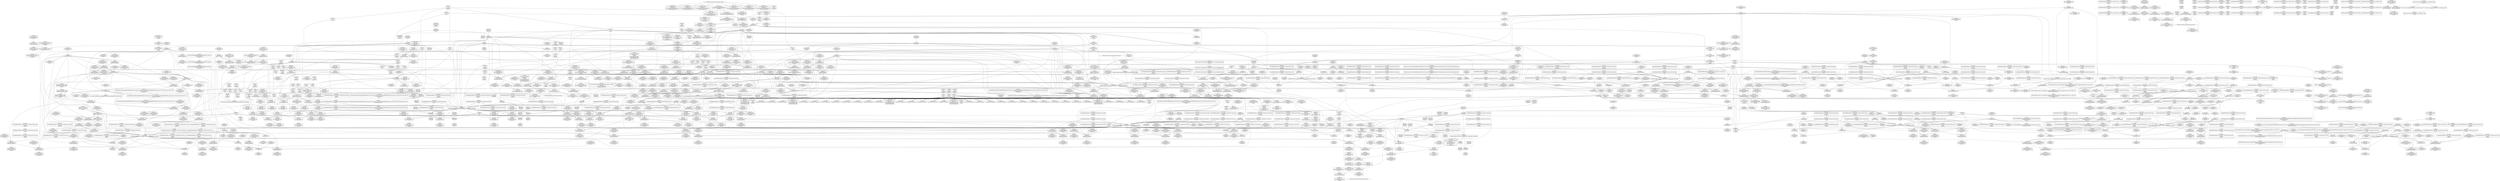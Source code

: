 digraph {
	CE0x442c1e0 [shape=record,shape=Mrecord,label="{CE0x442c1e0|rcu_lock_release:_indirectgoto}"]
	CE0x43860b0 [shape=record,shape=Mrecord,label="{CE0x43860b0|i8*_getelementptr_inbounds_(_41_x_i8_,_41_x_i8_*_.str44,_i32_0,_i32_0)|*Constant*|*SummSink*}"]
	CE0x43d6000 [shape=record,shape=Mrecord,label="{CE0x43d6000|_ret_void,_!dbg_!27735|include/linux/rcupdate.h,938|*SummSource*}"]
	CE0x43bba30 [shape=record,shape=Mrecord,label="{CE0x43bba30|i64*_getelementptr_inbounds_(_2_x_i64_,_2_x_i64_*___llvm_gcov_ctr131,_i64_0,_i64_0)|*Constant*}"]
	CE0x43b1870 [shape=record,shape=Mrecord,label="{CE0x43b1870|task_sid:_tmp|*SummSource*}"]
	CE0x431c610 [shape=record,shape=Mrecord,label="{CE0x431c610|sock_has_perm:_tmp10|security/selinux/hooks.c,3969|*SummSource*}"]
	CE0x43c7b90 [shape=record,shape=Mrecord,label="{CE0x43c7b90|%struct.lockdep_map*_null|*Constant*}"]
	CE0x43bf530 [shape=record,shape=Mrecord,label="{CE0x43bf530|task_sid:_tmp16|security/selinux/hooks.c,208|*SummSink*}"]
	CE0x4390f20 [shape=record,shape=Mrecord,label="{CE0x4390f20|__preempt_count_add:_tmp4|./arch/x86/include/asm/preempt.h,72}"]
	CE0x43ee880 [shape=record,shape=Mrecord,label="{CE0x43ee880|i64*_getelementptr_inbounds_(_11_x_i64_,_11_x_i64_*___llvm_gcov_ctr127,_i64_0,_i64_10)|*Constant*|*SummSink*}"]
	CE0x4352360 [shape=record,shape=Mrecord,label="{CE0x4352360|GLOBAL:_current_task|Global_var:current_task|*SummSink*}"]
	CE0x439c3c0 [shape=record,shape=Mrecord,label="{CE0x439c3c0|8:_%struct.sock*,_:_SCME_46,47_}"]
	CE0x43d4900 [shape=record,shape=Mrecord,label="{CE0x43d4900|cred_sid:_cred|Function::cred_sid&Arg::cred::|*SummSource*}"]
	CE0x4342470 [shape=record,shape=Mrecord,label="{CE0x4342470|get_current:_tmp4|./arch/x86/include/asm/current.h,14|*SummSource*}"]
	CE0x43c2850 [shape=record,shape=Mrecord,label="{CE0x43c2850|GLOBAL:_rcu_lock_map|Global_var:rcu_lock_map|*SummSource*}"]
	CE0x43549a0 [shape=record,shape=Mrecord,label="{CE0x43549a0|rcu_lock_acquire:_bb}"]
	CE0x43b4550 [shape=record,shape=Mrecord,label="{CE0x43b4550|rcu_read_lock:_bb}"]
	CE0x43b9a60 [shape=record,shape=Mrecord,label="{CE0x43b9a60|task_sid:_do.body|*SummSource*}"]
	CE0x434b7b0 [shape=record,shape=Mrecord,label="{CE0x434b7b0|i32_16384|*Constant*|*SummSink*}"]
	CE0x4336c00 [shape=record,shape=Mrecord,label="{CE0x4336c00|cred_sid:_tmp4|*LoadInst*|security/selinux/hooks.c,196|*SummSink*}"]
	CE0x43f6640 [shape=record,shape=Mrecord,label="{CE0x43f6640|rcu_lock_acquire:_tmp|*SummSink*}"]
	CE0x43a1400 [shape=record,shape=Mrecord,label="{CE0x43a1400|GLOBAL:___llvm_gcov_ctr327|Global_var:__llvm_gcov_ctr327|*SummSource*}"]
	CE0x433c400 [shape=record,shape=Mrecord,label="{CE0x433c400|rcu_read_lock:_call3|include/linux/rcupdate.h,882|*SummSink*}"]
	CE0x43c5710 [shape=record,shape=Mrecord,label="{CE0x43c5710|_ret_void,_!dbg_!27717|include/linux/rcupdate.h,245|*SummSink*}"]
	CE0x43aee10 [shape=record,shape=Mrecord,label="{CE0x43aee10|i64*_getelementptr_inbounds_(_13_x_i64_,_13_x_i64_*___llvm_gcov_ctr126,_i64_0,_i64_8)|*Constant*|*SummSink*}"]
	CE0x4426b90 [shape=record,shape=Mrecord,label="{CE0x4426b90|COLLAPSED:_GCMRE___llvm_gcov_ctr134_internal_global_4_x_i64_zeroinitializer:_elem_0:default:}"]
	CE0x43412a0 [shape=record,shape=Mrecord,label="{CE0x43412a0|task_sid:_real_cred|security/selinux/hooks.c,208|*SummSource*}"]
	CE0x43e2f70 [shape=record,shape=Mrecord,label="{CE0x43e2f70|_call_void_mcount()_#3|*SummSink*}"]
	CE0x44309d0 [shape=record,shape=Mrecord,label="{CE0x44309d0|__preempt_count_sub:_bb|*SummSink*}"]
	CE0x43ade80 [shape=record,shape=Mrecord,label="{CE0x43ade80|cred_sid:_tmp5|security/selinux/hooks.c,196|*SummSource*}"]
	CE0x4472f30 [shape=record,shape=Mrecord,label="{CE0x4472f30|__preempt_count_add:_tmp7|./arch/x86/include/asm/preempt.h,73|*SummSource*}"]
	CE0x43a0390 [shape=record,shape=Mrecord,label="{CE0x43a0390|sock_has_perm:_tmp7|security/selinux/hooks.c,3969|*SummSource*}"]
	CE0x4310c40 [shape=record,shape=Mrecord,label="{CE0x4310c40|_ret_%struct.task_struct*_%tmp4,_!dbg_!27714|./arch/x86/include/asm/current.h,14|*SummSource*}"]
	CE0x43371b0 [shape=record,shape=Mrecord,label="{CE0x43371b0|task_sid:_if.then|*SummSink*}"]
	CE0x439aec0 [shape=record,shape=Mrecord,label="{CE0x439aec0|8:_%struct.sock*,_:_SCME_28,29_}"]
	CE0x4341f30 [shape=record,shape=Mrecord,label="{CE0x4341f30|COLLAPSED:_GCMRE___llvm_gcov_ctr327_internal_global_6_x_i64_zeroinitializer:_elem_0:default:}"]
	CE0x43c6cd0 [shape=record,shape=Mrecord,label="{CE0x43c6cd0|__preempt_count_sub:_entry|*SummSource*}"]
	CE0x439d200 [shape=record,shape=Mrecord,label="{CE0x439d200|i32_8|*Constant*|*SummSink*}"]
	CE0x43b1500 [shape=record,shape=Mrecord,label="{CE0x43b1500|cred_sid:_tmp1|*SummSink*}"]
	CE0x43948e0 [shape=record,shape=Mrecord,label="{CE0x43948e0|sock_has_perm:_net1|security/selinux/hooks.c,3973|*SummSource*}"]
	CE0x43ed7f0 [shape=record,shape=Mrecord,label="{CE0x43ed7f0|rcu_read_lock:_tmp19|include/linux/rcupdate.h,882}"]
	CE0x4312ac0 [shape=record,shape=Mrecord,label="{CE0x4312ac0|selinux_socket_getsockopt:_bb|*SummSink*}"]
	CE0x43edda0 [shape=record,shape=Mrecord,label="{CE0x43edda0|rcu_read_lock:_tmp20|include/linux/rcupdate.h,882|*SummSource*}"]
	CE0x43eb9d0 [shape=record,shape=Mrecord,label="{CE0x43eb9d0|i64*_getelementptr_inbounds_(_11_x_i64_,_11_x_i64_*___llvm_gcov_ctr127,_i64_0,_i64_9)|*Constant*|*SummSink*}"]
	CE0x43f3b70 [shape=record,shape=Mrecord,label="{CE0x43f3b70|0:_i8,_:_GCMR_rcu_read_unlock.__warned_internal_global_i8_0,_section_.data.unlikely_,_align_1:_elem_0:default:}"]
	CE0x447f3e0 [shape=record,shape=Mrecord,label="{CE0x447f3e0|i64*_getelementptr_inbounds_(_4_x_i64_,_4_x_i64_*___llvm_gcov_ctr135,_i64_0,_i64_0)|*Constant*}"]
	CE0x4330480 [shape=record,shape=Mrecord,label="{CE0x4330480|GLOBAL:_current_task|Global_var:current_task}"]
	CE0x43bc400 [shape=record,shape=Mrecord,label="{CE0x43bc400|GLOBAL:_rcu_lock_map|Global_var:rcu_lock_map}"]
	CE0x431d430 [shape=record,shape=Mrecord,label="{CE0x431d430|selinux_socket_getsockopt:_tmp2|*SummSource*}"]
	CE0x43c35c0 [shape=record,shape=Mrecord,label="{CE0x43c35c0|rcu_read_unlock:_tmp22|include/linux/rcupdate.h,935|*SummSource*}"]
	CE0x43a7b10 [shape=record,shape=Mrecord,label="{CE0x43a7b10|rcu_read_lock:_tmp11|include/linux/rcupdate.h,882|*SummSink*}"]
	CE0x438a680 [shape=record,shape=Mrecord,label="{CE0x438a680|COLLAPSED:_GCMRE___llvm_gcov_ctr135_internal_global_4_x_i64_zeroinitializer:_elem_0:default:}"]
	CE0x43d3000 [shape=record,shape=Mrecord,label="{CE0x43d3000|i64*_getelementptr_inbounds_(_13_x_i64_,_13_x_i64_*___llvm_gcov_ctr126,_i64_0,_i64_12)|*Constant*|*SummSource*}"]
	CE0x43ed1d0 [shape=record,shape=Mrecord,label="{CE0x43ed1d0|_call_void_lockdep_rcu_suspicious(i8*_getelementptr_inbounds_(_25_x_i8_,_25_x_i8_*_.str45,_i32_0,_i32_0),_i32_883,_i8*_getelementptr_inbounds_(_42_x_i8_,_42_x_i8_*_.str46,_i32_0,_i32_0))_#10,_!dbg_!27728|include/linux/rcupdate.h,882|*SummSink*}"]
	CE0x4397300 [shape=record,shape=Mrecord,label="{CE0x4397300|i32_4|*Constant*|*SummSink*}"]
	CE0x4311a40 [shape=record,shape=Mrecord,label="{CE0x4311a40|i64_1|*Constant*}"]
	CE0x43bcfa0 [shape=record,shape=Mrecord,label="{CE0x43bcfa0|task_sid:_tmp12|security/selinux/hooks.c,208|*SummSink*}"]
	CE0x43af710 [shape=record,shape=Mrecord,label="{CE0x43af710|i64*_getelementptr_inbounds_(_13_x_i64_,_13_x_i64_*___llvm_gcov_ctr126,_i64_0,_i64_1)|*Constant*|*SummSink*}"]
	CE0x4313390 [shape=record,shape=Mrecord,label="{CE0x4313390|selinux_socket_getsockopt:_sock|Function::selinux_socket_getsockopt&Arg::sock::|*SummSource*}"]
	CE0x43d49d0 [shape=record,shape=Mrecord,label="{CE0x43d49d0|cred_sid:_cred|Function::cred_sid&Arg::cred::|*SummSink*}"]
	CE0x44391b0 [shape=record,shape=Mrecord,label="{CE0x44391b0|_call_void_asm_addl_$1,_%gs:$0_,_*m,ri,*m,_dirflag_,_fpsr_,_flags_(i32*___preempt_count,_i32_%sub,_i32*___preempt_count)_#3,_!dbg_!27717,_!srcloc_!27718|./arch/x86/include/asm/preempt.h,77}"]
	CE0x43b1e70 [shape=record,shape=Mrecord,label="{CE0x43b1e70|rcu_read_lock:_call|include/linux/rcupdate.h,882|*SummSink*}"]
	CE0x4354c80 [shape=record,shape=Mrecord,label="{CE0x4354c80|sock_has_perm:_tmp}"]
	CE0x431ede0 [shape=record,shape=Mrecord,label="{CE0x431ede0|_call_void_mcount()_#3|*SummSink*}"]
	CE0x430b910 [shape=record,shape=Mrecord,label="{CE0x430b910|selinux_socket_getsockopt:_tmp}"]
	CE0x4401fc0 [shape=record,shape=Mrecord,label="{CE0x4401fc0|rcu_read_unlock:_tmp16|include/linux/rcupdate.h,933|*SummSource*}"]
	CE0x4402ee0 [shape=record,shape=Mrecord,label="{CE0x4402ee0|i32_934|*Constant*|*SummSink*}"]
	CE0x4345d90 [shape=record,shape=Mrecord,label="{CE0x4345d90|sock_has_perm:_sk_security|security/selinux/hooks.c,3964|*SummSource*}"]
	CE0x4311c50 [shape=record,shape=Mrecord,label="{CE0x4311c50|selinux_socket_getsockopt:_sk|security/selinux/hooks.c,4248|*SummSource*}"]
	CE0x43bd2b0 [shape=record,shape=Mrecord,label="{CE0x43bd2b0|task_sid:_tmp13|security/selinux/hooks.c,208|*SummSource*}"]
	CE0x4439410 [shape=record,shape=Mrecord,label="{CE0x4439410|_call_void_asm_addl_$1,_%gs:$0_,_*m,ri,*m,_dirflag_,_fpsr_,_flags_(i32*___preempt_count,_i32_%sub,_i32*___preempt_count)_#3,_!dbg_!27717,_!srcloc_!27718|./arch/x86/include/asm/preempt.h,77|*SummSink*}"]
	CE0x4458530 [shape=record,shape=Mrecord,label="{CE0x4458530|__rcu_read_unlock:_do.body|*SummSink*}"]
	CE0x43db370 [shape=record,shape=Mrecord,label="{CE0x43db370|rcu_read_unlock:_tmp4|include/linux/rcupdate.h,933}"]
	CE0x4354ec0 [shape=record,shape=Mrecord,label="{CE0x4354ec0|rcu_lock_acquire:_entry|*SummSource*}"]
	CE0x4341e00 [shape=record,shape=Mrecord,label="{CE0x4341e00|i64*_getelementptr_inbounds_(_6_x_i64_,_6_x_i64_*___llvm_gcov_ctr327,_i64_0,_i64_0)|*Constant*|*SummSource*}"]
	CE0x43aed60 [shape=record,shape=Mrecord,label="{CE0x43aed60|task_sid:_tobool1|security/selinux/hooks.c,208|*SummSink*}"]
	CE0x43afb20 [shape=record,shape=Mrecord,label="{CE0x43afb20|__rcu_read_lock:_entry}"]
	CE0x439c750 [shape=record,shape=Mrecord,label="{CE0x439c750|8:_%struct.sock*,_:_SCME_49,50_}"]
	CE0x442d180 [shape=record,shape=Mrecord,label="{CE0x442d180|rcu_lock_acquire:_tmp6|*SummSource*}"]
	CE0x4396220 [shape=record,shape=Mrecord,label="{CE0x4396220|sock_has_perm:_sid5|security/selinux/hooks.c,3976}"]
	CE0x43642a0 [shape=record,shape=Mrecord,label="{CE0x43642a0|sock_has_perm:_tmp18|security/selinux/hooks.c,3977|*SummSink*}"]
	CE0x438d6b0 [shape=record,shape=Mrecord,label="{CE0x438d6b0|i64*_getelementptr_inbounds_(_4_x_i64_,_4_x_i64_*___llvm_gcov_ctr134,_i64_0,_i64_2)|*Constant*|*SummSink*}"]
	CE0x435f020 [shape=record,shape=Mrecord,label="{CE0x435f020|sock_has_perm:_tmp13|security/selinux/hooks.c,3972|*SummSink*}"]
	CE0x44024d0 [shape=record,shape=Mrecord,label="{CE0x44024d0|i64*_getelementptr_inbounds_(_11_x_i64_,_11_x_i64_*___llvm_gcov_ctr132,_i64_0,_i64_8)|*Constant*|*SummSource*}"]
	CE0x431c530 [shape=record,shape=Mrecord,label="{CE0x431c530|sock_has_perm:_tmp10|security/selinux/hooks.c,3969}"]
	CE0x43b1fb0 [shape=record,shape=Mrecord,label="{CE0x43b1fb0|GLOBAL:___llvm_gcov_ctr126|Global_var:__llvm_gcov_ctr126|*SummSink*}"]
	CE0x43b4280 [shape=record,shape=Mrecord,label="{CE0x43b4280|rcu_read_lock:_do.body}"]
	CE0x4401ae0 [shape=record,shape=Mrecord,label="{CE0x4401ae0|rcu_read_unlock:_tmp15|include/linux/rcupdate.h,933|*SummSource*}"]
	CE0x43f8ad0 [shape=record,shape=Mrecord,label="{CE0x43f8ad0|rcu_read_unlock:_call|include/linux/rcupdate.h,933|*SummSource*}"]
	CE0x431e450 [shape=record,shape=Mrecord,label="{CE0x431e450|i64*_getelementptr_inbounds_(_2_x_i64_,_2_x_i64_*___llvm_gcov_ctr98,_i64_0,_i64_1)|*Constant*|*SummSink*}"]
	CE0x4396730 [shape=record,shape=Mrecord,label="{CE0x4396730|sock_has_perm:_sclass|security/selinux/hooks.c,3976|*SummSink*}"]
	CE0x4345e80 [shape=record,shape=Mrecord,label="{CE0x4345e80|i32_22|*Constant*}"]
	CE0x43ba180 [shape=record,shape=Mrecord,label="{CE0x43ba180|_call_void___rcu_read_lock()_#10,_!dbg_!27710|include/linux/rcupdate.h,879|*SummSink*}"]
	CE0x4440680 [shape=record,shape=Mrecord,label="{CE0x4440680|__rcu_read_unlock:_tmp4|include/linux/rcupdate.h,244|*SummSource*}"]
	CE0x4315770 [shape=record,shape=Mrecord,label="{CE0x4315770|i32_5|*Constant*|*SummSource*}"]
	CE0x43c2910 [shape=record,shape=Mrecord,label="{CE0x43c2910|GLOBAL:_rcu_lock_map|Global_var:rcu_lock_map|*SummSink*}"]
	CE0x431d500 [shape=record,shape=Mrecord,label="{CE0x431d500|i64*_getelementptr_inbounds_(_2_x_i64_,_2_x_i64_*___llvm_gcov_ctr98,_i64_0,_i64_1)|*Constant*|*SummSource*}"]
	CE0x432ae40 [shape=record,shape=Mrecord,label="{CE0x432ae40|32:_%struct.sock*,_:_CRE_16,24_|*MultipleSource*|Function::selinux_socket_getsockopt&Arg::sock::|security/selinux/hooks.c,4248}"]
	CE0x43a6740 [shape=record,shape=Mrecord,label="{CE0x43a6740|rcu_read_lock:_tobool1|include/linux/rcupdate.h,882|*SummSource*}"]
	CE0x431b410 [shape=record,shape=Mrecord,label="{CE0x431b410|selinux_socket_getsockopt:_call|security/selinux/hooks.c,4248}"]
	CE0x3a5c0c0 [shape=record,shape=Mrecord,label="{CE0x3a5c0c0|sock_has_perm:_entry}"]
	CE0x432ba50 [shape=record,shape=Mrecord,label="{CE0x432ba50|GLOBAL:_sock_has_perm|*Constant*|*SummSink*}"]
	CE0x43435a0 [shape=record,shape=Mrecord,label="{CE0x43435a0|_call_void_asm_sideeffect_,_memory_,_dirflag_,_fpsr_,_flags_()_#3,_!dbg_!27714,_!srcloc_!27715|include/linux/rcupdate.h,239|*SummSink*}"]
	CE0x4318540 [shape=record,shape=Mrecord,label="{CE0x4318540|selinux_socket_getsockopt:_tmp2|*SummSink*}"]
	CE0x4346170 [shape=record,shape=Mrecord,label="{CE0x4346170|cred_sid:_tmp4|*LoadInst*|security/selinux/hooks.c,196|*SummSource*}"]
	CE0x44051b0 [shape=record,shape=Mrecord,label="{CE0x44051b0|rcu_read_unlock:_tmp18|include/linux/rcupdate.h,933}"]
	CE0x4402770 [shape=record,shape=Mrecord,label="{CE0x4402770|i64*_getelementptr_inbounds_(_11_x_i64_,_11_x_i64_*___llvm_gcov_ctr132,_i64_0,_i64_8)|*Constant*|*SummSink*}"]
	CE0x4445dc0 [shape=record,shape=Mrecord,label="{CE0x4445dc0|i64*_getelementptr_inbounds_(_4_x_i64_,_4_x_i64_*___llvm_gcov_ctr134,_i64_0,_i64_1)|*Constant*|*SummSource*}"]
	CE0x43dc710 [shape=record,shape=Mrecord,label="{CE0x43dc710|__rcu_read_lock:_tmp1}"]
	CE0x4340220 [shape=record,shape=Mrecord,label="{CE0x4340220|i32_77|*Constant*|*SummSink*}"]
	CE0x443d5c0 [shape=record,shape=Mrecord,label="{CE0x443d5c0|i64_ptrtoint_(i8*_blockaddress(_rcu_lock_release,_%__here)_to_i64)|*Constant*}"]
	CE0x4393ad0 [shape=record,shape=Mrecord,label="{CE0x4393ad0|avc_has_perm:_entry}"]
	CE0x4322b30 [shape=record,shape=Mrecord,label="{CE0x4322b30|sock_has_perm:_tmp7|security/selinux/hooks.c,3969}"]
	CE0x445a910 [shape=record,shape=Mrecord,label="{CE0x445a910|__preempt_count_add:_bb|*SummSource*}"]
	CE0x4404120 [shape=record,shape=Mrecord,label="{CE0x4404120|rcu_read_unlock:_tmp19|include/linux/rcupdate.h,933}"]
	CE0x445ce30 [shape=record,shape=Mrecord,label="{CE0x445ce30|i64*_getelementptr_inbounds_(_4_x_i64_,_4_x_i64_*___llvm_gcov_ctr129,_i64_0,_i64_1)|*Constant*|*SummSink*}"]
	CE0x4385f80 [shape=record,shape=Mrecord,label="{CE0x4385f80|i8*_getelementptr_inbounds_(_41_x_i8_,_41_x_i8_*_.str44,_i32_0,_i32_0)|*Constant*}"]
	CE0x4427c70 [shape=record,shape=Mrecord,label="{CE0x4427c70|__rcu_read_unlock:_bb|*SummSink*}"]
	CE0x43c44e0 [shape=record,shape=Mrecord,label="{CE0x43c44e0|rcu_lock_release:_entry|*SummSink*}"]
	CE0x43c0ea0 [shape=record,shape=Mrecord,label="{CE0x43c0ea0|_call_void_lockdep_rcu_suspicious(i8*_getelementptr_inbounds_(_25_x_i8_,_25_x_i8_*_.str3,_i32_0,_i32_0),_i32_208,_i8*_getelementptr_inbounds_(_41_x_i8_,_41_x_i8_*_.str44,_i32_0,_i32_0))_#10,_!dbg_!27732|security/selinux/hooks.c,208|*SummSource*}"]
	CE0x43bae20 [shape=record,shape=Mrecord,label="{CE0x43bae20|task_sid:_land.lhs.true|*SummSink*}"]
	CE0x433cff0 [shape=record,shape=Mrecord,label="{CE0x433cff0|rcu_read_unlock:_tmp11|include/linux/rcupdate.h,933}"]
	CE0x43f8190 [shape=record,shape=Mrecord,label="{CE0x43f8190|_ret_void,_!dbg_!27719|./arch/x86/include/asm/preempt.h,73|*SummSink*}"]
	CE0x43f63b0 [shape=record,shape=Mrecord,label="{CE0x43f63b0|i64*_getelementptr_inbounds_(_11_x_i64_,_11_x_i64_*___llvm_gcov_ctr132,_i64_0,_i64_0)|*Constant*|*SummSource*}"]
	CE0x4388fa0 [shape=record,shape=Mrecord,label="{CE0x4388fa0|task_sid:_tmp22|security/selinux/hooks.c,208|*SummSource*}"]
	CE0x4431790 [shape=record,shape=Mrecord,label="{CE0x4431790|_call_void_mcount()_#3}"]
	CE0x43408a0 [shape=record,shape=Mrecord,label="{CE0x43408a0|rcu_read_unlock:_land.lhs.true}"]
	CE0x443da60 [shape=record,shape=Mrecord,label="{CE0x443da60|i64_ptrtoint_(i8*_blockaddress(_rcu_lock_release,_%__here)_to_i64)|*Constant*|*SummSink*}"]
	CE0x443e880 [shape=record,shape=Mrecord,label="{CE0x443e880|__rcu_read_lock:_tmp3|*SummSink*}"]
	CE0x4356140 [shape=record,shape=Mrecord,label="{CE0x4356140|task_sid:_bb|*SummSink*}"]
	CE0x43e8f20 [shape=record,shape=Mrecord,label="{CE0x43e8f20|rcu_read_lock:_tmp15|include/linux/rcupdate.h,882|*SummSource*}"]
	CE0x43d43d0 [shape=record,shape=Mrecord,label="{CE0x43d43d0|GLOBAL:_cred_sid|*Constant*|*SummSink*}"]
	CE0x4344be0 [shape=record,shape=Mrecord,label="{CE0x4344be0|rcu_read_lock:_tmp3|*SummSource*}"]
	CE0x43b0b60 [shape=record,shape=Mrecord,label="{CE0x43b0b60|rcu_read_lock:_tmp|*SummSink*}"]
	CE0x4343f50 [shape=record,shape=Mrecord,label="{CE0x4343f50|task_sid:_call|security/selinux/hooks.c,208|*SummSource*}"]
	CE0x443e5e0 [shape=record,shape=Mrecord,label="{CE0x443e5e0|i64*_getelementptr_inbounds_(_4_x_i64_,_4_x_i64_*___llvm_gcov_ctr128,_i64_0,_i64_2)|*Constant*}"]
	CE0x4350080 [shape=record,shape=Mrecord,label="{CE0x4350080|sock_has_perm:_perms|Function::sock_has_perm&Arg::perms::}"]
	CE0x43b9280 [shape=record,shape=Mrecord,label="{CE0x43b9280|task_sid:_tmp8|security/selinux/hooks.c,208|*SummSource*}"]
	CE0x553e870 [shape=record,shape=Mrecord,label="{CE0x553e870|32:_%struct.sock*,_:_CRE_40,48_|*MultipleSource*|Function::selinux_socket_getsockopt&Arg::sock::|security/selinux/hooks.c,4248}"]
	CE0x44393a0 [shape=record,shape=Mrecord,label="{CE0x44393a0|_call_void_asm_addl_$1,_%gs:$0_,_*m,ri,*m,_dirflag_,_fpsr_,_flags_(i32*___preempt_count,_i32_%sub,_i32*___preempt_count)_#3,_!dbg_!27717,_!srcloc_!27718|./arch/x86/include/asm/preempt.h,77|*SummSource*}"]
	CE0x43d86f0 [shape=record,shape=Mrecord,label="{CE0x43d86f0|cred_sid:_sid|security/selinux/hooks.c,197|*SummSink*}"]
	CE0x43bdee0 [shape=record,shape=Mrecord,label="{CE0x43bdee0|task_sid:_tobool4|security/selinux/hooks.c,208|*SummSource*}"]
	CE0x432efd0 [shape=record,shape=Mrecord,label="{CE0x432efd0|selinux_socket_getsockopt:_entry}"]
	CE0x43c0600 [shape=record,shape=Mrecord,label="{CE0x43c0600|task_sid:_tmp19|security/selinux/hooks.c,208|*SummSink*}"]
	CE0x431cb60 [shape=record,shape=Mrecord,label="{CE0x431cb60|i32_1|*Constant*}"]
	CE0x43faf80 [shape=record,shape=Mrecord,label="{CE0x43faf80|rcu_lock_acquire:_indirectgoto}"]
	CE0x431e1f0 [shape=record,shape=Mrecord,label="{CE0x431e1f0|get_current:_tmp|*SummSink*}"]
	CE0x439cfa0 [shape=record,shape=Mrecord,label="{CE0x439cfa0|i32_8|*Constant*}"]
	CE0x439efd0 [shape=record,shape=Mrecord,label="{CE0x439efd0|i64_56|*Constant*|*SummSink*}"]
	CE0x43c6990 [shape=record,shape=Mrecord,label="{CE0x43c6990|GLOBAL:___preempt_count_sub|*Constant*|*SummSource*}"]
	CE0x43362e0 [shape=record,shape=Mrecord,label="{CE0x43362e0|task_sid:_tmp10|security/selinux/hooks.c,208|*SummSink*}"]
	CE0x43f0f30 [shape=record,shape=Mrecord,label="{CE0x43f0f30|rcu_read_unlock:_call3|include/linux/rcupdate.h,933|*SummSink*}"]
	CE0x4403910 [shape=record,shape=Mrecord,label="{CE0x4403910|i64*_getelementptr_inbounds_(_11_x_i64_,_11_x_i64_*___llvm_gcov_ctr132,_i64_0,_i64_9)|*Constant*|*SummSource*}"]
	"CONST[source:0(mediator),value:2(dynamic)][purpose:{object}]"
	CE0x431e730 [shape=record,shape=Mrecord,label="{CE0x431e730|get_current:_tmp4|./arch/x86/include/asm/current.h,14}"]
	CE0x4387fe0 [shape=record,shape=Mrecord,label="{CE0x4387fe0|task_sid:_tmp26|security/selinux/hooks.c,208}"]
	CE0x4341160 [shape=record,shape=Mrecord,label="{CE0x4341160|task_sid:_tobool|security/selinux/hooks.c,208|*SummSource*}"]
	CE0x43d3190 [shape=record,shape=Mrecord,label="{CE0x43d3190|_call_void_rcu_read_unlock()_#10,_!dbg_!27748|security/selinux/hooks.c,209|*SummSink*}"]
	CE0x4430830 [shape=record,shape=Mrecord,label="{CE0x4430830|__preempt_count_sub:_tmp6|./arch/x86/include/asm/preempt.h,78}"]
	CE0x43edf10 [shape=record,shape=Mrecord,label="{CE0x43edf10|rcu_read_lock:_tmp20|include/linux/rcupdate.h,882|*SummSink*}"]
	CE0x43130f0 [shape=record,shape=Mrecord,label="{CE0x43130f0|i64_1|*Constant*|*SummSource*}"]
	CE0x445cbf0 [shape=record,shape=Mrecord,label="{CE0x445cbf0|i64*_getelementptr_inbounds_(_4_x_i64_,_4_x_i64_*___llvm_gcov_ctr135,_i64_0,_i64_1)|*Constant*|*SummSource*}"]
	CE0x43e8840 [shape=record,shape=Mrecord,label="{CE0x43e8840|rcu_read_lock:_tmp14|include/linux/rcupdate.h,882}"]
	CE0x4389440 [shape=record,shape=Mrecord,label="{CE0x4389440|task_sid:_tmp21|security/selinux/hooks.c,208|*SummSink*}"]
	CE0x43ac870 [shape=record,shape=Mrecord,label="{CE0x43ac870|rcu_read_lock:_tmp1|*SummSink*}"]
	CE0x439c880 [shape=record,shape=Mrecord,label="{CE0x439c880|8:_%struct.sock*,_:_SCME_50,51_}"]
	CE0x43c6420 [shape=record,shape=Mrecord,label="{CE0x43c6420|__rcu_read_lock:_do.body}"]
	CE0x43ac060 [shape=record,shape=Mrecord,label="{CE0x43ac060|cred_sid:_tmp3|*SummSink*}"]
	CE0x43ce4c0 [shape=record,shape=Mrecord,label="{CE0x43ce4c0|rcu_lock_acquire:_indirectgoto|*SummSink*}"]
	CE0x43976f0 [shape=record,shape=Mrecord,label="{CE0x43976f0|sock_has_perm:_call6|security/selinux/hooks.c,3976|*SummSource*}"]
	CE0x4340770 [shape=record,shape=Mrecord,label="{CE0x4340770|cred_sid:_tmp6|security/selinux/hooks.c,197|*SummSink*}"]
	CE0x439b0c0 [shape=record,shape=Mrecord,label="{CE0x439b0c0|8:_%struct.sock*,_:_SCME_30,31_}"]
	CE0x43c0f50 [shape=record,shape=Mrecord,label="{CE0x43c0f50|_call_void_lockdep_rcu_suspicious(i8*_getelementptr_inbounds_(_25_x_i8_,_25_x_i8_*_.str3,_i32_0,_i32_0),_i32_208,_i8*_getelementptr_inbounds_(_41_x_i8_,_41_x_i8_*_.str44,_i32_0,_i32_0))_#10,_!dbg_!27732|security/selinux/hooks.c,208|*SummSink*}"]
	CE0x43af250 [shape=record,shape=Mrecord,label="{CE0x43af250|i64_4|*Constant*|*SummSource*}"]
	CE0x43b5df0 [shape=record,shape=Mrecord,label="{CE0x43b5df0|i64_5|*Constant*}"]
	CE0x43193e0 [shape=record,shape=Mrecord,label="{CE0x43193e0|_ret_i32_%call1,_!dbg_!27717|security/selinux/hooks.c,4248|*SummSink*}"]
	CE0x43f5cb0 [shape=record,shape=Mrecord,label="{CE0x43f5cb0|GLOBAL:_rcu_read_unlock.__warned|Global_var:rcu_read_unlock.__warned|*SummSink*}"]
	CE0x4390b50 [shape=record,shape=Mrecord,label="{CE0x4390b50|__preempt_count_sub:_tmp7|./arch/x86/include/asm/preempt.h,78|*SummSource*}"]
	CE0x4319750 [shape=record,shape=Mrecord,label="{CE0x4319750|avc_has_perm:_tsid|Function::avc_has_perm&Arg::tsid::|*SummSink*}"]
	CE0x439b580 [shape=record,shape=Mrecord,label="{CE0x439b580|8:_%struct.sock*,_:_SCME_34,35_}"]
	CE0x4337480 [shape=record,shape=Mrecord,label="{CE0x4337480|GLOBAL:_rcu_lock_acquire|*Constant*|*SummSource*}"]
	CE0x4344d30 [shape=record,shape=Mrecord,label="{CE0x4344d30|rcu_read_lock:_tmp3|*SummSink*}"]
	CE0x434ca80 [shape=record,shape=Mrecord,label="{CE0x434ca80|selinux_socket_getsockopt:_call1|security/selinux/hooks.c,4248}"]
	CE0x4395bf0 [shape=record,shape=Mrecord,label="{CE0x4395bf0|sock_has_perm:_sk4|security/selinux/hooks.c,3974|*SummSource*}"]
	CE0x43b5af0 [shape=record,shape=Mrecord,label="{CE0x43b5af0|rcu_read_lock:_tmp|*SummSource*}"]
	CE0x439b320 [shape=record,shape=Mrecord,label="{CE0x439b320|8:_%struct.sock*,_:_SCME_32,33_}"]
	CE0x43cc540 [shape=record,shape=Mrecord,label="{CE0x43cc540|rcu_lock_release:_tmp|*SummSink*}"]
	CE0x4315be0 [shape=record,shape=Mrecord,label="{CE0x4315be0|i32_0|*Constant*}"]
	CE0x439d440 [shape=record,shape=Mrecord,label="{CE0x439d440|GLOBAL:_task_sid|*Constant*|*SummSource*}"]
	CE0x4311ba0 [shape=record,shape=Mrecord,label="{CE0x4311ba0|_ret_%struct.task_struct*_%tmp4,_!dbg_!27714|./arch/x86/include/asm/current.h,14}"]
	CE0x43bb540 [shape=record,shape=Mrecord,label="{CE0x43bb540|GLOBAL:_task_sid.__warned|Global_var:task_sid.__warned|*SummSource*}"]
	CE0x4472260 [shape=record,shape=Mrecord,label="{CE0x4472260|__preempt_count_sub:_tmp1|*SummSource*}"]
	CE0x43112b0 [shape=record,shape=Mrecord,label="{CE0x43112b0|selinux_socket_getsockopt:_tmp|*SummSink*}"]
	CE0x431cc60 [shape=record,shape=Mrecord,label="{CE0x431cc60|i32_1|*Constant*|*SummSource*}"]
	CE0x443ef10 [shape=record,shape=Mrecord,label="{CE0x443ef10|__rcu_read_lock:_bb|*SummSource*}"]
	CE0x4386ba0 [shape=record,shape=Mrecord,label="{CE0x4386ba0|task_sid:_tmp23|security/selinux/hooks.c,208|*SummSink*}"]
	CE0x4337bb0 [shape=record,shape=Mrecord,label="{CE0x4337bb0|sock_has_perm:_ad|security/selinux/hooks.c, 3965|*SummSource*}"]
	CE0x43cd890 [shape=record,shape=Mrecord,label="{CE0x43cd890|_call_void_lock_acquire(%struct.lockdep_map*_%map,_i32_0,_i32_0,_i32_2,_i32_0,_%struct.lockdep_map*_null,_i64_ptrtoint_(i8*_blockaddress(_rcu_lock_acquire,_%__here)_to_i64))_#10,_!dbg_!27716|include/linux/rcupdate.h,418|*SummSink*}"]
	CE0x439c030 [shape=record,shape=Mrecord,label="{CE0x439c030|8:_%struct.sock*,_:_SCME_43,44_}"]
	CE0x43c3b30 [shape=record,shape=Mrecord,label="{CE0x43c3b30|_call_void_rcu_lock_release(%struct.lockdep_map*_rcu_lock_map)_#10,_!dbg_!27733|include/linux/rcupdate.h,935|*SummSink*}"]
	CE0x43bfde0 [shape=record,shape=Mrecord,label="{CE0x43bfde0|i64*_getelementptr_inbounds_(_13_x_i64_,_13_x_i64_*___llvm_gcov_ctr126,_i64_0,_i64_8)|*Constant*|*SummSource*}"]
	CE0x43ece10 [shape=record,shape=Mrecord,label="{CE0x43ece10|_call_void_lockdep_rcu_suspicious(i8*_getelementptr_inbounds_(_25_x_i8_,_25_x_i8_*_.str45,_i32_0,_i32_0),_i32_883,_i8*_getelementptr_inbounds_(_42_x_i8_,_42_x_i8_*_.str46,_i32_0,_i32_0))_#10,_!dbg_!27728|include/linux/rcupdate.h,882|*SummSource*}"]
	CE0x43ae9d0 [shape=record,shape=Mrecord,label="{CE0x43ae9d0|cred_sid:_tmp2}"]
	CE0x4319450 [shape=record,shape=Mrecord,label="{CE0x4319450|_ret_i32_%call1,_!dbg_!27717|security/selinux/hooks.c,4248|*SummSource*}"]
	CE0x43535b0 [shape=record,shape=Mrecord,label="{CE0x43535b0|rcu_lock_acquire:___here|*SummSource*}"]
	CE0x4395790 [shape=record,shape=Mrecord,label="{CE0x4395790|sock_has_perm:_tmp15|security/selinux/hooks.c,3974|*SummSource*}"]
	CE0x43c3990 [shape=record,shape=Mrecord,label="{CE0x43c3990|GLOBAL:_rcu_lock_release|*Constant*}"]
	CE0x43ff110 [shape=record,shape=Mrecord,label="{CE0x43ff110|rcu_read_unlock:_tmp5|include/linux/rcupdate.h,933|*SummSource*}"]
	CE0x43ac580 [shape=record,shape=Mrecord,label="{CE0x43ac580|task_sid:_tmp2|*SummSink*}"]
	CE0x4441590 [shape=record,shape=Mrecord,label="{CE0x4441590|GLOBAL:_lock_release|*Constant*}"]
	CE0x4427470 [shape=record,shape=Mrecord,label="{CE0x4427470|_call_void_asm_sideeffect_,_memory_,_dirflag_,_fpsr_,_flags_()_#3,_!dbg_!27711,_!srcloc_!27714|include/linux/rcupdate.h,244|*SummSource*}"]
	CE0x4319eb0 [shape=record,shape=Mrecord,label="{CE0x4319eb0|avc_has_perm:_requested|Function::avc_has_perm&Arg::requested::}"]
	CE0x43cd9b0 [shape=record,shape=Mrecord,label="{CE0x43cd9b0|i64*_getelementptr_inbounds_(_4_x_i64_,_4_x_i64_*___llvm_gcov_ctr130,_i64_0,_i64_3)|*Constant*}"]
	CE0x4330d90 [shape=record,shape=Mrecord,label="{CE0x4330d90|COLLAPSED:_GCMRE_current_task_external_global_%struct.task_struct*:_elem_0:default:}"]
	CE0x447f5b0 [shape=record,shape=Mrecord,label="{CE0x447f5b0|i64*_getelementptr_inbounds_(_4_x_i64_,_4_x_i64_*___llvm_gcov_ctr129,_i64_0,_i64_0)|*Constant*}"]
	CE0x43a6cf0 [shape=record,shape=Mrecord,label="{CE0x43a6cf0|i64*_getelementptr_inbounds_(_11_x_i64_,_11_x_i64_*___llvm_gcov_ctr127,_i64_0,_i64_8)|*Constant*|*SummSink*}"]
	CE0x44701e0 [shape=record,shape=Mrecord,label="{CE0x44701e0|__preempt_count_sub:_tmp3|*SummSink*}"]
	CE0x43e6220 [shape=record,shape=Mrecord,label="{CE0x43e6220|rcu_read_lock:_call3|include/linux/rcupdate.h,882|*SummSource*}"]
	CE0x4322860 [shape=record,shape=Mrecord,label="{CE0x4322860|_ret_i32_%call7,_!dbg_!27749|security/selinux/hooks.c,210|*SummSink*}"]
	CE0x432c540 [shape=record,shape=Mrecord,label="{CE0x432c540|sock_has_perm:_if.then|*SummSink*}"]
	CE0x43cca60 [shape=record,shape=Mrecord,label="{CE0x43cca60|rcu_lock_acquire:_tmp4|include/linux/rcupdate.h,418|*SummSink*}"]
	CE0x43ce2b0 [shape=record,shape=Mrecord,label="{CE0x43ce2b0|i64*_getelementptr_inbounds_(_4_x_i64_,_4_x_i64_*___llvm_gcov_ctr134,_i64_0,_i64_2)|*Constant*}"]
	CE0x43d96b0 [shape=record,shape=Mrecord,label="{CE0x43d96b0|i64*_getelementptr_inbounds_(_4_x_i64_,_4_x_i64_*___llvm_gcov_ctr133,_i64_0,_i64_1)|*Constant*|*SummSink*}"]
	CE0x43dc6a0 [shape=record,shape=Mrecord,label="{CE0x43dc6a0|i64_1|*Constant*}"]
	CE0x43a1280 [shape=record,shape=Mrecord,label="{CE0x43a1280|GLOBAL:___llvm_gcov_ctr327|Global_var:__llvm_gcov_ctr327}"]
	CE0x443ae60 [shape=record,shape=Mrecord,label="{CE0x443ae60|__preempt_count_add:_do.end|*SummSink*}"]
	CE0x4431900 [shape=record,shape=Mrecord,label="{CE0x4431900|__preempt_count_sub:_val|Function::__preempt_count_sub&Arg::val::|*SummSource*}"]
	CE0x439afc0 [shape=record,shape=Mrecord,label="{CE0x439afc0|8:_%struct.sock*,_:_SCME_29,30_}"]
	CE0x430acb0 [shape=record,shape=Mrecord,label="{CE0x430acb0|sock_has_perm:_task|Function::sock_has_perm&Arg::task::}"]
	CE0x43abe70 [shape=record,shape=Mrecord,label="{CE0x43abe70|task_sid:_call|security/selinux/hooks.c,208}"]
	CE0x43c6de0 [shape=record,shape=Mrecord,label="{CE0x43c6de0|__preempt_count_sub:_entry|*SummSink*}"]
	CE0x43f8fe0 [shape=record,shape=Mrecord,label="{CE0x43f8fe0|GLOBAL:___preempt_count_add|*Constant*|*SummSource*}"]
	CE0x4397060 [shape=record,shape=Mrecord,label="{CE0x4397060|i32_4|*Constant*}"]
	CE0x4335da0 [shape=record,shape=Mrecord,label="{CE0x4335da0|selinux_socket_getsockopt:_tmp3|*SummSource*}"]
	CE0x43eaaf0 [shape=record,shape=Mrecord,label="{CE0x43eaaf0|i32_883|*Constant*|*SummSource*}"]
	CE0x43b6070 [shape=record,shape=Mrecord,label="{CE0x43b6070|task_sid:_tmp10|security/selinux/hooks.c,208}"]
	CE0x43d6af0 [shape=record,shape=Mrecord,label="{CE0x43d6af0|rcu_read_lock:_tmp6|include/linux/rcupdate.h,882|*SummSource*}"]
	CE0x43b79d0 [shape=record,shape=Mrecord,label="{CE0x43b79d0|task_sid:_tmp7|security/selinux/hooks.c,208|*SummSource*}"]
	CE0x4354ba0 [shape=record,shape=Mrecord,label="{CE0x4354ba0|sock_has_perm:_cleanup}"]
	CE0x4342780 [shape=record,shape=Mrecord,label="{CE0x4342780|avc_has_perm:_ssid|Function::avc_has_perm&Arg::ssid::}"]
	CE0x4340f30 [shape=record,shape=Mrecord,label="{CE0x4340f30|GLOBAL:___rcu_read_lock|*Constant*|*SummSource*}"]
	CE0x43636d0 [shape=record,shape=Mrecord,label="{CE0x43636d0|i64*_getelementptr_inbounds_(_6_x_i64_,_6_x_i64_*___llvm_gcov_ctr327,_i64_0,_i64_5)|*Constant*|*SummSink*}"]
	CE0x43b1bc0 [shape=record,shape=Mrecord,label="{CE0x43b1bc0|_ret_void,_!dbg_!27717|include/linux/rcupdate.h,419}"]
	CE0x43d9b50 [shape=record,shape=Mrecord,label="{CE0x43d9b50|rcu_read_unlock:_tobool|include/linux/rcupdate.h,933|*SummSource*}"]
	CE0x44019b0 [shape=record,shape=Mrecord,label="{CE0x44019b0|rcu_read_unlock:_tmp15|include/linux/rcupdate.h,933}"]
	CE0x43da8e0 [shape=record,shape=Mrecord,label="{CE0x43da8e0|i64*_getelementptr_inbounds_(_11_x_i64_,_11_x_i64_*___llvm_gcov_ctr132,_i64_0,_i64_1)|*Constant*|*SummSink*}"]
	CE0x4398320 [shape=record,shape=Mrecord,label="{CE0x4398320|0:_i8,_:_GCMR_rcu_read_lock.__warned_internal_global_i8_0,_section_.data.unlikely_,_align_1:_elem_0:default:}"]
	CE0x43d8280 [shape=record,shape=Mrecord,label="{CE0x43d8280|rcu_read_lock:_land.lhs.true2|*SummSink*}"]
	CE0x4405860 [shape=record,shape=Mrecord,label="{CE0x4405860|_call_void_lockdep_rcu_suspicious(i8*_getelementptr_inbounds_(_25_x_i8_,_25_x_i8_*_.str45,_i32_0,_i32_0),_i32_934,_i8*_getelementptr_inbounds_(_44_x_i8_,_44_x_i8_*_.str47,_i32_0,_i32_0))_#10,_!dbg_!27726|include/linux/rcupdate.h,933|*SummSink*}"]
	CE0x4387140 [shape=record,shape=Mrecord,label="{CE0x4387140|i64*_getelementptr_inbounds_(_13_x_i64_,_13_x_i64_*___llvm_gcov_ctr126,_i64_0,_i64_11)|*Constant*}"]
	CE0x43d5910 [shape=record,shape=Mrecord,label="{CE0x43d5910|rcu_read_unlock:_entry}"]
	CE0x435a900 [shape=record,shape=Mrecord,label="{CE0x435a900|cred_sid:_security|security/selinux/hooks.c,196|*SummSource*}"]
	CE0x4333610 [shape=record,shape=Mrecord,label="{CE0x4333610|GLOBAL:_rcu_read_lock|*Constant*|*SummSource*}"]
	CE0x43be960 [shape=record,shape=Mrecord,label="{CE0x43be960|task_sid:_tmp14|security/selinux/hooks.c,208|*SummSource*}"]
	CE0x4437190 [shape=record,shape=Mrecord,label="{CE0x4437190|__preempt_count_sub:_tmp2|*SummSource*}"]
	CE0x432bd80 [shape=record,shape=Mrecord,label="{CE0x432bd80|_call_void_mcount()_#3}"]
	CE0x439b6b0 [shape=record,shape=Mrecord,label="{CE0x439b6b0|8:_%struct.sock*,_:_SCME_35,36_}"]
	CE0x43d1c60 [shape=record,shape=Mrecord,label="{CE0x43d1c60|__preempt_count_sub:_tmp5|./arch/x86/include/asm/preempt.h,77}"]
	CE0x4310170 [shape=record,shape=Mrecord,label="{CE0x4310170|i64*_getelementptr_inbounds_(_2_x_i64_,_2_x_i64_*___llvm_gcov_ctr365,_i64_0,_i64_0)|*Constant*|*SummSink*}"]
	CE0x431e840 [shape=record,shape=Mrecord,label="{CE0x431e840|get_current:_tmp1}"]
	CE0x4405140 [shape=record,shape=Mrecord,label="{CE0x4405140|i32_934|*Constant*}"]
	CE0x43413b0 [shape=record,shape=Mrecord,label="{CE0x43413b0|task_sid:_real_cred|security/selinux/hooks.c,208|*SummSink*}"]
	CE0x43d7c60 [shape=record,shape=Mrecord,label="{CE0x43d7c60|rcu_read_lock:_tobool1|include/linux/rcupdate.h,882|*SummSink*}"]
	CE0x4346000 [shape=record,shape=Mrecord,label="{CE0x4346000|i32_22|*Constant*|*SummSink*}"]
	CE0x43a0f10 [shape=record,shape=Mrecord,label="{CE0x43a0f10|i64_2|*Constant*|*SummSink*}"]
	CE0x43d8d60 [shape=record,shape=Mrecord,label="{CE0x43d8d60|GLOBAL:_rcu_lock_acquire|*Constant*|*SummSink*}"]
	CE0x43fc050 [shape=record,shape=Mrecord,label="{CE0x43fc050|rcu_read_unlock:_tmp9|include/linux/rcupdate.h,933|*SummSource*}"]
	CE0x4431ef0 [shape=record,shape=Mrecord,label="{CE0x4431ef0|i64*_getelementptr_inbounds_(_4_x_i64_,_4_x_i64_*___llvm_gcov_ctr134,_i64_0,_i64_3)|*Constant*}"]
	CE0x43f3500 [shape=record,shape=Mrecord,label="{CE0x43f3500|i64*_getelementptr_inbounds_(_4_x_i64_,_4_x_i64_*___llvm_gcov_ctr128,_i64_0,_i64_1)|*Constant*|*SummSink*}"]
	CE0x43fd960 [shape=record,shape=Mrecord,label="{CE0x43fd960|i32_1|*Constant*}"]
	CE0x43afd60 [shape=record,shape=Mrecord,label="{CE0x43afd60|_ret_void,_!dbg_!27717|include/linux/rcupdate.h,240|*SummSink*}"]
	CE0x432b620 [shape=record,shape=Mrecord,label="{CE0x432b620|_call_void_mcount()_#3}"]
	CE0x43ef560 [shape=record,shape=Mrecord,label="{CE0x43ef560|cred_sid:_bb}"]
	CE0x43db730 [shape=record,shape=Mrecord,label="{CE0x43db730|i64*_getelementptr_inbounds_(_4_x_i64_,_4_x_i64_*___llvm_gcov_ctr130,_i64_0,_i64_2)|*Constant*|*SummSource*}"]
	CE0x439fcc0 [shape=record,shape=Mrecord,label="{CE0x439fcc0|16:_i32,_24:_i16,_:_CRE_24,26_|*MultipleSource*|*LoadInst*|security/selinux/hooks.c,3964|security/selinux/hooks.c,3964|security/selinux/hooks.c,3969}"]
	CE0x4364440 [shape=record,shape=Mrecord,label="{CE0x4364440|sock_has_perm:_net|security/selinux/hooks.c, 3966}"]
	CE0x43f4be0 [shape=record,shape=Mrecord,label="{CE0x43f4be0|i64*_getelementptr_inbounds_(_4_x_i64_,_4_x_i64_*___llvm_gcov_ctr129,_i64_0,_i64_3)|*Constant*|*SummSink*}"]
	CE0x4447d20 [shape=record,shape=Mrecord,label="{CE0x4447d20|GLOBAL:___preempt_count_sub|*Constant*}"]
	CE0x43a0080 [shape=record,shape=Mrecord,label="{CE0x43a0080|sock_has_perm:_tmp6|security/selinux/hooks.c,3969|*SummSource*}"]
	CE0x43b8c50 [shape=record,shape=Mrecord,label="{CE0x43b8c50|rcu_read_unlock:_tmp3|*SummSource*}"]
	CE0x4310820 [shape=record,shape=Mrecord,label="{CE0x4310820|selinux_socket_getsockopt:_bb}"]
	CE0x446fc10 [shape=record,shape=Mrecord,label="{CE0x446fc10|i64*_getelementptr_inbounds_(_4_x_i64_,_4_x_i64_*___llvm_gcov_ctr135,_i64_0,_i64_3)|*Constant*}"]
	CE0x43b0bf0 [shape=record,shape=Mrecord,label="{CE0x43b0bf0|i64*_getelementptr_inbounds_(_11_x_i64_,_11_x_i64_*___llvm_gcov_ctr127,_i64_0,_i64_1)|*Constant*|*SummSink*}"]
	CE0x4349240 [shape=record,shape=Mrecord,label="{CE0x4349240|_ret_i32_%call1,_!dbg_!27717|security/selinux/hooks.c,4248}"]
	CE0x43b41d0 [shape=record,shape=Mrecord,label="{CE0x43b41d0|GLOBAL:_rcu_read_unlock.__warned|Global_var:rcu_read_unlock.__warned}"]
	CE0x43bd150 [shape=record,shape=Mrecord,label="{CE0x43bd150|task_sid:_tmp13|security/selinux/hooks.c,208}"]
	CE0x43ce710 [shape=record,shape=Mrecord,label="{CE0x43ce710|i64*_getelementptr_inbounds_(_4_x_i64_,_4_x_i64_*___llvm_gcov_ctr130,_i64_0,_i64_0)|*Constant*|*SummSource*}"]
	CE0x43ce620 [shape=record,shape=Mrecord,label="{CE0x43ce620|i64*_getelementptr_inbounds_(_4_x_i64_,_4_x_i64_*___llvm_gcov_ctr130,_i64_0,_i64_0)|*Constant*}"]
	CE0x43379e0 [shape=record,shape=Mrecord,label="{CE0x43379e0|i64_3|*Constant*}"]
	CE0x43bf840 [shape=record,shape=Mrecord,label="{CE0x43bf840|task_sid:_tmp17|security/selinux/hooks.c,208|*SummSource*}"]
	CE0x43aecf0 [shape=record,shape=Mrecord,label="{CE0x43aecf0|i64_4|*Constant*}"]
	CE0x4428010 [shape=record,shape=Mrecord,label="{CE0x4428010|rcu_lock_release:_tmp7|*SummSink*}"]
	CE0x44470d0 [shape=record,shape=Mrecord,label="{CE0x44470d0|__rcu_read_unlock:_tmp6|include/linux/rcupdate.h,245}"]
	CE0x4404bf0 [shape=record,shape=Mrecord,label="{CE0x4404bf0|rcu_read_unlock:_tmp17|include/linux/rcupdate.h,933}"]
	CE0x439bca0 [shape=record,shape=Mrecord,label="{CE0x439bca0|8:_%struct.sock*,_:_SCME_40,41_}"]
	CE0x4431b40 [shape=record,shape=Mrecord,label="{CE0x4431b40|i64*_getelementptr_inbounds_(_4_x_i64_,_4_x_i64_*___llvm_gcov_ctr134,_i64_0,_i64_3)|*Constant*|*SummSource*}"]
	CE0x4337b40 [shape=record,shape=Mrecord,label="{CE0x4337b40|sock_has_perm:_ad|security/selinux/hooks.c, 3965}"]
	CE0x4447140 [shape=record,shape=Mrecord,label="{CE0x4447140|__rcu_read_unlock:_tmp6|include/linux/rcupdate.h,245|*SummSource*}"]
	CE0x44046e0 [shape=record,shape=Mrecord,label="{CE0x44046e0|rcu_read_unlock:_tmp20|include/linux/rcupdate.h,933|*SummSource*}"]
	CE0x43fcf10 [shape=record,shape=Mrecord,label="{CE0x43fcf10|rcu_lock_acquire:_tmp1|*SummSink*}"]
	CE0x43f8810 [shape=record,shape=Mrecord,label="{CE0x43f8810|rcu_lock_acquire:_tmp2}"]
	CE0x447f890 [shape=record,shape=Mrecord,label="{CE0x447f890|i64*_getelementptr_inbounds_(_4_x_i64_,_4_x_i64_*___llvm_gcov_ctr135,_i64_0,_i64_1)|*Constant*|*SummSink*}"]
	CE0x43fe270 [shape=record,shape=Mrecord,label="{CE0x43fe270|GLOBAL:___llvm_gcov_ctr132|Global_var:__llvm_gcov_ctr132|*SummSource*}"]
	CE0x4440280 [shape=record,shape=Mrecord,label="{CE0x4440280|_call_void_mcount()_#3}"]
	CE0x433bc10 [shape=record,shape=Mrecord,label="{CE0x433bc10|sock_has_perm:_tmp19|security/selinux/hooks.c,3977}"]
	CE0x43106f0 [shape=record,shape=Mrecord,label="{CE0x43106f0|_call_void_mcount()_#3|*SummSource*}"]
	CE0x4341d90 [shape=record,shape=Mrecord,label="{CE0x4341d90|i64*_getelementptr_inbounds_(_6_x_i64_,_6_x_i64_*___llvm_gcov_ctr327,_i64_0,_i64_0)|*Constant*}"]
	CE0x44431e0 [shape=record,shape=Mrecord,label="{CE0x44431e0|__preempt_count_add:_do.body|*SummSource*}"]
	CE0x4354ad0 [shape=record,shape=Mrecord,label="{CE0x4354ad0|rcu_lock_acquire:_bb|*SummSource*}"]
	CE0x4404ef0 [shape=record,shape=Mrecord,label="{CE0x4404ef0|rcu_read_unlock:_tmp17|include/linux/rcupdate.h,933|*SummSink*}"]
	CE0x4342e20 [shape=record,shape=Mrecord,label="{CE0x4342e20|sock_has_perm:_net|security/selinux/hooks.c, 3966|*SummSink*}"]
	CE0x4343a70 [shape=record,shape=Mrecord,label="{CE0x4343a70|rcu_read_lock:_bb|*SummSink*}"]
	CE0x43878c0 [shape=record,shape=Mrecord,label="{CE0x43878c0|task_sid:_tmp25|security/selinux/hooks.c,208|*SummSource*}"]
	CE0x432b880 [shape=record,shape=Mrecord,label="{CE0x432b880|_call_void_mcount()_#3|*SummSink*}"]
	CE0x43a0da0 [shape=record,shape=Mrecord,label="{CE0x43a0da0|i64_2|*Constant*|*SummSource*}"]
	CE0x4321e00 [shape=record,shape=Mrecord,label="{CE0x4321e00|_call_void_lock_release(%struct.lockdep_map*_%map,_i32_1,_i64_ptrtoint_(i8*_blockaddress(_rcu_lock_release,_%__here)_to_i64))_#10,_!dbg_!27716|include/linux/rcupdate.h,423|*SummSink*}"]
	CE0x433bd80 [shape=record,shape=Mrecord,label="{CE0x433bd80|sock_has_perm:_tmp19|security/selinux/hooks.c,3977|*SummSource*}"]
	CE0x4405730 [shape=record,shape=Mrecord,label="{CE0x4405730|_call_void_lockdep_rcu_suspicious(i8*_getelementptr_inbounds_(_25_x_i8_,_25_x_i8_*_.str45,_i32_0,_i32_0),_i32_934,_i8*_getelementptr_inbounds_(_44_x_i8_,_44_x_i8_*_.str47,_i32_0,_i32_0))_#10,_!dbg_!27726|include/linux/rcupdate.h,933|*SummSource*}"]
	CE0x43ef690 [shape=record,shape=Mrecord,label="{CE0x43ef690|cred_sid:_bb|*SummSource*}"]
	CE0x4403410 [shape=record,shape=Mrecord,label="{CE0x4403410|i8*_getelementptr_inbounds_(_44_x_i8_,_44_x_i8_*_.str47,_i32_0,_i32_0)|*Constant*|*SummSource*}"]
	CE0x43cc7f0 [shape=record,shape=Mrecord,label="{CE0x43cc7f0|rcu_lock_release:_tmp1}"]
	CE0x43d7960 [shape=record,shape=Mrecord,label="{CE0x43d7960|cred_sid:_sid|security/selinux/hooks.c,197|*SummSource*}"]
	CE0x43a2710 [shape=record,shape=Mrecord,label="{CE0x43a2710|sock_has_perm:_tmp12|security/selinux/hooks.c,3970|*SummSource*}"]
	CE0x43885d0 [shape=record,shape=Mrecord,label="{CE0x43885d0|i64*_getelementptr_inbounds_(_13_x_i64_,_13_x_i64_*___llvm_gcov_ctr126,_i64_0,_i64_9)|*Constant*|*SummSource*}"]
	CE0x43a6b80 [shape=record,shape=Mrecord,label="{CE0x43a6b80|rcu_read_lock:_tmp9|include/linux/rcupdate.h,882}"]
	CE0x43f45e0 [shape=record,shape=Mrecord,label="{CE0x43f45e0|_call_void_mcount()_#3|*SummSink*}"]
	CE0x4398500 [shape=record,shape=Mrecord,label="{CE0x4398500|rcu_read_lock:_tmp8|include/linux/rcupdate.h,882|*SummSource*}"]
	CE0x43ec830 [shape=record,shape=Mrecord,label="{CE0x43ec830|rcu_read_lock:_tmp18|include/linux/rcupdate.h,882|*SummSink*}"]
	CE0x43ea900 [shape=record,shape=Mrecord,label="{CE0x43ea900|i32_883|*Constant*}"]
	CE0x43f95a0 [shape=record,shape=Mrecord,label="{CE0x43f95a0|_call_void_asm_sideeffect_,_memory_,_dirflag_,_fpsr_,_flags_()_#3,_!dbg_!27714,_!srcloc_!27715|include/linux/rcupdate.h,239}"]
	CE0x43555d0 [shape=record,shape=Mrecord,label="{CE0x43555d0|rcu_read_unlock:_land.lhs.true|*SummSource*}"]
	CE0x43d8410 [shape=record,shape=Mrecord,label="{CE0x43d8410|rcu_read_lock:_do.end}"]
	CE0x431f700 [shape=record,shape=Mrecord,label="{CE0x431f700|get_current:_tmp3|*SummSink*}"]
	CE0x43fb290 [shape=record,shape=Mrecord,label="{CE0x43fb290|rcu_read_unlock:_tmp9|include/linux/rcupdate.h,933}"]
	CE0x443e770 [shape=record,shape=Mrecord,label="{CE0x443e770|__rcu_read_lock:_tmp3|*SummSource*}"]
	CE0x43ec040 [shape=record,shape=Mrecord,label="{CE0x43ec040|rcu_read_lock:_tmp17|include/linux/rcupdate.h,882|*SummSource*}"]
	CE0x4427060 [shape=record,shape=Mrecord,label="{CE0x4427060|i64*_getelementptr_inbounds_(_4_x_i64_,_4_x_i64_*___llvm_gcov_ctr128,_i64_0,_i64_0)|*Constant*|*SummSource*}"]
	CE0x447dba0 [shape=record,shape=Mrecord,label="{CE0x447dba0|__preempt_count_sub:_tmp4|./arch/x86/include/asm/preempt.h,77}"]
	CE0x43a2af0 [shape=record,shape=Mrecord,label="{CE0x43a2af0|i64*_getelementptr_inbounds_(_6_x_i64_,_6_x_i64_*___llvm_gcov_ctr327,_i64_0,_i64_4)|*Constant*}"]
	CE0x43d78d0 [shape=record,shape=Mrecord,label="{CE0x43d78d0|cred_sid:_sid|security/selinux/hooks.c,197}"]
	CE0x43d64e0 [shape=record,shape=Mrecord,label="{CE0x43d64e0|rcu_read_lock:_if.then|*SummSink*}"]
	CE0x4336b00 [shape=record,shape=Mrecord,label="{CE0x4336b00|i32_1|*Constant*}"]
	CE0x438cc40 [shape=record,shape=Mrecord,label="{CE0x438cc40|__rcu_read_unlock:_tmp2}"]
	CE0x43c04d0 [shape=record,shape=Mrecord,label="{CE0x43c04d0|task_sid:_tmp19|security/selinux/hooks.c,208|*SummSource*}"]
	CE0x43dbf50 [shape=record,shape=Mrecord,label="{CE0x43dbf50|GLOBAL:___llvm_gcov_ctr127|Global_var:__llvm_gcov_ctr127|*SummSource*}"]
	CE0x4336220 [shape=record,shape=Mrecord,label="{CE0x4336220|i64*_getelementptr_inbounds_(_11_x_i64_,_11_x_i64_*___llvm_gcov_ctr127,_i64_0,_i64_0)|*Constant*|*SummSink*}"]
	CE0x43f32b0 [shape=record,shape=Mrecord,label="{CE0x43f32b0|rcu_read_unlock:_tmp12|include/linux/rcupdate.h,933|*SummSink*}"]
	CE0x431a060 [shape=record,shape=Mrecord,label="{CE0x431a060|i32_59|*Constant*}"]
	CE0x43a0fa0 [shape=record,shape=Mrecord,label="{CE0x43a0fa0|sock_has_perm:_tmp7|security/selinux/hooks.c,3969|*SummSink*}"]
	CE0x445cf40 [shape=record,shape=Mrecord,label="{CE0x445cf40|__rcu_read_unlock:_do.end|*SummSource*}"]
	CE0x4386310 [shape=record,shape=Mrecord,label="{CE0x4386310|i64*_getelementptr_inbounds_(_13_x_i64_,_13_x_i64_*___llvm_gcov_ctr126,_i64_0,_i64_10)|*Constant*|*SummSource*}"]
	CE0x432aeb0 [shape=record,shape=Mrecord,label="{CE0x432aeb0|32:_%struct.sock*,_:_CRE_24,32_|*MultipleSource*|Function::selinux_socket_getsockopt&Arg::sock::|security/selinux/hooks.c,4248}"]
	CE0x4362580 [shape=record,shape=Mrecord,label="{CE0x4362580|sock_has_perm:_u|security/selinux/hooks.c,3973|*SummSink*}"]
	CE0x4313250 [shape=record,shape=Mrecord,label="{CE0x4313250|selinux_socket_getsockopt:_bb|*SummSource*}"]
	CE0x43451f0 [shape=record,shape=Mrecord,label="{CE0x43451f0|sock_has_perm:_if.end|*SummSource*}"]
	CE0x43874c0 [shape=record,shape=Mrecord,label="{CE0x43874c0|i64*_getelementptr_inbounds_(_13_x_i64_,_13_x_i64_*___llvm_gcov_ctr126,_i64_0,_i64_11)|*Constant*|*SummSink*}"]
	CE0x43b0040 [shape=record,shape=Mrecord,label="{CE0x43b0040|i64_3|*Constant*|*SummSink*}"]
	CE0x4357920 [shape=record,shape=Mrecord,label="{CE0x4357920|8:_%struct.sock*,_:_SCME_18,20_|*MultipleSource*|security/selinux/hooks.c, 3966|security/selinux/hooks.c,3966|security/selinux/hooks.c,3966}"]
	CE0x439f290 [shape=record,shape=Mrecord,label="{CE0x439f290|sock_has_perm:_call|security/selinux/hooks.c,3967|*SummSink*}"]
	CE0x43a79a0 [shape=record,shape=Mrecord,label="{CE0x43a79a0|rcu_read_lock:_tmp11|include/linux/rcupdate.h,882|*SummSource*}"]
	CE0x4342b40 [shape=record,shape=Mrecord,label="{CE0x4342b40|avc_has_perm:_tsid|Function::avc_has_perm&Arg::tsid::}"]
	CE0x435b150 [shape=record,shape=Mrecord,label="{CE0x435b150|task_sid:_do.end6|*SummSink*}"]
	CE0x43c4090 [shape=record,shape=Mrecord,label="{CE0x43c4090|GLOBAL:_rcu_lock_release|*Constant*|*SummSink*}"]
	CE0x43f43c0 [shape=record,shape=Mrecord,label="{CE0x43f43c0|_call_void_mcount()_#3}"]
	CE0x439ae10 [shape=record,shape=Mrecord,label="{CE0x439ae10|8:_%struct.sock*,_:_SCME_27,28_}"]
	CE0x43da7a0 [shape=record,shape=Mrecord,label="{CE0x43da7a0|__rcu_read_unlock:_tmp5|include/linux/rcupdate.h,244|*SummSource*}"]
	CE0x43d1280 [shape=record,shape=Mrecord,label="{CE0x43d1280|__preempt_count_sub:_tmp|*SummSource*}"]
	CE0x43a7820 [shape=record,shape=Mrecord,label="{CE0x43a7820|rcu_read_lock:_tmp11|include/linux/rcupdate.h,882}"]
	CE0x43b5a80 [shape=record,shape=Mrecord,label="{CE0x43b5a80|COLLAPSED:_GCMRE___llvm_gcov_ctr127_internal_global_11_x_i64_zeroinitializer:_elem_0:default:}"]
	CE0x443fe80 [shape=record,shape=Mrecord,label="{CE0x443fe80|i64*_getelementptr_inbounds_(_4_x_i64_,_4_x_i64_*___llvm_gcov_ctr129,_i64_0,_i64_3)|*Constant*}"]
	CE0x43aea40 [shape=record,shape=Mrecord,label="{CE0x43aea40|cred_sid:_tmp2|*SummSource*}"]
	CE0x43b4060 [shape=record,shape=Mrecord,label="{CE0x43b4060|rcu_read_unlock:_tmp4|include/linux/rcupdate.h,933|*SummSink*}"]
	CE0x44066d0 [shape=record,shape=Mrecord,label="{CE0x44066d0|i64*_getelementptr_inbounds_(_11_x_i64_,_11_x_i64_*___llvm_gcov_ctr132,_i64_0,_i64_10)|*Constant*}"]
	CE0x43b9960 [shape=record,shape=Mrecord,label="{CE0x43b9960|task_sid:_do.body}"]
	CE0x430ad20 [shape=record,shape=Mrecord,label="{CE0x430ad20|sock_has_perm:_task|Function::sock_has_perm&Arg::task::|*SummSource*}"]
	CE0x4394280 [shape=record,shape=Mrecord,label="{CE0x4394280|sock_has_perm:_tmp17|security/selinux/hooks.c,3976}"]
	CE0x43433b0 [shape=record,shape=Mrecord,label="{CE0x43433b0|task_sid:_tmp3}"]
	CE0x43a6a00 [shape=record,shape=Mrecord,label="{CE0x43a6a00|i64_5|*Constant*}"]
	CE0x43f3600 [shape=record,shape=Mrecord,label="{CE0x43f3600|__rcu_read_unlock:_tmp1|*SummSink*}"]
	CE0x43b86b0 [shape=record,shape=Mrecord,label="{CE0x43b86b0|_call_void_mcount()_#3|*SummSink*}"]
	CE0x43a3e80 [shape=record,shape=Mrecord,label="{CE0x43a3e80|sock_has_perm:_tmp5|security/selinux/hooks.c,3966|*SummSink*}"]
	CE0x443dfa0 [shape=record,shape=Mrecord,label="{CE0x443dfa0|i64*_getelementptr_inbounds_(_4_x_i64_,_4_x_i64_*___llvm_gcov_ctr133,_i64_0,_i64_3)|*Constant*|*SummSource*}"]
	CE0x439ba40 [shape=record,shape=Mrecord,label="{CE0x439ba40|8:_%struct.sock*,_:_SCME_38,39_}"]
	CE0x43d93e0 [shape=record,shape=Mrecord,label="{CE0x43d93e0|COLLAPSED:_GCMRE___llvm_gcov_ctr132_internal_global_11_x_i64_zeroinitializer:_elem_0:default:}"]
	CE0x43b5e60 [shape=record,shape=Mrecord,label="{CE0x43b5e60|i64_5|*Constant*|*SummSource*}"]
	CE0x438ccb0 [shape=record,shape=Mrecord,label="{CE0x438ccb0|__rcu_read_unlock:_tmp2|*SummSource*}"]
	CE0x43e9400 [shape=record,shape=Mrecord,label="{CE0x43e9400|rcu_read_lock:_tmp16|include/linux/rcupdate.h,882|*SummSource*}"]
	CE0x4406840 [shape=record,shape=Mrecord,label="{CE0x4406840|rcu_read_unlock:_tmp21|include/linux/rcupdate.h,935}"]
	CE0x431f3e0 [shape=record,shape=Mrecord,label="{CE0x431f3e0|sock_has_perm:_bb|*SummSink*}"]
	CE0x43fef40 [shape=record,shape=Mrecord,label="{CE0x43fef40|_call_void_asm_addl_$1,_%gs:$0_,_*m,ri,*m,_dirflag_,_fpsr_,_flags_(i32*___preempt_count,_i32_%val,_i32*___preempt_count)_#3,_!dbg_!27714,_!srcloc_!27717|./arch/x86/include/asm/preempt.h,72|*SummSource*}"]
	CE0x43c6a60 [shape=record,shape=Mrecord,label="{CE0x43c6a60|__preempt_count_sub:_entry}"]
	CE0x439cae0 [shape=record,shape=Mrecord,label="{CE0x439cae0|8:_%struct.sock*,_:_SCME_52,53_}"]
	CE0x439bdd0 [shape=record,shape=Mrecord,label="{CE0x439bdd0|8:_%struct.sock*,_:_SCME_41,42_}"]
	CE0x433ccd0 [shape=record,shape=Mrecord,label="{CE0x433ccd0|rcu_read_unlock:_tmp10|include/linux/rcupdate.h,933|*SummSource*}"]
	CE0x43c3110 [shape=record,shape=Mrecord,label="{CE0x43c3110|_call_void_rcu_lock_release(%struct.lockdep_map*_rcu_lock_map)_#10,_!dbg_!27733|include/linux/rcupdate.h,935}"]
	CE0x4354cf0 [shape=record,shape=Mrecord,label="{CE0x4354cf0|sock_has_perm:_cleanup|*SummSource*}"]
	CE0x432c0e0 [shape=record,shape=Mrecord,label="{CE0x432c0e0|task_sid:_do.body5|*SummSource*}"]
	CE0x43558b0 [shape=record,shape=Mrecord,label="{CE0x43558b0|i64*_getelementptr_inbounds_(_11_x_i64_,_11_x_i64_*___llvm_gcov_ctr132,_i64_0,_i64_0)|*Constant*|*SummSink*}"]
	CE0x4431370 [shape=record,shape=Mrecord,label="{CE0x4431370|__preempt_count_add:_do.body|*SummSink*}"]
	CE0x43a39c0 [shape=record,shape=Mrecord,label="{CE0x43a39c0|sock_has_perm:_tmp4|security/selinux/hooks.c,3966|*SummSink*}"]
	CE0x43d7cd0 [shape=record,shape=Mrecord,label="{CE0x43d7cd0|i64_2|*Constant*}"]
	CE0x43a19c0 [shape=record,shape=Mrecord,label="{CE0x43a19c0|i64_0|*Constant*|*SummSink*}"]
	CE0x43f78c0 [shape=record,shape=Mrecord,label="{CE0x43f78c0|rcu_lock_release:_tmp2|*SummSource*}"]
	CE0x43baa20 [shape=record,shape=Mrecord,label="{CE0x43baa20|cred_sid:_tmp|*SummSource*}"]
	CE0x43946f0 [shape=record,shape=Mrecord,label="{CE0x43946f0|sock_has_perm:_u2|security/selinux/hooks.c,3974|*SummSink*}"]
	CE0x43b54a0 [shape=record,shape=Mrecord,label="{CE0x43b54a0|COLLAPSED:_CMRE:_elem_0::|security/selinux/hooks.c,196}"]
	CE0x43f2970 [shape=record,shape=Mrecord,label="{CE0x43f2970|__rcu_read_lock:_tmp7|include/linux/rcupdate.h,240}"]
	CE0x4395470 [shape=record,shape=Mrecord,label="{CE0x4395470|sock_has_perm:_net3|security/selinux/hooks.c,3974|*SummSink*}"]
	CE0x439b910 [shape=record,shape=Mrecord,label="{CE0x439b910|8:_%struct.sock*,_:_SCME_37,38_}"]
	CE0x43a3850 [shape=record,shape=Mrecord,label="{CE0x43a3850|sock_has_perm:_tmp4|security/selinux/hooks.c,3966|*SummSource*}"]
	CE0x4343990 [shape=record,shape=Mrecord,label="{CE0x4343990|rcu_read_lock:_bb|*SummSource*}"]
	CE0x431d380 [shape=record,shape=Mrecord,label="{CE0x431d380|_ret_%struct.task_struct*_%tmp4,_!dbg_!27714|./arch/x86/include/asm/current.h,14|*SummSink*}"]
	CE0x43f8630 [shape=record,shape=Mrecord,label="{CE0x43f8630|rcu_read_unlock:_if.then|*SummSink*}"]
	CE0x4430b10 [shape=record,shape=Mrecord,label="{CE0x4430b10|__preempt_count_sub:_do.end|*SummSink*}"]
	CE0x43d57d0 [shape=record,shape=Mrecord,label="{CE0x43d57d0|rcu_read_unlock:_entry|*SummSource*}"]
	CE0x43b7280 [shape=record,shape=Mrecord,label="{CE0x43b7280|rcu_read_lock:_land.lhs.true2|*SummSource*}"]
	CE0x439da50 [shape=record,shape=Mrecord,label="{CE0x439da50|task_sid:_task|Function::task_sid&Arg::task::|*SummSink*}"]
	CE0x439b450 [shape=record,shape=Mrecord,label="{CE0x439b450|8:_%struct.sock*,_:_SCME_33,34_}"]
	CE0x43da4b0 [shape=record,shape=Mrecord,label="{CE0x43da4b0|__rcu_read_unlock:_tmp5|include/linux/rcupdate.h,244|*SummSink*}"]
	CE0x443f3c0 [shape=record,shape=Mrecord,label="{CE0x443f3c0|i64*_getelementptr_inbounds_(_4_x_i64_,_4_x_i64_*___llvm_gcov_ctr128,_i64_0,_i64_2)|*Constant*|*SummSink*}"]
	CE0x43b3490 [shape=record,shape=Mrecord,label="{CE0x43b3490|cred_sid:_tmp1}"]
	CE0x43a0320 [shape=record,shape=Mrecord,label="{CE0x43a0320|i64*_getelementptr_inbounds_(_6_x_i64_,_6_x_i64_*___llvm_gcov_ctr327,_i64_0,_i64_3)|*Constant*|*SummSink*}"]
	CE0x43a1850 [shape=record,shape=Mrecord,label="{CE0x43a1850|i64_0|*Constant*|*SummSource*}"]
	CE0x43d28d0 [shape=record,shape=Mrecord,label="{CE0x43d28d0|__rcu_read_lock:_tmp2|*SummSource*}"]
	CE0x43d4c00 [shape=record,shape=Mrecord,label="{CE0x43d4c00|_ret_i32_%tmp6,_!dbg_!27716|security/selinux/hooks.c,197}"]
	CE0x43eaa80 [shape=record,shape=Mrecord,label="{CE0x43eaa80|i32_883|*Constant*|*SummSink*}"]
	CE0x447f370 [shape=record,shape=Mrecord,label="{CE0x447f370|i64*_getelementptr_inbounds_(_4_x_i64_,_4_x_i64_*___llvm_gcov_ctr135,_i64_0,_i64_0)|*Constant*|*SummSink*}"]
	CE0x4429f70 [shape=record,shape=Mrecord,label="{CE0x4429f70|i32_0|*Constant*}"]
	CE0x43b70c0 [shape=record,shape=Mrecord,label="{CE0x43b70c0|rcu_read_lock:_if.end|*SummSink*}"]
	CE0x43ce390 [shape=record,shape=Mrecord,label="{CE0x43ce390|__rcu_read_unlock:_tmp3}"]
	CE0x4321f70 [shape=record,shape=Mrecord,label="{CE0x4321f70|i64*_getelementptr_inbounds_(_4_x_i64_,_4_x_i64_*___llvm_gcov_ctr133,_i64_0,_i64_3)|*Constant*}"]
	CE0x4337f20 [shape=record,shape=Mrecord,label="{CE0x4337f20|get_current:_bb}"]
	CE0x43ace10 [shape=record,shape=Mrecord,label="{CE0x43ace10|task_sid:_tmp4|*LoadInst*|security/selinux/hooks.c,208}"]
	CE0x43e60f0 [shape=record,shape=Mrecord,label="{CE0x43e60f0|rcu_read_lock:_call3|include/linux/rcupdate.h,882}"]
	CE0x43a0c70 [shape=record,shape=Mrecord,label="{CE0x43a0c70|i64_2|*Constant*}"]
	CE0x439a250 [shape=record,shape=Mrecord,label="{CE0x439a250|_call_void_rcu_read_lock()_#10,_!dbg_!27712|security/selinux/hooks.c,207}"]
	CE0x43ea750 [shape=record,shape=Mrecord,label="{CE0x43ea750|GLOBAL:_lockdep_rcu_suspicious|*Constant*}"]
	CE0x43b1380 [shape=record,shape=Mrecord,label="{CE0x43b1380|cred_sid:_tmp1|*SummSource*}"]
	CE0x4315820 [shape=record,shape=Mrecord,label="{CE0x4315820|sock_has_perm:_entry|*SummSink*}"]
	CE0x43bfc80 [shape=record,shape=Mrecord,label="{CE0x43bfc80|i64*_getelementptr_inbounds_(_13_x_i64_,_13_x_i64_*___llvm_gcov_ctr126,_i64_0,_i64_8)|*Constant*}"]
	CE0x43306c0 [shape=record,shape=Mrecord,label="{CE0x43306c0|i64*_getelementptr_inbounds_(_2_x_i64_,_2_x_i64_*___llvm_gcov_ctr98,_i64_0,_i64_1)|*Constant*}"]
	CE0x43d4d60 [shape=record,shape=Mrecord,label="{CE0x43d4d60|_ret_i32_%tmp6,_!dbg_!27716|security/selinux/hooks.c,197|*SummSource*}"]
	CE0x4391720 [shape=record,shape=Mrecord,label="{CE0x4391720|_call_void_mcount()_#3}"]
	CE0x4396390 [shape=record,shape=Mrecord,label="{CE0x4396390|sock_has_perm:_sid5|security/selinux/hooks.c,3976|*SummSource*}"]
	CE0x43da630 [shape=record,shape=Mrecord,label="{CE0x43da630|__rcu_read_unlock:_tmp5|include/linux/rcupdate.h,244}"]
	CE0x43c12f0 [shape=record,shape=Mrecord,label="{CE0x43c12f0|i8*_getelementptr_inbounds_(_25_x_i8_,_25_x_i8_*_.str3,_i32_0,_i32_0)|*Constant*|*SummSource*}"]
	CE0x43ce450 [shape=record,shape=Mrecord,label="{CE0x43ce450|__rcu_read_unlock:_tmp3|*SummSource*}"]
	CE0x431bd20 [shape=record,shape=Mrecord,label="{CE0x431bd20|get_current:_tmp2}"]
	CE0x439b7e0 [shape=record,shape=Mrecord,label="{CE0x439b7e0|8:_%struct.sock*,_:_SCME_36,37_}"]
	CE0x43d7fe0 [shape=record,shape=Mrecord,label="{CE0x43d7fe0|rcu_read_unlock:_tmp7|include/linux/rcupdate.h,933}"]
	CE0x438d530 [shape=record,shape=Mrecord,label="{CE0x438d530|i64*_getelementptr_inbounds_(_4_x_i64_,_4_x_i64_*___llvm_gcov_ctr134,_i64_0,_i64_2)|*Constant*|*SummSource*}"]
	CE0x43b28a0 [shape=record,shape=Mrecord,label="{CE0x43b28a0|i64*_getelementptr_inbounds_(_13_x_i64_,_13_x_i64_*___llvm_gcov_ctr126,_i64_0,_i64_0)|*Constant*|*SummSource*}"]
	CE0x433fb30 [shape=record,shape=Mrecord,label="{CE0x433fb30|8:_%struct.sock*,_:_SCME_16,18_|*MultipleSource*|security/selinux/hooks.c, 3966|security/selinux/hooks.c,3966|security/selinux/hooks.c,3966}"]
	CE0x43dd180 [shape=record,shape=Mrecord,label="{CE0x43dd180|rcu_lock_acquire:_map|Function::rcu_lock_acquire&Arg::map::|*SummSink*}"]
	CE0x43202c0 [shape=record,shape=Mrecord,label="{CE0x43202c0|32:_%struct.sock*,_:_CRE_4,6_|*MultipleSource*|Function::selinux_socket_getsockopt&Arg::sock::|security/selinux/hooks.c,4248}"]
	CE0x43c0850 [shape=record,shape=Mrecord,label="{CE0x43c0850|i8_1|*Constant*}"]
	CE0x4387cd0 [shape=record,shape=Mrecord,label="{CE0x4387cd0|task_sid:_tmp25|security/selinux/hooks.c,208|*SummSink*}"]
	CE0x43f3010 [shape=record,shape=Mrecord,label="{CE0x43f3010|rcu_read_unlock:_tmp12|include/linux/rcupdate.h,933}"]
	CE0x43a7430 [shape=record,shape=Mrecord,label="{CE0x43a7430|rcu_read_lock:_tmp10|include/linux/rcupdate.h,882|*SummSource*}"]
	CE0x4310590 [shape=record,shape=Mrecord,label="{CE0x4310590|selinux_socket_getsockopt:_tmp1|*SummSource*}"]
	CE0x4357790 [shape=record,shape=Mrecord,label="{CE0x4357790|__rcu_read_lock:_tmp}"]
	CE0x443b370 [shape=record,shape=Mrecord,label="{CE0x443b370|__preempt_count_add:_tmp1}"]
	CE0x442e6f0 [shape=record,shape=Mrecord,label="{CE0x442e6f0|rcu_lock_release:_tmp3}"]
	CE0x43bad20 [shape=record,shape=Mrecord,label="{CE0x43bad20|task_sid:_land.lhs.true}"]
	CE0x434a550 [shape=record,shape=Mrecord,label="{CE0x434a550|_ret_i32_%retval.0,_!dbg_!27740|security/selinux/hooks.c,3977|*SummSource*}"]
	CE0x431e5f0 [shape=record,shape=Mrecord,label="{CE0x431e5f0|GLOBAL:_get_current|*Constant*}"]
	CE0x4319a20 [shape=record,shape=Mrecord,label="{CE0x4319a20|avc_has_perm:_tclass|Function::avc_has_perm&Arg::tclass::|*SummSource*}"]
	CE0x43da0e0 [shape=record,shape=Mrecord,label="{CE0x43da0e0|rcu_read_lock:_tmp5|include/linux/rcupdate.h,882|*SummSink*}"]
	CE0x43ae1f0 [shape=record,shape=Mrecord,label="{CE0x43ae1f0|rcu_read_lock:_tobool|include/linux/rcupdate.h,882|*SummSink*}"]
	CE0x43891b0 [shape=record,shape=Mrecord,label="{CE0x43891b0|task_sid:_tmp21|security/selinux/hooks.c,208}"]
	CE0x43c4550 [shape=record,shape=Mrecord,label="{CE0x43c4550|_ret_void,_!dbg_!27717|include/linux/rcupdate.h,424|*SummSink*}"]
	CE0x43b8020 [shape=record,shape=Mrecord,label="{CE0x43b8020|task_sid:_do.end|*SummSource*}"]
	CE0x4355520 [shape=record,shape=Mrecord,label="{CE0x4355520|_ret_void,_!dbg_!27735|include/linux/rcupdate.h,884}"]
	CE0x43355b0 [shape=record,shape=Mrecord,label="{CE0x43355b0|selinux_socket_getsockopt:_tmp4|*LoadInst*|security/selinux/hooks.c,4248}"]
	CE0x43d7330 [shape=record,shape=Mrecord,label="{CE0x43d7330|rcu_read_lock:_land.lhs.true}"]
	CE0x43f4fe0 [shape=record,shape=Mrecord,label="{CE0x43f4fe0|rcu_lock_release:___here|*SummSink*}"]
	CE0x44408a0 [shape=record,shape=Mrecord,label="{CE0x44408a0|i64*_getelementptr_inbounds_(_4_x_i64_,_4_x_i64_*___llvm_gcov_ctr135,_i64_0,_i64_3)|*Constant*|*SummSink*}"]
	CE0x4398f10 [shape=record,shape=Mrecord,label="{CE0x4398f10|avc_has_perm:_requested|Function::avc_has_perm&Arg::requested::|*SummSource*}"]
	CE0x439d660 [shape=record,shape=Mrecord,label="{CE0x439d660|task_sid:_entry|*SummSource*}"]
	CE0x43d4690 [shape=record,shape=Mrecord,label="{CE0x43d4690|cred_sid:_entry|*SummSink*}"]
	CE0x43b80e0 [shape=record,shape=Mrecord,label="{CE0x43b80e0|task_sid:_do.end|*SummSink*}"]
	CE0x43c2400 [shape=record,shape=Mrecord,label="{CE0x43c2400|task_sid:_tmp18|security/selinux/hooks.c,208|*SummSink*}"]
	CE0x447d980 [shape=record,shape=Mrecord,label="{CE0x447d980|i64*_getelementptr_inbounds_(_4_x_i64_,_4_x_i64_*___llvm_gcov_ctr135,_i64_0,_i64_2)|*Constant*|*SummSink*}"]
	CE0x43c1a90 [shape=record,shape=Mrecord,label="{CE0x43c1a90|GLOBAL:_lockdep_rcu_suspicious|*Constant*|*SummSink*}"]
	CE0x43dc830 [shape=record,shape=Mrecord,label="{CE0x43dc830|i64_3|*Constant*}"]
	CE0x439f7a0 [shape=record,shape=Mrecord,label="{CE0x439f7a0|i32_2|*Constant*}"]
	CE0x43d5590 [shape=record,shape=Mrecord,label="{CE0x43d5590|GLOBAL:_rcu_read_unlock|*Constant*|*SummSink*}"]
	CE0x43b7a60 [shape=record,shape=Mrecord,label="{CE0x43b7a60|task_sid:_tmp9|security/selinux/hooks.c,208}"]
	CE0x443b7c0 [shape=record,shape=Mrecord,label="{CE0x443b7c0|__rcu_read_lock:_bb|*SummSink*}"]
	CE0x4340830 [shape=record,shape=Mrecord,label="{CE0x4340830|rcu_read_unlock:_land.lhs.true|*SummSink*}"]
	CE0x43b4830 [shape=record,shape=Mrecord,label="{CE0x43b4830|0:_i32,_4:_i32,_8:_i32,_12:_i32,_:_CMRE_4,8_|*MultipleSource*|security/selinux/hooks.c,196|security/selinux/hooks.c,197|*LoadInst*|security/selinux/hooks.c,196}"]
	CE0x443ba20 [shape=record,shape=Mrecord,label="{CE0x443ba20|__rcu_read_lock:_do.end}"]
	CE0x445cd30 [shape=record,shape=Mrecord,label="{CE0x445cd30|__rcu_read_unlock:_do.end}"]
	CE0x43d9370 [shape=record,shape=Mrecord,label="{CE0x43d9370|rcu_read_unlock:_tmp}"]
	CE0x43c09b0 [shape=record,shape=Mrecord,label="{CE0x43c09b0|i8_1|*Constant*|*SummSource*}"]
	CE0x43ba9b0 [shape=record,shape=Mrecord,label="{CE0x43ba9b0|COLLAPSED:_GCMRE___llvm_gcov_ctr131_internal_global_2_x_i64_zeroinitializer:_elem_0:default:}"]
	CE0x442b500 [shape=record,shape=Mrecord,label="{CE0x442b500|i64*_getelementptr_inbounds_(_4_x_i64_,_4_x_i64_*___llvm_gcov_ctr133,_i64_0,_i64_2)|*Constant*|*SummSink*}"]
	CE0x43b0860 [shape=record,shape=Mrecord,label="{CE0x43b0860|0:_i8,_:_GCMR_task_sid.__warned_internal_global_i8_0,_section_.data.unlikely_,_align_1:_elem_0:default:}"]
	CE0x43c85e0 [shape=record,shape=Mrecord,label="{CE0x43c85e0|__rcu_read_lock:_tmp5|include/linux/rcupdate.h,239|*SummSink*}"]
	CE0x43dd300 [shape=record,shape=Mrecord,label="{CE0x43dd300|rcu_read_lock:_call|include/linux/rcupdate.h,882}"]
	CE0x443a790 [shape=record,shape=Mrecord,label="{CE0x443a790|__preempt_count_add:_do.end}"]
	CE0x43b8200 [shape=record,shape=Mrecord,label="{CE0x43b8200|task_sid:_do.end6}"]
	CE0x4344450 [shape=record,shape=Mrecord,label="{CE0x4344450|_ret_void,_!dbg_!27717|include/linux/rcupdate.h,240|*SummSource*}"]
	CE0x43be860 [shape=record,shape=Mrecord,label="{CE0x43be860|task_sid:_tmp14|security/selinux/hooks.c,208}"]
	CE0x43ff7e0 [shape=record,shape=Mrecord,label="{CE0x43ff7e0|_call_void___preempt_count_add(i32_1)_#10,_!dbg_!27711|include/linux/rcupdate.h,239|*SummSink*}"]
	CE0x445d590 [shape=record,shape=Mrecord,label="{CE0x445d590|i64*_getelementptr_inbounds_(_4_x_i64_,_4_x_i64_*___llvm_gcov_ctr134,_i64_0,_i64_0)|*Constant*}"]
	CE0x4388560 [shape=record,shape=Mrecord,label="{CE0x4388560|i64*_getelementptr_inbounds_(_13_x_i64_,_13_x_i64_*___llvm_gcov_ctr126,_i64_0,_i64_9)|*Constant*}"]
	CE0x4444d70 [shape=record,shape=Mrecord,label="{CE0x4444d70|__rcu_read_unlock:_do.body|*SummSource*}"]
	CE0x4395110 [shape=record,shape=Mrecord,label="{CE0x4395110|sock_has_perm:_sid5|security/selinux/hooks.c,3976|*SummSink*}"]
	CE0x4392540 [shape=record,shape=Mrecord,label="{CE0x4392540|sock_has_perm:_tmp12|security/selinux/hooks.c,3970|*SummSink*}"]
	CE0x43abce0 [shape=record,shape=Mrecord,label="{CE0x43abce0|task_sid:_tmp4|*LoadInst*|security/selinux/hooks.c,208|*SummSink*}"]
	CE0x435b340 [shape=record,shape=Mrecord,label="{CE0x435b340|task_sid:_if.end|*SummSource*}"]
	CE0x43f7330 [shape=record,shape=Mrecord,label="{CE0x43f7330|rcu_read_unlock:_tmp6|include/linux/rcupdate.h,933}"]
	CE0x43d7a40 [shape=record,shape=Mrecord,label="{CE0x43d7a40|rcu_read_lock:_tobool|include/linux/rcupdate.h,882|*SummSource*}"]
	CE0x442d1f0 [shape=record,shape=Mrecord,label="{CE0x442d1f0|rcu_lock_acquire:_tmp6|*SummSink*}"]
	CE0x4319b90 [shape=record,shape=Mrecord,label="{CE0x4319b90|avc_has_perm:_tclass|Function::avc_has_perm&Arg::tclass::|*SummSink*}"]
	CE0x43c7420 [shape=record,shape=Mrecord,label="{CE0x43c7420|GLOBAL:_lock_acquire|*Constant*|*SummSource*}"]
	CE0x442ecc0 [shape=record,shape=Mrecord,label="{CE0x442ecc0|rcu_lock_acquire:___here}"]
	CE0x447f900 [shape=record,shape=Mrecord,label="{CE0x447f900|i64_1|*Constant*}"]
	CE0x43b3ec0 [shape=record,shape=Mrecord,label="{CE0x43b3ec0|GLOBAL:___llvm_gcov_ctr132|Global_var:__llvm_gcov_ctr132}"]
	CE0x43c20b0 [shape=record,shape=Mrecord,label="{CE0x43c20b0|i32_208|*Constant*|*SummSource*}"]
	CE0x443ffb0 [shape=record,shape=Mrecord,label="{CE0x443ffb0|rcu_lock_release:_tmp3|*SummSink*}"]
	CE0x43d3e20 [shape=record,shape=Mrecord,label="{CE0x43d3e20|task_sid:_call7|security/selinux/hooks.c,208|*SummSink*}"]
	CE0x43f0dc0 [shape=record,shape=Mrecord,label="{CE0x43f0dc0|rcu_read_unlock:_call3|include/linux/rcupdate.h,933|*SummSource*}"]
	CE0x43f0170 [shape=record,shape=Mrecord,label="{CE0x43f0170|rcu_read_unlock:_tmp14|include/linux/rcupdate.h,933}"]
	CE0x4342400 [shape=record,shape=Mrecord,label="{CE0x4342400|get_current:_tmp4|./arch/x86/include/asm/current.h,14|*SummSink*}"]
	CE0x43dd050 [shape=record,shape=Mrecord,label="{CE0x43dd050|_ret_void,_!dbg_!27717|include/linux/rcupdate.h,419|*SummSink*}"]
	CE0x443bb20 [shape=record,shape=Mrecord,label="{CE0x443bb20|i64*_getelementptr_inbounds_(_4_x_i64_,_4_x_i64_*___llvm_gcov_ctr134,_i64_0,_i64_0)|*Constant*|*SummSource*}"]
	CE0x4321cd0 [shape=record,shape=Mrecord,label="{CE0x4321cd0|_call_void_lock_release(%struct.lockdep_map*_%map,_i32_1,_i64_ptrtoint_(i8*_blockaddress(_rcu_lock_release,_%__here)_to_i64))_#10,_!dbg_!27716|include/linux/rcupdate.h,423|*SummSource*}"]
	CE0x443b720 [shape=record,shape=Mrecord,label="{CE0x443b720|i64*_getelementptr_inbounds_(_4_x_i64_,_4_x_i64_*___llvm_gcov_ctr134,_i64_0,_i64_0)|*Constant*|*SummSink*}"]
	CE0x60de950 [shape=record,shape=Mrecord,label="{CE0x60de950|selinux_socket_getsockopt:_tmp4|*LoadInst*|security/selinux/hooks.c,4248|*SummSource*}"]
	CE0x4441280 [shape=record,shape=Mrecord,label="{CE0x4441280|rcu_lock_release:_tmp5|include/linux/rcupdate.h,423|*SummSource*}"]
	CE0x432aa70 [shape=record,shape=Mrecord,label="{CE0x432aa70|i32_1|*Constant*|*SummSink*}"]
	CE0x43b5620 [shape=record,shape=Mrecord,label="{CE0x43b5620|cred_sid:_tmp4|*LoadInst*|security/selinux/hooks.c,196}"]
	CE0x4403b00 [shape=record,shape=Mrecord,label="{CE0x4403b00|i64*_getelementptr_inbounds_(_11_x_i64_,_11_x_i64_*___llvm_gcov_ctr132,_i64_0,_i64_9)|*Constant*|*SummSink*}"]
	CE0x43b6950 [shape=record,shape=Mrecord,label="{CE0x43b6950|_call_void_mcount()_#3|*SummSink*}"]
	CE0x43d5ef0 [shape=record,shape=Mrecord,label="{CE0x43d5ef0|_ret_void,_!dbg_!27735|include/linux/rcupdate.h,938}"]
	CE0x4394c90 [shape=record,shape=Mrecord,label="{CE0x4394c90|sock_has_perm:_u2|security/selinux/hooks.c,3974}"]
	CE0x4437120 [shape=record,shape=Mrecord,label="{CE0x4437120|__preempt_count_sub:_tmp2}"]
	CE0x43e92d0 [shape=record,shape=Mrecord,label="{CE0x43e92d0|rcu_read_lock:_tmp16|include/linux/rcupdate.h,882}"]
	CE0x4344680 [shape=record,shape=Mrecord,label="{CE0x4344680|task_sid:_call|security/selinux/hooks.c,208|*SummSink*}"]
	CE0x442cdb0 [shape=record,shape=Mrecord,label="{CE0x442cdb0|i64*_getelementptr_inbounds_(_4_x_i64_,_4_x_i64_*___llvm_gcov_ctr130,_i64_0,_i64_3)|*Constant*|*SummSource*}"]
	CE0x43bd3e0 [shape=record,shape=Mrecord,label="{CE0x43bd3e0|task_sid:_tmp13|security/selinux/hooks.c,208|*SummSink*}"]
	CE0x44307c0 [shape=record,shape=Mrecord,label="{CE0x44307c0|i64*_getelementptr_inbounds_(_4_x_i64_,_4_x_i64_*___llvm_gcov_ctr135,_i64_0,_i64_3)|*Constant*|*SummSource*}"]
	CE0x4318770 [shape=record,shape=Mrecord,label="{CE0x4318770|selinux_socket_getsockopt:_tmp1}"]
	CE0x43cc330 [shape=record,shape=Mrecord,label="{CE0x43cc330|rcu_lock_acquire:_tmp4|include/linux/rcupdate.h,418}"]
	CE0x43d4e90 [shape=record,shape=Mrecord,label="{CE0x43d4e90|_ret_i32_%tmp6,_!dbg_!27716|security/selinux/hooks.c,197|*SummSink*}"]
	CE0x4360520 [shape=record,shape=Mrecord,label="{CE0x4360520|i8_2|*Constant*}"]
	CE0x43108d0 [shape=record,shape=Mrecord,label="{CE0x43108d0|sock_has_perm:_perms|Function::sock_has_perm&Arg::perms::|*SummSource*}"]
	CE0x431de40 [shape=record,shape=Mrecord,label="{CE0x431de40|get_current:_tmp1|*SummSource*}"]
	CE0x431f2c0 [shape=record,shape=Mrecord,label="{CE0x431f2c0|sock_has_perm:_bb}"]
	CE0x43be3d0 [shape=record,shape=Mrecord,label="{CE0x43be3d0|i64_7|*Constant*|*SummSource*}"]
	CE0x43641c0 [shape=record,shape=Mrecord,label="{CE0x43641c0|sock_has_perm:_tmp18|security/selinux/hooks.c,3977}"]
	CE0x43fe3e0 [shape=record,shape=Mrecord,label="{CE0x43fe3e0|GLOBAL:___llvm_gcov_ctr132|Global_var:__llvm_gcov_ctr132|*SummSink*}"]
	CE0x43ac510 [shape=record,shape=Mrecord,label="{CE0x43ac510|task_sid:_tmp2|*SummSource*}"]
	CE0x43b6e70 [shape=record,shape=Mrecord,label="{CE0x43b6e70|cred_sid:_tmp6|security/selinux/hooks.c,197}"]
	CE0x443e700 [shape=record,shape=Mrecord,label="{CE0x443e700|__rcu_read_lock:_tmp3}"]
	CE0x43b9b20 [shape=record,shape=Mrecord,label="{CE0x43b9b20|task_sid:_do.body|*SummSink*}"]
	CE0x4364230 [shape=record,shape=Mrecord,label="{CE0x4364230|sock_has_perm:_tmp18|security/selinux/hooks.c,3977|*SummSource*}"]
	CE0x435fb70 [shape=record,shape=Mrecord,label="{CE0x435fb70|sock_has_perm:_type|security/selinux/hooks.c,3972}"]
	CE0x4427f10 [shape=record,shape=Mrecord,label="{CE0x4427f10|rcu_lock_release:_tmp7|*SummSource*}"]
	CE0x4402c60 [shape=record,shape=Mrecord,label="{CE0x4402c60|i32_934|*Constant*|*SummSource*}"]
	CE0x43f27a0 [shape=record,shape=Mrecord,label="{CE0x43f27a0|rcu_read_unlock:_tmp2|*SummSource*}"]
	CE0x4334e20 [shape=record,shape=Mrecord,label="{CE0x4334e20|sock_has_perm:_tmp1}"]
	CE0x443d280 [shape=record,shape=Mrecord,label="{CE0x443d280|GLOBAL:_lock_release|*Constant*|*SummSink*}"]
	CE0x43966c0 [shape=record,shape=Mrecord,label="{CE0x43966c0|sock_has_perm:_sclass|security/selinux/hooks.c,3976|*SummSource*}"]
	CE0x4438960 [shape=record,shape=Mrecord,label="{CE0x4438960|__preempt_count_sub:_tmp5|./arch/x86/include/asm/preempt.h,77|*SummSource*}"]
	CE0x43bed90 [shape=record,shape=Mrecord,label="{CE0x43bed90|task_sid:_tmp15|security/selinux/hooks.c,208}"]
	CE0x4355d40 [shape=record,shape=Mrecord,label="{CE0x4355d40|i64*_getelementptr_inbounds_(_13_x_i64_,_13_x_i64_*___llvm_gcov_ctr126,_i64_0,_i64_1)|*Constant*}"]
	CE0x4354c10 [shape=record,shape=Mrecord,label="{CE0x4354c10|sock_has_perm:_if.end|*SummSink*}"]
	CE0x43bce90 [shape=record,shape=Mrecord,label="{CE0x43bce90|task_sid:_tmp12|security/selinux/hooks.c,208|*SummSource*}"]
	CE0x43c1a20 [shape=record,shape=Mrecord,label="{CE0x43c1a20|GLOBAL:_lockdep_rcu_suspicious|*Constant*|*SummSource*}"]
	CE0x43f5ed0 [shape=record,shape=Mrecord,label="{CE0x43f5ed0|i64*_getelementptr_inbounds_(_4_x_i64_,_4_x_i64_*___llvm_gcov_ctr128,_i64_0,_i64_3)|*Constant*|*SummSource*}"]
	CE0x43af780 [shape=record,shape=Mrecord,label="{CE0x43af780|i64_1|*Constant*}"]
	CE0x4340e50 [shape=record,shape=Mrecord,label="{CE0x4340e50|GLOBAL:___rcu_read_lock|*Constant*|*SummSink*}"]
	CE0x44034c0 [shape=record,shape=Mrecord,label="{CE0x44034c0|i8*_getelementptr_inbounds_(_44_x_i8_,_44_x_i8_*_.str47,_i32_0,_i32_0)|*Constant*|*SummSink*}"]
	CE0x4343da0 [shape=record,shape=Mrecord,label="{CE0x4343da0|task_sid:_tobool|security/selinux/hooks.c,208}"]
	CE0x4427e50 [shape=record,shape=Mrecord,label="{CE0x4427e50|rcu_lock_release:_tmp7}"]
	CE0x43b71e0 [shape=record,shape=Mrecord,label="{CE0x43b71e0|rcu_read_lock:_land.lhs.true2}"]
	CE0x4389920 [shape=record,shape=Mrecord,label="{CE0x4389920|i64*_getelementptr_inbounds_(_13_x_i64_,_13_x_i64_*___llvm_gcov_ctr126,_i64_0,_i64_10)|*Constant*}"]
	CE0x43e30a0 [shape=record,shape=Mrecord,label="{CE0x43e30a0|rcu_read_lock:_tmp4|include/linux/rcupdate.h,882|*SummSink*}"]
	CE0x4322ca0 [shape=record,shape=Mrecord,label="{CE0x4322ca0|sock_has_perm:_sid|security/selinux/hooks.c,3969|*SummSource*}"]
	CE0x43226e0 [shape=record,shape=Mrecord,label="{CE0x43226e0|selinux_socket_getsockopt:_tmp3}"]
	CE0x43b9210 [shape=record,shape=Mrecord,label="{CE0x43b9210|task_sid:_tmp8|security/selinux/hooks.c,208|*SummSink*}"]
	CE0x43ea0b0 [shape=record,shape=Mrecord,label="{CE0x43ea0b0|i8*_getelementptr_inbounds_(_25_x_i8_,_25_x_i8_*_.str45,_i32_0,_i32_0)|*Constant*|*SummSource*}"]
	CE0x4445d00 [shape=record,shape=Mrecord,label="{CE0x4445d00|i64*_getelementptr_inbounds_(_4_x_i64_,_4_x_i64_*___llvm_gcov_ctr134,_i64_0,_i64_1)|*Constant*}"]
	CE0x43f3dd0 [shape=record,shape=Mrecord,label="{CE0x43f3dd0|__rcu_read_lock:_tmp7|include/linux/rcupdate.h,240|*SummSink*}"]
	CE0x432b750 [shape=record,shape=Mrecord,label="{CE0x432b750|_call_void_mcount()_#3}"]
	CE0x4318930 [shape=record,shape=Mrecord,label="{CE0x4318930|sock_has_perm:_if.end}"]
	CE0x43c48f0 [shape=record,shape=Mrecord,label="{CE0x43c48f0|rcu_lock_release:_map|Function::rcu_lock_release&Arg::map::|*SummSource*}"]
	CE0x43c2320 [shape=record,shape=Mrecord,label="{CE0x43c2320|task_sid:_tmp18|security/selinux/hooks.c,208}"]
	CE0x43fd7f0 [shape=record,shape=Mrecord,label="{CE0x43fd7f0|__preempt_count_add:_entry|*SummSink*}"]
	"CONST[source:1(input),value:2(dynamic)][purpose:{object}]"
	CE0x43d3cf0 [shape=record,shape=Mrecord,label="{CE0x43d3cf0|task_sid:_call7|security/selinux/hooks.c,208|*SummSource*}"]
	CE0x43fa020 [shape=record,shape=Mrecord,label="{CE0x43fa020|__preempt_count_add:_val|Function::__preempt_count_add&Arg::val::|*SummSource*}"]
	CE0x43b32c0 [shape=record,shape=Mrecord,label="{CE0x43b32c0|task_sid:_tmp6|security/selinux/hooks.c,208|*SummSource*}"]
	CE0x4426c30 [shape=record,shape=Mrecord,label="{CE0x4426c30|__rcu_read_lock:_do.end|*SummSource*}"]
	CE0x4331ef0 [shape=record,shape=Mrecord,label="{CE0x4331ef0|selinux_socket_getsockopt:_tmp3|*SummSink*}"]
	CE0x43af5f0 [shape=record,shape=Mrecord,label="{CE0x43af5f0|cred_sid:_tmp3}"]
	CE0x43d30b0 [shape=record,shape=Mrecord,label="{CE0x43d30b0|i64*_getelementptr_inbounds_(_13_x_i64_,_13_x_i64_*___llvm_gcov_ctr126,_i64_0,_i64_12)|*Constant*|*SummSink*}"]
	CE0x43fdf90 [shape=record,shape=Mrecord,label="{CE0x43fdf90|rcu_lock_release:_tmp}"]
	CE0x43b9870 [shape=record,shape=Mrecord,label="{CE0x43b9870|task_sid:_land.lhs.true2|*SummSink*}"]
	CE0x43b4480 [shape=record,shape=Mrecord,label="{CE0x43b4480|rcu_read_lock:_do.body|*SummSink*}"]
	CE0x43f92f0 [shape=record,shape=Mrecord,label="{CE0x43f92f0|rcu_read_unlock:_do.body|*SummSource*}"]
	CE0x442dbd0 [shape=record,shape=Mrecord,label="{CE0x442dbd0|i8*_undef|*Constant*|*SummSink*}"]
	CE0x43b7f50 [shape=record,shape=Mrecord,label="{CE0x43b7f50|task_sid:_do.end}"]
	CE0x43d4ff0 [shape=record,shape=Mrecord,label="{CE0x43d4ff0|GLOBAL:_rcu_read_unlock|*Constant*}"]
	CE0x4349340 [shape=record,shape=Mrecord,label="{CE0x4349340|_ret_i32_%retval.0,_!dbg_!27740|security/selinux/hooks.c,3977|*SummSink*}"]
	CE0x43d42a0 [shape=record,shape=Mrecord,label="{CE0x43d42a0|GLOBAL:_cred_sid|*Constant*|*SummSource*}"]
	CE0x44038a0 [shape=record,shape=Mrecord,label="{CE0x44038a0|i64*_getelementptr_inbounds_(_11_x_i64_,_11_x_i64_*___llvm_gcov_ctr132,_i64_0,_i64_9)|*Constant*}"]
	CE0x4312490 [shape=record,shape=Mrecord,label="{CE0x4312490|i64*_getelementptr_inbounds_(_2_x_i64_,_2_x_i64_*___llvm_gcov_ctr365,_i64_0,_i64_1)|*Constant*}"]
	CE0x43fdd90 [shape=record,shape=Mrecord,label="{CE0x43fdd90|rcu_read_unlock:_land.lhs.true2}"]
	CE0x43d3310 [shape=record,shape=Mrecord,label="{CE0x43d3310|task_sid:_tmp27|security/selinux/hooks.c,208}"]
	CE0x43922c0 [shape=record,shape=Mrecord,label="{CE0x43922c0|sock_has_perm:_tmp11|security/selinux/hooks.c,3970|*SummSource*}"]
	CE0x43f7fd0 [shape=record,shape=Mrecord,label="{CE0x43f7fd0|_ret_void,_!dbg_!27719|./arch/x86/include/asm/preempt.h,73|*SummSource*}"]
	CE0x43d8fc0 [shape=record,shape=Mrecord,label="{CE0x43d8fc0|i64*_getelementptr_inbounds_(_4_x_i64_,_4_x_i64_*___llvm_gcov_ctr130,_i64_0,_i64_2)|*Constant*}"]
	CE0x4311620 [shape=record,shape=Mrecord,label="{CE0x4311620|i32_0|*Constant*|*SummSink*}"]
	CE0x43a1740 [shape=record,shape=Mrecord,label="{CE0x43a1740|i64_0|*Constant*}"]
	CE0x4471460 [shape=record,shape=Mrecord,label="{CE0x4471460|__preempt_count_sub:_tmp2|*SummSink*}"]
	CE0x43d73d0 [shape=record,shape=Mrecord,label="{CE0x43d73d0|rcu_read_lock:_land.lhs.true|*SummSource*}"]
	CE0x4397d00 [shape=record,shape=Mrecord,label="{CE0x4397d00|i32_(i32,_i32,_i16,_i32,_%struct.common_audit_data*)*_bitcast_(i32_(i32,_i32,_i16,_i32,_%struct.common_audit_data.495*)*_avc_has_perm_to_i32_(i32,_i32,_i16,_i32,_%struct.common_audit_data*)*)|*Constant*|*SummSink*}"]
	CE0x443e3d0 [shape=record,shape=Mrecord,label="{CE0x443e3d0|__rcu_read_unlock:_tmp1}"]
	CE0x4385d50 [shape=record,shape=Mrecord,label="{CE0x4385d50|i32_208|*Constant*|*SummSink*}"]
	CE0x439cc10 [shape=record,shape=Mrecord,label="{CE0x439cc10|8:_%struct.sock*,_:_SCME_53,54_}"]
	CE0x43fe000 [shape=record,shape=Mrecord,label="{CE0x43fe000|COLLAPSED:_GCMRE___llvm_gcov_ctr133_internal_global_4_x_i64_zeroinitializer:_elem_0:default:}"]
	CE0x4343cb0 [shape=record,shape=Mrecord,label="{CE0x4343cb0|i64*_getelementptr_inbounds_(_11_x_i64_,_11_x_i64_*___llvm_gcov_ctr127,_i64_0,_i64_0)|*Constant*|*SummSource*}"]
	CE0x4397a60 [shape=record,shape=Mrecord,label="{CE0x4397a60|i32_(i32,_i32,_i16,_i32,_%struct.common_audit_data*)*_bitcast_(i32_(i32,_i32,_i16,_i32,_%struct.common_audit_data.495*)*_avc_has_perm_to_i32_(i32,_i32,_i16,_i32,_%struct.common_audit_data*)*)|*Constant*}"]
	CE0x4385590 [shape=record,shape=Mrecord,label="{CE0x4385590|sock_has_perm:_tmp2|*LoadInst*|security/selinux/hooks.c,3964}"]
	CE0x43c4d30 [shape=record,shape=Mrecord,label="{CE0x43c4d30|_ret_void,_!dbg_!27717|include/linux/rcupdate.h,424}"]
	CE0x43f2e30 [shape=record,shape=Mrecord,label="{CE0x43f2e30|rcu_read_unlock:_tmp11|include/linux/rcupdate.h,933|*SummSink*}"]
	CE0x4404380 [shape=record,shape=Mrecord,label="{CE0x4404380|rcu_read_unlock:_tmp19|include/linux/rcupdate.h,933|*SummSink*}"]
	CE0x43a6990 [shape=record,shape=Mrecord,label="{CE0x43a6990|rcu_read_lock:_tmp9|include/linux/rcupdate.h,882|*SummSource*}"]
	CE0x43e5be0 [shape=record,shape=Mrecord,label="{CE0x43e5be0|rcu_read_lock:_tmp12|include/linux/rcupdate.h,882|*SummSource*}"]
	CE0x44052e0 [shape=record,shape=Mrecord,label="{CE0x44052e0|rcu_read_unlock:_tmp18|include/linux/rcupdate.h,933|*SummSource*}"]
	CE0x4342c70 [shape=record,shape=Mrecord,label="{CE0x4342c70|avc_has_perm:_tsid|Function::avc_has_perm&Arg::tsid::|*SummSource*}"]
	CE0x4311410 [shape=record,shape=Mrecord,label="{CE0x4311410|get_current:_entry}"]
	CE0x442c840 [shape=record,shape=Mrecord,label="{CE0x442c840|i64_ptrtoint_(i8*_blockaddress(_rcu_lock_acquire,_%__here)_to_i64)|*Constant*|*SummSource*}"]
	CE0x4344790 [shape=record,shape=Mrecord,label="{CE0x4344790|i64_2|*Constant*}"]
	CE0x4314160 [shape=record,shape=Mrecord,label="{CE0x4314160|i32_77|*Constant*}"]
	CE0x43c5050 [shape=record,shape=Mrecord,label="{CE0x43c5050|_call_void___rcu_read_unlock()_#10,_!dbg_!27734|include/linux/rcupdate.h,937|*SummSource*}"]
	CE0x43edc20 [shape=record,shape=Mrecord,label="{CE0x43edc20|rcu_read_lock:_tmp20|include/linux/rcupdate.h,882}"]
	CE0x43dc250 [shape=record,shape=Mrecord,label="{CE0x43dc250|i64_0|*Constant*}"]
	CE0x43bf400 [shape=record,shape=Mrecord,label="{CE0x43bf400|task_sid:_tmp16|security/selinux/hooks.c,208|*SummSource*}"]
	CE0x439ce70 [shape=record,shape=Mrecord,label="{CE0x439ce70|8:_%struct.sock*,_:_SCME_55,56_}"]
	CE0x43cccd0 [shape=record,shape=Mrecord,label="{CE0x43cccd0|_call_void_lock_acquire(%struct.lockdep_map*_%map,_i32_0,_i32_0,_i32_2,_i32_0,_%struct.lockdep_map*_null,_i64_ptrtoint_(i8*_blockaddress(_rcu_lock_acquire,_%__here)_to_i64))_#10,_!dbg_!27716|include/linux/rcupdate.h,418}"]
	CE0x43b2ff0 [shape=record,shape=Mrecord,label="{CE0x43b2ff0|task_sid:_tmp6|security/selinux/hooks.c,208}"]
	CE0x43c7900 [shape=record,shape=Mrecord,label="{CE0x43c7900|i32_0|*Constant*}"]
	CE0x43bb660 [shape=record,shape=Mrecord,label="{CE0x43bb660|GLOBAL:_task_sid.__warned|Global_var:task_sid.__warned|*SummSink*}"]
	CE0x442cf40 [shape=record,shape=Mrecord,label="{CE0x442cf40|i64*_getelementptr_inbounds_(_4_x_i64_,_4_x_i64_*___llvm_gcov_ctr130,_i64_0,_i64_3)|*Constant*|*SummSink*}"]
	CE0x43b27d0 [shape=record,shape=Mrecord,label="{CE0x43b27d0|i64*_getelementptr_inbounds_(_13_x_i64_,_13_x_i64_*___llvm_gcov_ctr126,_i64_0,_i64_0)|*Constant*|*SummSink*}"]
	CE0x43b11f0 [shape=record,shape=Mrecord,label="{CE0x43b11f0|task_sid:_tmp5|security/selinux/hooks.c,208|*SummSink*}"]
	CE0x43d6c60 [shape=record,shape=Mrecord,label="{CE0x43d6c60|rcu_read_lock:_tmp6|include/linux/rcupdate.h,882|*SummSink*}"]
	CE0x4337c40 [shape=record,shape=Mrecord,label="{CE0x4337c40|sock_has_perm:_tmp9|security/selinux/hooks.c,3969|*SummSink*}"]
	CE0x43a25a0 [shape=record,shape=Mrecord,label="{CE0x43a25a0|sock_has_perm:_tmp12|security/selinux/hooks.c,3970}"]
	CE0x433d1d0 [shape=record,shape=Mrecord,label="{CE0x433d1d0|i64_6|*Constant*}"]
	CE0x43e9910 [shape=record,shape=Mrecord,label="{CE0x43e9910|i64*_getelementptr_inbounds_(_11_x_i64_,_11_x_i64_*___llvm_gcov_ctr127,_i64_0,_i64_8)|*Constant*}"]
	CE0x43c2390 [shape=record,shape=Mrecord,label="{CE0x43c2390|task_sid:_tmp18|security/selinux/hooks.c,208|*SummSource*}"]
	CE0x43b8d70 [shape=record,shape=Mrecord,label="{CE0x43b8d70|rcu_read_unlock:_tmp3|*SummSink*}"]
	CE0x43ff670 [shape=record,shape=Mrecord,label="{CE0x43ff670|_call_void___preempt_count_add(i32_1)_#10,_!dbg_!27711|include/linux/rcupdate.h,239|*SummSource*}"]
	CE0x442bff0 [shape=record,shape=Mrecord,label="{CE0x442bff0|rcu_lock_release:___here}"]
	CE0x4386eb0 [shape=record,shape=Mrecord,label="{CE0x4386eb0|task_sid:_tmp24|security/selinux/hooks.c,208}"]
	CE0x435fe10 [shape=record,shape=Mrecord,label="{CE0x435fe10|sock_has_perm:_type|security/selinux/hooks.c,3972|*SummSink*}"]
	CE0x4442090 [shape=record,shape=Mrecord,label="{CE0x4442090|__rcu_read_unlock:_tmp3|*SummSink*}"]
	CE0x43c2d80 [shape=record,shape=Mrecord,label="{CE0x43c2d80|rcu_read_unlock:_tmp21|include/linux/rcupdate.h,935|*SummSource*}"]
	CE0x43c2a60 [shape=record,shape=Mrecord,label="{CE0x43c2a60|rcu_lock_acquire:_map|Function::rcu_lock_acquire&Arg::map::}"]
	CE0x430b2a0 [shape=record,shape=Mrecord,label="{CE0x430b2a0|get_current:_entry|*SummSource*}"]
	CE0x43b4d60 [shape=record,shape=Mrecord,label="{CE0x43b4d60|rcu_read_lock:_tobool|include/linux/rcupdate.h,882}"]
	CE0x43ff540 [shape=record,shape=Mrecord,label="{CE0x43ff540|_call_void___preempt_count_add(i32_1)_#10,_!dbg_!27711|include/linux/rcupdate.h,239}"]
	CE0x43d2650 [shape=record,shape=Mrecord,label="{CE0x43d2650|i64*_getelementptr_inbounds_(_4_x_i64_,_4_x_i64_*___llvm_gcov_ctr133,_i64_0,_i64_0)|*Constant*|*SummSource*}"]
	CE0x43b8be0 [shape=record,shape=Mrecord,label="{CE0x43b8be0|rcu_read_unlock:_tmp3}"]
	CE0x43f4a20 [shape=record,shape=Mrecord,label="{CE0x43f4a20|i64*_getelementptr_inbounds_(_4_x_i64_,_4_x_i64_*___llvm_gcov_ctr129,_i64_0,_i64_3)|*Constant*|*SummSource*}"]
	CE0x43d8500 [shape=record,shape=Mrecord,label="{CE0x43d8500|rcu_read_lock:_do.end|*SummSource*}"]
	CE0x432bd10 [shape=record,shape=Mrecord,label="{CE0x432bd10|sock_has_perm:_tmp9|security/selinux/hooks.c,3969}"]
	CE0x43b1d30 [shape=record,shape=Mrecord,label="{CE0x43b1d30|_ret_void,_!dbg_!27717|include/linux/rcupdate.h,419|*SummSource*}"]
	CE0x43f7460 [shape=record,shape=Mrecord,label="{CE0x43f7460|rcu_read_unlock:_tmp6|include/linux/rcupdate.h,933|*SummSource*}"]
	CE0x439c4f0 [shape=record,shape=Mrecord,label="{CE0x439c4f0|8:_%struct.sock*,_:_SCME_47,48_}"]
	CE0x442e210 [shape=record,shape=Mrecord,label="{CE0x442e210|_call_void_mcount()_#3|*SummSource*}"]
	CE0x43b85a0 [shape=record,shape=Mrecord,label="{CE0x43b85a0|_call_void_mcount()_#3|*SummSource*}"]
	CE0x4343420 [shape=record,shape=Mrecord,label="{CE0x4343420|task_sid:_tmp3|*SummSource*}"]
	CE0x43936a0 [shape=record,shape=Mrecord,label="{CE0x43936a0|sock_has_perm:_u|security/selinux/hooks.c,3973}"]
	CE0x4353670 [shape=record,shape=Mrecord,label="{CE0x4353670|rcu_lock_acquire:___here|*SummSink*}"]
	CE0x43a3510 [shape=record,shape=Mrecord,label="{CE0x43a3510|sock_has_perm:_tmp3|security/selinux/hooks.c,3964|*SummSource*}"]
	CE0x43fdc40 [shape=record,shape=Mrecord,label="{CE0x43fdc40|rcu_read_unlock:_if.end|*SummSink*}"]
	CE0x4394a10 [shape=record,shape=Mrecord,label="{CE0x4394a10|sock_has_perm:_net1|security/selinux/hooks.c,3973|*SummSink*}"]
	CE0x4341980 [shape=record,shape=Mrecord,label="{CE0x4341980|GLOBAL:_rcu_read_lock|*Constant*|*SummSink*}"]
	CE0x445a5f0 [shape=record,shape=Mrecord,label="{CE0x445a5f0|__preempt_count_sub:_tmp5|./arch/x86/include/asm/preempt.h,77|*SummSink*}"]
	CE0x4431840 [shape=record,shape=Mrecord,label="{CE0x4431840|__preempt_count_sub:_val|Function::__preempt_count_sub&Arg::val::}"]
	CE0x43ceef0 [shape=record,shape=Mrecord,label="{CE0x43ceef0|_call_void_lock_acquire(%struct.lockdep_map*_%map,_i32_0,_i32_0,_i32_2,_i32_0,_%struct.lockdep_map*_null,_i64_ptrtoint_(i8*_blockaddress(_rcu_lock_acquire,_%__here)_to_i64))_#10,_!dbg_!27716|include/linux/rcupdate.h,418|*SummSource*}"]
	CE0x4426b20 [shape=record,shape=Mrecord,label="{CE0x4426b20|__rcu_read_unlock:_tmp}"]
	CE0x442ced0 [shape=record,shape=Mrecord,label="{CE0x442ced0|rcu_lock_acquire:_tmp6}"]
	CE0x4355840 [shape=record,shape=Mrecord,label="{CE0x4355840|rcu_read_unlock:_do.end}"]
	CE0x43ebfd0 [shape=record,shape=Mrecord,label="{CE0x43ebfd0|rcu_read_lock:_tmp17|include/linux/rcupdate.h,882}"]
	CE0x442c5b0 [shape=record,shape=Mrecord,label="{CE0x442c5b0|%struct.lockdep_map*_null|*Constant*|*SummSink*}"]
	CE0x439dd60 [shape=record,shape=Mrecord,label="{CE0x439dd60|_ret_i32_%call7,_!dbg_!27749|security/selinux/hooks.c,210|*SummSource*}"]
	CE0x43d45b0 [shape=record,shape=Mrecord,label="{CE0x43d45b0|cred_sid:_entry|*SummSource*}"]
	CE0x442d790 [shape=record,shape=Mrecord,label="{CE0x442d790|rcu_lock_acquire:_tmp7|*SummSink*}"]
	CE0x438d420 [shape=record,shape=Mrecord,label="{CE0x438d420|__preempt_count_add:_tmp7|./arch/x86/include/asm/preempt.h,73|*SummSink*}"]
	CE0x43a3bb0 [shape=record,shape=Mrecord,label="{CE0x43a3bb0|sock_has_perm:_tmp5|security/selinux/hooks.c,3966}"]
	CE0x43feb00 [shape=record,shape=Mrecord,label="{CE0x43feb00|rcu_read_unlock:_do.end|*SummSink*}"]
	CE0x4471ca0 [shape=record,shape=Mrecord,label="{CE0x4471ca0|__preempt_count_add:_tmp4|./arch/x86/include/asm/preempt.h,72|*SummSink*}"]
	CE0x4399340 [shape=record,shape=Mrecord,label="{CE0x4399340|avc_has_perm:_auditdata|Function::avc_has_perm&Arg::auditdata::|*SummSource*}"]
	CE0x43d9f80 [shape=record,shape=Mrecord,label="{CE0x43d9f80|rcu_read_lock:_tmp5|include/linux/rcupdate.h,882|*SummSource*}"]
	CE0x439d520 [shape=record,shape=Mrecord,label="{CE0x439d520|GLOBAL:_task_sid|*Constant*|*SummSink*}"]
	CE0x44033a0 [shape=record,shape=Mrecord,label="{CE0x44033a0|i8*_getelementptr_inbounds_(_44_x_i8_,_44_x_i8_*_.str47,_i32_0,_i32_0)|*Constant*}"]
	CE0x435f620 [shape=record,shape=Mrecord,label="{CE0x435f620|sock_has_perm:_tmp14|security/selinux/hooks.c,3972}"]
	CE0x4405450 [shape=record,shape=Mrecord,label="{CE0x4405450|rcu_read_unlock:_tmp18|include/linux/rcupdate.h,933|*SummSink*}"]
	CE0x43994c0 [shape=record,shape=Mrecord,label="{CE0x43994c0|avc_has_perm:_auditdata|Function::avc_has_perm&Arg::auditdata::|*SummSink*}"]
	CE0x43d44a0 [shape=record,shape=Mrecord,label="{CE0x43d44a0|cred_sid:_entry}"]
	CE0x433c0f0 [shape=record,shape=Mrecord,label="{CE0x433c0f0|task_sid:_bb}"]
	CE0x43d6170 [shape=record,shape=Mrecord,label="{CE0x43d6170|rcu_read_lock:_if.then}"]
	CE0x43ff4d0 [shape=record,shape=Mrecord,label="{CE0x43ff4d0|GLOBAL:___preempt_count_add|*Constant*}"]
	CE0x432c1f0 [shape=record,shape=Mrecord,label="{CE0x432c1f0|task_sid:_do.body5|*SummSink*}"]
	CE0x4395d60 [shape=record,shape=Mrecord,label="{CE0x4395d60|sock_has_perm:_sk4|security/selinux/hooks.c,3974|*SummSink*}"]
	CE0x43840f0 [shape=record,shape=Mrecord,label="{CE0x43840f0|1216:_i8*,_:_CRE_1216,1224_|*MultipleSource*|Function::sock_has_perm&Arg::sk::|security/selinux/hooks.c,3964|*LoadInst*|security/selinux/hooks.c,4248}"]
	CE0x43f5700 [shape=record,shape=Mrecord,label="{CE0x43f5700|rcu_lock_acquire:_bb|*SummSink*}"]
	CE0x43d7490 [shape=record,shape=Mrecord,label="{CE0x43d7490|rcu_read_lock:_land.lhs.true|*SummSink*}"]
	CE0x4396b70 [shape=record,shape=Mrecord,label="{CE0x4396b70|sock_has_perm:_tmp16|security/selinux/hooks.c,3976}"]
	CE0x431f1f0 [shape=record,shape=Mrecord,label="{CE0x431f1f0|rcu_read_lock:_tmp2}"]
	CE0x4446a00 [shape=record,shape=Mrecord,label="{CE0x4446a00|i64*_getelementptr_inbounds_(_4_x_i64_,_4_x_i64_*___llvm_gcov_ctr129,_i64_0,_i64_1)|*Constant*|*SummSource*}"]
	CE0x4341a60 [shape=record,shape=Mrecord,label="{CE0x4341a60|rcu_read_lock:_entry}"]
	CE0x43b1800 [shape=record,shape=Mrecord,label="{CE0x43b1800|COLLAPSED:_GCMRE___llvm_gcov_ctr126_internal_global_13_x_i64_zeroinitializer:_elem_0:default:}"]
	CE0x43f8570 [shape=record,shape=Mrecord,label="{CE0x43f8570|rcu_read_unlock:_if.then|*SummSource*}"]
	CE0x4445aa0 [shape=record,shape=Mrecord,label="{CE0x4445aa0|__preempt_count_add:_tmp6|./arch/x86/include/asm/preempt.h,73}"]
	CE0x43fda50 [shape=record,shape=Mrecord,label="{CE0x43fda50|rcu_read_unlock:_if.end}"]
	CE0x43da870 [shape=record,shape=Mrecord,label="{CE0x43da870|rcu_read_unlock:_tmp|*SummSink*}"]
	CE0x43cc5b0 [shape=record,shape=Mrecord,label="{CE0x43cc5b0|i64*_getelementptr_inbounds_(_4_x_i64_,_4_x_i64_*___llvm_gcov_ctr133,_i64_0,_i64_1)|*Constant*}"]
	CE0x43b0180 [shape=record,shape=Mrecord,label="{CE0x43b0180|GLOBAL:___llvm_gcov_ctr126|Global_var:__llvm_gcov_ctr126}"]
	CE0x4470f10 [shape=record,shape=Mrecord,label="{CE0x4470f10|__preempt_count_sub:_tmp3}"]
	CE0x4441110 [shape=record,shape=Mrecord,label="{CE0x4441110|rcu_lock_release:_tmp5|include/linux/rcupdate.h,423}"]
	CE0x43d6400 [shape=record,shape=Mrecord,label="{CE0x43d6400|rcu_read_lock:_if.then|*SummSource*}"]
	CE0x4440f70 [shape=record,shape=Mrecord,label="{CE0x4440f70|rcu_lock_release:_tmp5|include/linux/rcupdate.h,423|*SummSink*}"]
	CE0x447fbe0 [shape=record,shape=Mrecord,label="{CE0x447fbe0|__preempt_count_add:_tmp5|./arch/x86/include/asm/preempt.h,72|*SummSource*}"]
	CE0x4363e30 [shape=record,shape=Mrecord,label="{CE0x4363e30|i64*_getelementptr_inbounds_(_6_x_i64_,_6_x_i64_*___llvm_gcov_ctr327,_i64_0,_i64_5)|*Constant*|*SummSource*}"]
	CE0x43d9450 [shape=record,shape=Mrecord,label="{CE0x43d9450|rcu_read_unlock:_tmp|*SummSource*}"]
	CE0x43f9140 [shape=record,shape=Mrecord,label="{CE0x43f9140|__preempt_count_add:_entry}"]
	CE0x4340940 [shape=record,shape=Mrecord,label="{CE0x4340940|task_sid:_tmp3|*SummSink*}"]
	CE0x43ec0b0 [shape=record,shape=Mrecord,label="{CE0x43ec0b0|rcu_read_lock:_tmp17|include/linux/rcupdate.h,882|*SummSink*}"]
	CE0x434eef0 [shape=record,shape=Mrecord,label="{CE0x434eef0|sock_has_perm:_sk|Function::sock_has_perm&Arg::sk::|*SummSink*}"]
	CE0x431b980 [shape=record,shape=Mrecord,label="{CE0x431b980|get_current:_tmp1|*SummSink*}"]
	CE0x4400290 [shape=record,shape=Mrecord,label="{CE0x4400290|__rcu_read_unlock:_tmp4|include/linux/rcupdate.h,244|*SummSink*}"]
	CE0x4387410 [shape=record,shape=Mrecord,label="{CE0x4387410|i64*_getelementptr_inbounds_(_13_x_i64_,_13_x_i64_*___llvm_gcov_ctr126,_i64_0,_i64_11)|*Constant*|*SummSource*}"]
	CE0x4470fe0 [shape=record,shape=Mrecord,label="{CE0x4470fe0|__preempt_count_sub:_tmp3|*SummSource*}"]
	CE0x43b03f0 [shape=record,shape=Mrecord,label="{CE0x43b03f0|i64*_getelementptr_inbounds_(_2_x_i64_,_2_x_i64_*___llvm_gcov_ctr131,_i64_0,_i64_1)|*Constant*|*SummSource*}"]
	CE0x43e5d50 [shape=record,shape=Mrecord,label="{CE0x43e5d50|rcu_read_lock:_tmp12|include/linux/rcupdate.h,882|*SummSink*}"]
	CE0x43fb490 [shape=record,shape=Mrecord,label="{CE0x43fb490|rcu_read_unlock:_tobool1|include/linux/rcupdate.h,933|*SummSource*}"]
	CE0x43e8970 [shape=record,shape=Mrecord,label="{CE0x43e8970|rcu_read_lock:_tmp14|include/linux/rcupdate.h,882|*SummSource*}"]
	CE0x439eef0 [shape=record,shape=Mrecord,label="{CE0x439eef0|i64_56|*Constant*}"]
	CE0x4336860 [shape=record,shape=Mrecord,label="{CE0x4336860|task_sid:_tmp11|security/selinux/hooks.c,208|*SummSink*}"]
	CE0x4331860 [shape=record,shape=Mrecord,label="{CE0x4331860|i64_1|*Constant*|*SummSink*}"]
	CE0x43b5ce0 [shape=record,shape=Mrecord,label="{CE0x43b5ce0|i64_4|*Constant*|*SummSink*}"]
	CE0x43d9770 [shape=record,shape=Mrecord,label="{CE0x43d9770|i64*_getelementptr_inbounds_(_4_x_i64_,_4_x_i64_*___llvm_gcov_ctr133,_i64_0,_i64_1)|*Constant*|*SummSource*}"]
	CE0x43e9e60 [shape=record,shape=Mrecord,label="{CE0x43e9e60|i8*_getelementptr_inbounds_(_25_x_i8_,_25_x_i8_*_.str45,_i32_0,_i32_0)|*Constant*}"]
	CE0x43be500 [shape=record,shape=Mrecord,label="{CE0x43be500|i64_7|*Constant*|*SummSink*}"]
	CE0x43169c0 [shape=record,shape=Mrecord,label="{CE0x43169c0|i64*_getelementptr_inbounds_(_2_x_i64_,_2_x_i64_*___llvm_gcov_ctr98,_i64_0,_i64_0)|*Constant*|*SummSink*}"]
	CE0x43b1790 [shape=record,shape=Mrecord,label="{CE0x43b1790|task_sid:_tmp}"]
	CE0x4395900 [shape=record,shape=Mrecord,label="{CE0x4395900|sock_has_perm:_tmp15|security/selinux/hooks.c,3974|*SummSink*}"]
	CE0x439ac90 [shape=record,shape=Mrecord,label="{CE0x439ac90|8:_%struct.sock*,_:_SCME_26,27_}"]
	CE0x43db900 [shape=record,shape=Mrecord,label="{CE0x43db900|i64*_getelementptr_inbounds_(_4_x_i64_,_4_x_i64_*___llvm_gcov_ctr130,_i64_0,_i64_2)|*Constant*|*SummSink*}"]
	CE0x43da330 [shape=record,shape=Mrecord,label="{CE0x43da330|rcu_read_lock:_tmp6|include/linux/rcupdate.h,882}"]
	CE0x43f4ec0 [shape=record,shape=Mrecord,label="{CE0x43f4ec0|rcu_lock_release:___here|*SummSource*}"]
	CE0x4334ff0 [shape=record,shape=Mrecord,label="{CE0x4334ff0|sock_has_perm:_tmp1|*SummSource*}"]
	CE0x4343750 [shape=record,shape=Mrecord,label="{CE0x4343750|i64*_getelementptr_inbounds_(_4_x_i64_,_4_x_i64_*___llvm_gcov_ctr128,_i64_0,_i64_3)|*Constant*}"]
	CE0x43b20f0 [shape=record,shape=Mrecord,label="{CE0x43b20f0|task_sid:_tmp8|security/selinux/hooks.c,208}"]
	CE0x439c620 [shape=record,shape=Mrecord,label="{CE0x439c620|8:_%struct.sock*,_:_SCME_48,49_}"]
	CE0x43f75d0 [shape=record,shape=Mrecord,label="{CE0x43f75d0|rcu_read_unlock:_tmp6|include/linux/rcupdate.h,933|*SummSink*}"]
	CE0x43dd890 [shape=record,shape=Mrecord,label="{CE0x43dd890|_call_void_asm_sideeffect_,_memory_,_dirflag_,_fpsr_,_flags_()_#3,_!dbg_!27711,_!srcloc_!27714|include/linux/rcupdate.h,244|*SummSink*}"]
	CE0x43c2d10 [shape=record,shape=Mrecord,label="{CE0x43c2d10|i64*_getelementptr_inbounds_(_11_x_i64_,_11_x_i64_*___llvm_gcov_ctr132,_i64_0,_i64_10)|*Constant*|*SummSink*}"]
	CE0x4388cc0 [shape=record,shape=Mrecord,label="{CE0x4388cc0|task_sid:_tmp20|security/selinux/hooks.c,208}"]
	CE0x442b8c0 [shape=record,shape=Mrecord,label="{CE0x442b8c0|rcu_lock_release:_tmp4|include/linux/rcupdate.h,423|*SummSource*}"]
	CE0x43a3fe0 [shape=record,shape=Mrecord,label="{CE0x43a3fe0|i8_0|*Constant*}"]
	CE0x43ad280 [shape=record,shape=Mrecord,label="{CE0x43ad280|rcu_read_lock:_tmp1|*SummSource*}"]
	CE0x43c2df0 [shape=record,shape=Mrecord,label="{CE0x43c2df0|rcu_read_unlock:_tmp21|include/linux/rcupdate.h,935|*SummSink*}"]
	CE0x438ce50 [shape=record,shape=Mrecord,label="{CE0x438ce50|__rcu_read_unlock:_tmp|*SummSink*}"]
	CE0x43164b0 [shape=record,shape=Mrecord,label="{CE0x43164b0|COLLAPSED:_GCMRE___llvm_gcov_ctr98_internal_global_2_x_i64_zeroinitializer:_elem_0:default:}"]
	CE0x43c3ca0 [shape=record,shape=Mrecord,label="{CE0x43c3ca0|rcu_lock_release:_entry|*SummSource*}"]
	CE0x43cee80 [shape=record,shape=Mrecord,label="{CE0x43cee80|GLOBAL:_lock_acquire|*Constant*}"]
	CE0x43d5760 [shape=record,shape=Mrecord,label="{CE0x43d5760|GLOBAL:_rcu_read_unlock|*Constant*|*SummSource*}"]
	CE0x43857a0 [shape=record,shape=Mrecord,label="{CE0x43857a0|sock_has_perm:_tmp2|*LoadInst*|security/selinux/hooks.c,3964|*SummSource*}"]
	CE0x443eda0 [shape=record,shape=Mrecord,label="{CE0x443eda0|i64*_getelementptr_inbounds_(_4_x_i64_,_4_x_i64_*___llvm_gcov_ctr128,_i64_0,_i64_2)|*Constant*|*SummSource*}"]
	CE0x4342880 [shape=record,shape=Mrecord,label="{CE0x4342880|avc_has_perm:_ssid|Function::avc_has_perm&Arg::ssid::|*SummSource*}"]
	CE0x43a09c0 [shape=record,shape=Mrecord,label="{CE0x43a09c0|sock_has_perm:_cmp|security/selinux/hooks.c,3969|*SummSource*}"]
	CE0x43beef0 [shape=record,shape=Mrecord,label="{CE0x43beef0|task_sid:_tmp15|security/selinux/hooks.c,208|*SummSource*}"]
	CE0x4336730 [shape=record,shape=Mrecord,label="{CE0x4336730|task_sid:_tmp11|security/selinux/hooks.c,208|*SummSource*}"]
	CE0x4337600 [shape=record,shape=Mrecord,label="{CE0x4337600|rcu_lock_acquire:_entry}"]
	CE0x43f61c0 [shape=record,shape=Mrecord,label="{CE0x43f61c0|i64*_getelementptr_inbounds_(_4_x_i64_,_4_x_i64_*___llvm_gcov_ctr128,_i64_0,_i64_3)|*Constant*|*SummSink*}"]
	CE0x43a6540 [shape=record,shape=Mrecord,label="{CE0x43a6540|i64_4|*Constant*}"]
	CE0x43461e0 [shape=record,shape=Mrecord,label="{CE0x43461e0|cred_sid:_security|security/selinux/hooks.c,196}"]
	CE0x4389690 [shape=record,shape=Mrecord,label="{CE0x4389690|task_sid:_tmp22|security/selinux/hooks.c,208}"]
	CE0x443e130 [shape=record,shape=Mrecord,label="{CE0x443e130|i64*_getelementptr_inbounds_(_4_x_i64_,_4_x_i64_*___llvm_gcov_ctr133,_i64_0,_i64_3)|*Constant*|*SummSink*}"]
	CE0x43f6740 [shape=record,shape=Mrecord,label="{CE0x43f6740|rcu_lock_acquire:_tmp1}"]
	CE0x43a31d0 [shape=record,shape=Mrecord,label="{CE0x43a31d0|sock_has_perm:_tmp13|security/selinux/hooks.c,3972|*SummSource*}"]
	CE0x43be610 [shape=record,shape=Mrecord,label="{CE0x43be610|i64_6|*Constant*}"]
	CE0x439ef60 [shape=record,shape=Mrecord,label="{CE0x439ef60|i64_56|*Constant*|*SummSource*}"]
	CE0x4404600 [shape=record,shape=Mrecord,label="{CE0x4404600|rcu_read_unlock:_tmp20|include/linux/rcupdate.h,933}"]
	CE0x438c230 [shape=record,shape=Mrecord,label="{CE0x438c230|__preempt_count_add:_tmp2}"]
	CE0x43e9090 [shape=record,shape=Mrecord,label="{CE0x43e9090|rcu_read_lock:_tmp15|include/linux/rcupdate.h,882|*SummSink*}"]
	CE0x435bbd0 [shape=record,shape=Mrecord,label="{CE0x435bbd0|rcu_read_unlock:_tmp1|*SummSink*}"]
	CE0x43907a0 [shape=record,shape=Mrecord,label="{CE0x43907a0|__preempt_count_add:_tmp7|./arch/x86/include/asm/preempt.h,73}"]
	CE0x55fc860 [shape=record,shape=Mrecord,label="{CE0x55fc860|32:_%struct.sock*,_:_CRE_0,4_|*MultipleSource*|Function::selinux_socket_getsockopt&Arg::sock::|security/selinux/hooks.c,4248}"]
	CE0x43b9ed0 [shape=record,shape=Mrecord,label="{CE0x43b9ed0|cred_sid:_tmp|*SummSink*}"]
	CE0x435b270 [shape=record,shape=Mrecord,label="{CE0x435b270|task_sid:_if.end}"]
	CE0x4391190 [shape=record,shape=Mrecord,label="{CE0x4391190|_call_void_mcount()_#3|*SummSink*}"]
	CE0x4399b10 [shape=record,shape=Mrecord,label="{CE0x4399b10|8:_%struct.sock*,_:_SCME_8,16_|*MultipleSource*|security/selinux/hooks.c, 3966|security/selinux/hooks.c,3966|security/selinux/hooks.c,3966}"]
	CE0x443a870 [shape=record,shape=Mrecord,label="{CE0x443a870|__rcu_read_unlock:_tmp7|include/linux/rcupdate.h,245}"]
	CE0x434ed80 [shape=record,shape=Mrecord,label="{CE0x434ed80|sock_has_perm:_sk|Function::sock_has_perm&Arg::sk::|*SummSource*}"]
	CE0x4340be0 [shape=record,shape=Mrecord,label="{CE0x4340be0|_call_void_mcount()_#3}"]
	CE0x43a1570 [shape=record,shape=Mrecord,label="{CE0x43a1570|GLOBAL:___llvm_gcov_ctr327|Global_var:__llvm_gcov_ctr327|*SummSink*}"]
	CE0x4431bb0 [shape=record,shape=Mrecord,label="{CE0x4431bb0|_ret_void,_!dbg_!27720|./arch/x86/include/asm/preempt.h,78|*SummSource*}"]
	CE0x43be680 [shape=record,shape=Mrecord,label="{CE0x43be680|i64_6|*Constant*|*SummSource*}"]
	CE0x43559c0 [shape=record,shape=Mrecord,label="{CE0x43559c0|task_sid:_tmp1|*SummSource*}"]
	CE0x4471d10 [shape=record,shape=Mrecord,label="{CE0x4471d10|__preempt_count_add:_tmp5|./arch/x86/include/asm/preempt.h,72|*SummSink*}"]
	CE0x43c6490 [shape=record,shape=Mrecord,label="{CE0x43c6490|__rcu_read_lock:_do.body|*SummSource*}"]
	CE0x43ee4f0 [shape=record,shape=Mrecord,label="{CE0x43ee4f0|i64*_getelementptr_inbounds_(_11_x_i64_,_11_x_i64_*___llvm_gcov_ctr127,_i64_0,_i64_10)|*Constant*}"]
	CE0x43554b0 [shape=record,shape=Mrecord,label="{CE0x43554b0|i32_0|*Constant*}"]
	CE0x447d890 [shape=record,shape=Mrecord,label="{CE0x447d890|__preempt_count_sub:_tmp|*SummSink*}"]
	"CONST[source:0(mediator),value:2(dynamic)][purpose:{subject}]"
	CE0x43af660 [shape=record,shape=Mrecord,label="{CE0x43af660|cred_sid:_tmp3|*SummSource*}"]
	CE0x43c4a00 [shape=record,shape=Mrecord,label="{CE0x43c4a00|rcu_lock_release:_map|Function::rcu_lock_release&Arg::map::|*SummSink*}"]
	CE0x430aeb0 [shape=record,shape=Mrecord,label="{CE0x430aeb0|selinux_socket_getsockopt:_tmp|*SummSource*}"]
	CE0x433c160 [shape=record,shape=Mrecord,label="{CE0x433c160|sock_has_perm:_tmp20|security/selinux/hooks.c,3977}"]
	CE0x43b0110 [shape=record,shape=Mrecord,label="{CE0x43b0110|task_sid:_tmp5|security/selinux/hooks.c,208}"]
	CE0x43eb2b0 [shape=record,shape=Mrecord,label="{CE0x43eb2b0|i8*_getelementptr_inbounds_(_42_x_i8_,_42_x_i8_*_.str46,_i32_0,_i32_0)|*Constant*}"]
	CE0x43fe070 [shape=record,shape=Mrecord,label="{CE0x43fe070|rcu_lock_release:_tmp|*SummSource*}"]
	CE0x442e320 [shape=record,shape=Mrecord,label="{CE0x442e320|_call_void_mcount()_#3|*SummSink*}"]
	CE0x4332660 [shape=record,shape=Mrecord,label="{CE0x4332660|get_current:_bb|*SummSink*}"]
	CE0x439ab10 [shape=record,shape=Mrecord,label="{CE0x439ab10|8:_%struct.sock*,_:_SCME_25,26_}"]
	CE0x43ee7d0 [shape=record,shape=Mrecord,label="{CE0x43ee7d0|i64*_getelementptr_inbounds_(_11_x_i64_,_11_x_i64_*___llvm_gcov_ctr127,_i64_0,_i64_10)|*Constant*|*SummSource*}"]
	CE0x43bd6f0 [shape=record,shape=Mrecord,label="{CE0x43bd6f0|task_sid:_call3|security/selinux/hooks.c,208}"]
	CE0x43fd6e0 [shape=record,shape=Mrecord,label="{CE0x43fd6e0|__preempt_count_add:_entry|*SummSource*}"]
	CE0x4440610 [shape=record,shape=Mrecord,label="{CE0x4440610|__rcu_read_unlock:_tmp4|include/linux/rcupdate.h,244}"]
	CE0x443d490 [shape=record,shape=Mrecord,label="{CE0x443d490|i32_1|*Constant*}"]
	CE0x43ef4f0 [shape=record,shape=Mrecord,label="{CE0x43ef4f0|i64*_getelementptr_inbounds_(_2_x_i64_,_2_x_i64_*___llvm_gcov_ctr131,_i64_0,_i64_0)|*Constant*|*SummSink*}"]
	CE0x433cf80 [shape=record,shape=Mrecord,label="{CE0x433cf80|_call_void_lockdep_rcu_suspicious(i8*_getelementptr_inbounds_(_25_x_i8_,_25_x_i8_*_.str45,_i32_0,_i32_0),_i32_934,_i8*_getelementptr_inbounds_(_44_x_i8_,_44_x_i8_*_.str47,_i32_0,_i32_0))_#10,_!dbg_!27726|include/linux/rcupdate.h,933}"]
	CE0x4344de0 [shape=record,shape=Mrecord,label="{CE0x4344de0|i64*_getelementptr_inbounds_(_13_x_i64_,_13_x_i64_*___llvm_gcov_ctr126,_i64_0,_i64_1)|*Constant*|*SummSource*}"]
	CE0x433f830 [shape=record,shape=Mrecord,label="{CE0x433f830|sock_has_perm:_tmp|*SummSource*}"]
	CE0x4387530 [shape=record,shape=Mrecord,label="{CE0x4387530|task_sid:_tmp24|security/selinux/hooks.c,208|*SummSink*}"]
	CE0x4447b50 [shape=record,shape=Mrecord,label="{CE0x4447b50|_call_void___preempt_count_sub(i32_1)_#10,_!dbg_!27715|include/linux/rcupdate.h,244|*SummSink*}"]
	CE0x430b0a0 [shape=record,shape=Mrecord,label="{CE0x430b0a0|selinux_socket_getsockopt:_sk|security/selinux/hooks.c,4248}"]
	CE0x4395300 [shape=record,shape=Mrecord,label="{CE0x4395300|sock_has_perm:_net3|security/selinux/hooks.c,3974|*SummSource*}"]
	CE0x43e2dd0 [shape=record,shape=Mrecord,label="{CE0x43e2dd0|_call_void_mcount()_#3|*SummSource*}"]
	CE0x44715d0 [shape=record,shape=Mrecord,label="{CE0x44715d0|i64*_getelementptr_inbounds_(_4_x_i64_,_4_x_i64_*___llvm_gcov_ctr135,_i64_0,_i64_2)|*Constant*}"]
	CE0x439bb70 [shape=record,shape=Mrecord,label="{CE0x439bb70|8:_%struct.sock*,_:_SCME_39,40_}"]
	CE0x439d770 [shape=record,shape=Mrecord,label="{CE0x439d770|task_sid:_entry|*SummSink*}"]
	CE0x43b8500 [shape=record,shape=Mrecord,label="{CE0x43b8500|_call_void_mcount()_#3}"]
	CE0x4322ba0 [shape=record,shape=Mrecord,label="{CE0x4322ba0|sock_has_perm:_sid|security/selinux/hooks.c,3969}"]
	CE0x447f9a0 [shape=record,shape=Mrecord,label="{CE0x447f9a0|i64*_getelementptr_inbounds_(_4_x_i64_,_4_x_i64_*___llvm_gcov_ctr129,_i64_0,_i64_0)|*Constant*|*SummSource*}"]
	CE0x442da80 [shape=record,shape=Mrecord,label="{CE0x442da80|i8*_undef|*Constant*|*SummSource*}"]
	CE0x443eb20 [shape=record,shape=Mrecord,label="{CE0x443eb20|_call_void_mcount()_#3|*SummSink*}"]
	CE0x43f0650 [shape=record,shape=Mrecord,label="{CE0x43f0650|rcu_lock_release:_tmp1|*SummSource*}"]
	CE0x43c54f0 [shape=record,shape=Mrecord,label="{CE0x43c54f0|GLOBAL:___rcu_read_unlock|*Constant*|*SummSource*}"]
	CE0x43ee8f0 [shape=record,shape=Mrecord,label="{CE0x43ee8f0|rcu_read_lock:_tmp21|include/linux/rcupdate.h,884|*SummSink*}"]
	CE0x439d980 [shape=record,shape=Mrecord,label="{CE0x439d980|task_sid:_task|Function::task_sid&Arg::task::|*SummSource*}"]
	CE0x433b880 [shape=record,shape=Mrecord,label="{CE0x433b880|sock_has_perm:_tmp19|security/selinux/hooks.c,3977|*SummSink*}"]
	CE0x43ff280 [shape=record,shape=Mrecord,label="{CE0x43ff280|rcu_read_unlock:_tmp5|include/linux/rcupdate.h,933|*SummSink*}"]
	CE0x4330ec0 [shape=record,shape=Mrecord,label="{CE0x4330ec0|%struct.task_struct*_(%struct.task_struct**)*_asm_movq_%gs:$_1:P_,$0_,_r,im,_dirflag_,_fpsr_,_flags_|*SummSink*}"]
	CE0x43c2c60 [shape=record,shape=Mrecord,label="{CE0x43c2c60|i64*_getelementptr_inbounds_(_11_x_i64_,_11_x_i64_*___llvm_gcov_ctr132,_i64_0,_i64_10)|*Constant*|*SummSource*}"]
	CE0x439a9c0 [shape=record,shape=Mrecord,label="{CE0x439a9c0|8:_%struct.sock*,_:_SCME_24,25_}"]
	CE0x43116d0 [shape=record,shape=Mrecord,label="{CE0x43116d0|GLOBAL:_get_current|*Constant*|*SummSource*}"]
	CE0x43104e0 [shape=record,shape=Mrecord,label="{CE0x43104e0|i32_0|*Constant*|*SummSource*}"]
	CE0x43be250 [shape=record,shape=Mrecord,label="{CE0x43be250|i64_7|*Constant*}"]
	CE0x43f4140 [shape=record,shape=Mrecord,label="{CE0x43f4140|rcu_lock_acquire:_tmp3|*SummSink*}"]
	CE0x4337000 [shape=record,shape=Mrecord,label="{CE0x4337000|task_sid:_if.then}"]
	CE0x43f91b0 [shape=record,shape=Mrecord,label="{CE0x43f91b0|__preempt_count_add:_val|Function::__preempt_count_add&Arg::val::|*SummSink*}"]
	CE0x4323be0 [shape=record,shape=Mrecord,label="{CE0x4323be0|selinux_socket_getsockopt:_sock|Function::selinux_socket_getsockopt&Arg::sock::}"]
	CE0x4320bc0 [shape=record,shape=Mrecord,label="{CE0x4320bc0|get_current:_tmp3}"]
	CE0x4397190 [shape=record,shape=Mrecord,label="{CE0x4397190|i32_4|*Constant*|*SummSource*}"]
	CE0x4399180 [shape=record,shape=Mrecord,label="{CE0x4399180|sock_has_perm:_retval.0}"]
	CE0x443b910 [shape=record,shape=Mrecord,label="{CE0x443b910|__rcu_read_unlock:_tmp|*SummSource*}"]
	CE0x443a720 [shape=record,shape=Mrecord,label="{CE0x443a720|__rcu_read_unlock:_tmp7|include/linux/rcupdate.h,245|*SummSink*}"]
	CE0x43ef800 [shape=record,shape=Mrecord,label="{CE0x43ef800|cred_sid:_bb|*SummSink*}"]
	CE0x442adb0 [shape=record,shape=Mrecord,label="{CE0x442adb0|rcu_lock_release:_bb|*SummSink*}"]
	CE0x4342610 [shape=record,shape=Mrecord,label="{CE0x4342610|avc_has_perm:_entry|*SummSink*}"]
	CE0x4316520 [shape=record,shape=Mrecord,label="{CE0x4316520|get_current:_tmp|*SummSource*}"]
	CE0x4428240 [shape=record,shape=Mrecord,label="{CE0x4428240|i8*_undef|*Constant*}"]
	CE0x439a840 [shape=record,shape=Mrecord,label="{CE0x439a840|8:_%struct.sock*,_:_SCME_20,22_|*MultipleSource*|security/selinux/hooks.c, 3966|security/selinux/hooks.c,3966|security/selinux/hooks.c,3966}"]
	CE0x43ebd60 [shape=record,shape=Mrecord,label="{CE0x43ebd60|COLLAPSED:_GCMRE___llvm_gcov_ctr128_internal_global_4_x_i64_zeroinitializer:_elem_0:default:}"]
	CE0x4428450 [shape=record,shape=Mrecord,label="{CE0x4428450|__rcu_read_unlock:_bb}"]
	CE0x442d470 [shape=record,shape=Mrecord,label="{CE0x442d470|rcu_lock_release:_indirectgoto|*SummSource*}"]
	CE0x442c3c0 [shape=record,shape=Mrecord,label="{CE0x442c3c0|%struct.lockdep_map*_null|*Constant*|*SummSource*}"]
	CE0x43f6a50 [shape=record,shape=Mrecord,label="{CE0x43f6a50|rcu_read_unlock:_tmp2|*SummSink*}"]
	CE0x44279e0 [shape=record,shape=Mrecord,label="{CE0x44279e0|rcu_lock_release:_tmp6|*SummSource*}"]
	CE0x4394760 [shape=record,shape=Mrecord,label="{CE0x4394760|sock_has_perm:_net1|security/selinux/hooks.c,3973}"]
	CE0x43dc360 [shape=record,shape=Mrecord,label="{CE0x43dc360|rcu_read_lock:_tmp5|include/linux/rcupdate.h,882}"]
	CE0x4363ae0 [shape=record,shape=Mrecord,label="{CE0x4363ae0|sock_has_perm:_retval.0|*SummSink*}"]
	CE0x443fbb0 [shape=record,shape=Mrecord,label="{CE0x443fbb0|GLOBAL:___preempt_count|Global_var:__preempt_count}"]
	CE0x4311200 [shape=record,shape=Mrecord,label="{CE0x4311200|32:_%struct.sock*,_:_CRE_8,16_|*MultipleSource*|Function::selinux_socket_getsockopt&Arg::sock::|security/selinux/hooks.c,4248}"]
	CE0x43c6920 [shape=record,shape=Mrecord,label="{CE0x43c6920|GLOBAL:___preempt_count_sub|*Constant*|*SummSink*}"]
	CE0x4446e20 [shape=record,shape=Mrecord,label="{CE0x4446e20|i64*_getelementptr_inbounds_(_4_x_i64_,_4_x_i64_*___llvm_gcov_ctr134,_i64_0,_i64_3)|*Constant*|*SummSink*}"]
	CE0x431fdb0 [shape=record,shape=Mrecord,label="{CE0x431fdb0|selinux_socket_getsockopt:_sock|Function::selinux_socket_getsockopt&Arg::sock::|*SummSink*}"]
	CE0x431e300 [shape=record,shape=Mrecord,label="{CE0x431e300|GLOBAL:_get_current|*Constant*|*SummSink*}"]
	CE0x4330510 [shape=record,shape=Mrecord,label="{CE0x4330510|GLOBAL:_current_task|Global_var:current_task|*SummSource*}"]
	CE0x43f3d00 [shape=record,shape=Mrecord,label="{CE0x43f3d00|__rcu_read_lock:_tmp6|include/linux/rcupdate.h,240|*SummSink*}"]
	CE0x4311780 [shape=record,shape=Mrecord,label="{CE0x4311780|i32_0|*Constant*}"]
	CE0x43bacb0 [shape=record,shape=Mrecord,label="{CE0x43bacb0|task_sid:_land.lhs.true2|*SummSource*}"]
	CE0x43dbd10 [shape=record,shape=Mrecord,label="{CE0x43dbd10|_call_void_mcount()_#3}"]
	CE0x43b8af0 [shape=record,shape=Mrecord,label="{CE0x43b8af0|__rcu_read_lock:_tmp6|include/linux/rcupdate.h,240}"]
	CE0x442d6d0 [shape=record,shape=Mrecord,label="{CE0x442d6d0|rcu_lock_acquire:_tmp7|*SummSource*}"]
	CE0x438cec0 [shape=record,shape=Mrecord,label="{CE0x438cec0|i64*_getelementptr_inbounds_(_4_x_i64_,_4_x_i64_*___llvm_gcov_ctr134,_i64_0,_i64_1)|*Constant*|*SummSink*}"]
	CE0x43b7850 [shape=record,shape=Mrecord,label="{CE0x43b7850|task_sid:_tmp6|security/selinux/hooks.c,208|*SummSink*}"]
	CE0x43466a0 [shape=record,shape=Mrecord,label="{CE0x43466a0|_call_void_mcount()_#3|*SummSink*}"]
	CE0x43551a0 [shape=record,shape=Mrecord,label="{CE0x43551a0|rcu_read_lock:_entry|*SummSource*}"]
	CE0x43d2550 [shape=record,shape=Mrecord,label="{CE0x43d2550|i64*_getelementptr_inbounds_(_4_x_i64_,_4_x_i64_*___llvm_gcov_ctr133,_i64_0,_i64_0)|*Constant*}"]
	CE0x43fa190 [shape=record,shape=Mrecord,label="{CE0x43fa190|rcu_read_unlock:_land.lhs.true2|*SummSource*}"]
	CE0x43c0370 [shape=record,shape=Mrecord,label="{CE0x43c0370|task_sid:_tmp19|security/selinux/hooks.c,208}"]
	CE0x43c8280 [shape=record,shape=Mrecord,label="{CE0x43c8280|__rcu_read_lock:_tmp4|include/linux/rcupdate.h,239}"]
	CE0x431c7e0 [shape=record,shape=Mrecord,label="{CE0x431c7e0|sock_has_perm:_net|security/selinux/hooks.c, 3966|*SummSource*}"]
	CE0x43b6f10 [shape=record,shape=Mrecord,label="{CE0x43b6f10|rcu_read_lock:_if.end}"]
	"CONST[source:0(mediator),value:0(static)][purpose:{operation}]"
	CE0x44716c0 [shape=record,shape=Mrecord,label="{CE0x44716c0|__preempt_count_sub:_do.body}"]
	CE0x43cea30 [shape=record,shape=Mrecord,label="{CE0x43cea30|rcu_lock_acquire:_tmp5|include/linux/rcupdate.h,418}"]
	CE0x43e8df0 [shape=record,shape=Mrecord,label="{CE0x43e8df0|rcu_read_lock:_tmp15|include/linux/rcupdate.h,882}"]
	CE0x43f66d0 [shape=record,shape=Mrecord,label="{CE0x43f66d0|i64*_getelementptr_inbounds_(_4_x_i64_,_4_x_i64_*___llvm_gcov_ctr130,_i64_0,_i64_1)|*Constant*|*SummSink*}"]
	CE0x43a75a0 [shape=record,shape=Mrecord,label="{CE0x43a75a0|rcu_read_lock:_tmp10|include/linux/rcupdate.h,882|*SummSink*}"]
	CE0x43128b0 [shape=record,shape=Mrecord,label="{CE0x43128b0|selinux_socket_getsockopt:_call|security/selinux/hooks.c,4248|*SummSource*}"]
	CE0x4401700 [shape=record,shape=Mrecord,label="{CE0x4401700|rcu_read_unlock:_tmp14|include/linux/rcupdate.h,933|*SummSink*}"]
	CE0x43c1530 [shape=record,shape=Mrecord,label="{CE0x43c1530|i8*_getelementptr_inbounds_(_25_x_i8_,_25_x_i8_*_.str3,_i32_0,_i32_0)|*Constant*}"]
	CE0x4354d90 [shape=record,shape=Mrecord,label="{CE0x4354d90|_call_void_rcu_lock_acquire(%struct.lockdep_map*_rcu_lock_map)_#10,_!dbg_!27711|include/linux/rcupdate.h,881|*SummSink*}"]
	CE0x43fb6b0 [shape=record,shape=Mrecord,label="{CE0x43fb6b0|rcu_read_unlock:_tmp8|include/linux/rcupdate.h,933}"]
	CE0x43198f0 [shape=record,shape=Mrecord,label="{CE0x43198f0|avc_has_perm:_tclass|Function::avc_has_perm&Arg::tclass::}"]
	CE0x43320d0 [shape=record,shape=Mrecord,label="{CE0x43320d0|i64*_getelementptr_inbounds_(_2_x_i64_,_2_x_i64_*___llvm_gcov_ctr365,_i64_0,_i64_1)|*Constant*|*SummSource*}"]
	CE0x43d1dc0 [shape=record,shape=Mrecord,label="{CE0x43d1dc0|__preempt_count_add:_bb|*SummSink*}"]
	CE0x43c62b0 [shape=record,shape=Mrecord,label="{CE0x43c62b0|_ret_void,_!dbg_!27717|include/linux/rcupdate.h,245|*SummSource*}"]
	CE0x43cc3a0 [shape=record,shape=Mrecord,label="{CE0x43cc3a0|rcu_lock_acquire:_tmp4|include/linux/rcupdate.h,418|*SummSource*}"]
	CE0x439f0a0 [shape=record,shape=Mrecord,label="{CE0x439f0a0|sock_has_perm:_call|security/selinux/hooks.c,3967}"]
	CE0x43b9410 [shape=record,shape=Mrecord,label="{CE0x43b9410|rcu_read_lock:_tmp2|*SummSink*}"]
	CE0x43f9a10 [shape=record,shape=Mrecord,label="{CE0x43f9a10|rcu_read_unlock:_tmp8|include/linux/rcupdate.h,933|*SummSource*}"]
	CE0x43eda40 [shape=record,shape=Mrecord,label="{CE0x43eda40|rcu_read_lock:_tmp21|include/linux/rcupdate.h,884|*SummSource*}"]
	CE0x43bb4d0 [shape=record,shape=Mrecord,label="{CE0x43bb4d0|task_sid:_tmp9|security/selinux/hooks.c,208|*SummSource*}"]
	CE0x43ce7e0 [shape=record,shape=Mrecord,label="{CE0x43ce7e0|__rcu_read_lock:_tmp1|*SummSource*}"]
	CE0x442c9a0 [shape=record,shape=Mrecord,label="{CE0x442c9a0|i64_ptrtoint_(i8*_blockaddress(_rcu_lock_acquire,_%__here)_to_i64)|*Constant*|*SummSink*}"]
	CE0x4345ca0 [shape=record,shape=Mrecord,label="{CE0x4345ca0|sock_has_perm:_sk_security|security/selinux/hooks.c,3964}"]
	CE0x43f2c70 [shape=record,shape=Mrecord,label="{CE0x43f2c70|rcu_read_unlock:_tmp11|include/linux/rcupdate.h,933|*SummSource*}"]
	CE0x442d9c0 [shape=record,shape=Mrecord,label="{CE0x442d9c0|i8*_undef|*Constant*}"]
	CE0x439b1f0 [shape=record,shape=Mrecord,label="{CE0x439b1f0|8:_%struct.sock*,_:_SCME_31,32_}"]
	CE0x445d100 [shape=record,shape=Mrecord,label="{CE0x445d100|__preempt_count_add:_tmp|*SummSink*}"]
	CE0x4315400 [shape=record,shape=Mrecord,label="{CE0x4315400|selinux_socket_getsockopt:_entry|*SummSink*}"]
	CE0x439d910 [shape=record,shape=Mrecord,label="{CE0x439d910|task_sid:_task|Function::task_sid&Arg::task::}"]
	CE0x43ed860 [shape=record,shape=Mrecord,label="{CE0x43ed860|rcu_read_lock:_tmp19|include/linux/rcupdate.h,882|*SummSource*}"]
	CE0x432f930 [shape=record,shape=Mrecord,label="{CE0x432f930|_ret_void,_!dbg_!27735|include/linux/rcupdate.h,884|*SummSource*}"]
	CE0x43fd190 [shape=record,shape=Mrecord,label="{CE0x43fd190|i64*_getelementptr_inbounds_(_4_x_i64_,_4_x_i64_*___llvm_gcov_ctr130,_i64_0,_i64_1)|*Constant*}"]
	CE0x439d2c0 [shape=record,shape=Mrecord,label="{CE0x439d2c0|GLOBAL:_task_sid|*Constant*}"]
	CE0x43ec6c0 [shape=record,shape=Mrecord,label="{CE0x43ec6c0|rcu_read_lock:_tmp18|include/linux/rcupdate.h,882|*SummSource*}"]
	CE0x4393d70 [shape=record,shape=Mrecord,label="{CE0x4393d70|sock_has_perm:_tmp17|security/selinux/hooks.c,3976|*SummSink*}"]
	CE0x43c7a30 [shape=record,shape=Mrecord,label="{CE0x43c7a30|i32_2|*Constant*}"]
	CE0x43c42b0 [shape=record,shape=Mrecord,label="{CE0x43c42b0|GLOBAL:_rcu_lock_release|*Constant*|*SummSource*}"]
	CE0x445d1a0 [shape=record,shape=Mrecord,label="{CE0x445d1a0|__rcu_read_unlock:_do.end|*SummSink*}"]
	CE0x4345f20 [shape=record,shape=Mrecord,label="{CE0x4345f20|i32_22|*Constant*|*SummSource*}"]
	CE0x43980d0 [shape=record,shape=Mrecord,label="{CE0x43980d0|rcu_read_lock:_tmp8|include/linux/rcupdate.h,882}"]
	CE0x43ac4a0 [shape=record,shape=Mrecord,label="{CE0x43ac4a0|task_sid:_tmp2}"]
	CE0x43cd070 [shape=record,shape=Mrecord,label="{CE0x43cd070|_call_void_mcount()_#3|*SummSource*}"]
	CE0x43c82f0 [shape=record,shape=Mrecord,label="{CE0x43c82f0|__rcu_read_lock:_tmp4|include/linux/rcupdate.h,239|*SummSource*}"]
	CE0x4427910 [shape=record,shape=Mrecord,label="{CE0x4427910|__rcu_read_lock:_bb}"]
	CE0x43d34b0 [shape=record,shape=Mrecord,label="{CE0x43d34b0|task_sid:_tmp27|security/selinux/hooks.c,208|*SummSource*}"]
	CE0x43ba490 [shape=record,shape=Mrecord,label="{CE0x43ba490|GLOBAL:_task_sid.__warned|Global_var:task_sid.__warned}"]
	CE0x43ac300 [shape=record,shape=Mrecord,label="{CE0x43ac300|_call_void_mcount()_#3}"]
	CE0x43c4ea0 [shape=record,shape=Mrecord,label="{CE0x43c4ea0|_ret_void,_!dbg_!27717|include/linux/rcupdate.h,424|*SummSource*}"]
	CE0x439a300 [shape=record,shape=Mrecord,label="{CE0x439a300|_call_void_rcu_read_lock()_#10,_!dbg_!27712|security/selinux/hooks.c,207|*SummSource*}"]
	CE0x4404c60 [shape=record,shape=Mrecord,label="{CE0x4404c60|rcu_read_unlock:_tmp17|include/linux/rcupdate.h,933|*SummSource*}"]
	CE0x442d610 [shape=record,shape=Mrecord,label="{CE0x442d610|rcu_lock_acquire:_tmp7}"]
	CE0x4360250 [shape=record,shape=Mrecord,label="{CE0x4360250|0:_i8,_8:_%struct.lsm_network_audit*,_24:_%struct.selinux_audit_data*,_:_SCMRE_0,1_|*MultipleSource*|security/selinux/hooks.c, 3965|security/selinux/hooks.c,3972}"]
	CE0x435b450 [shape=record,shape=Mrecord,label="{CE0x435b450|task_sid:_if.end|*SummSink*}"]
	CE0x432c010 [shape=record,shape=Mrecord,label="{CE0x432c010|task_sid:_do.body5}"]
	CE0x43d7100 [shape=record,shape=Mrecord,label="{CE0x43d7100|rcu_read_lock:_tmp7|include/linux/rcupdate.h,882|*SummSink*}"]
	CE0x43aca80 [shape=record,shape=Mrecord,label="{CE0x43aca80|i64*_getelementptr_inbounds_(_11_x_i64_,_11_x_i64_*___llvm_gcov_ctr127,_i64_0,_i64_1)|*Constant*|*SummSource*}"]
	CE0x4393f30 [shape=record,shape=Mrecord,label="{CE0x4393f30|sock_has_perm:_u|security/selinux/hooks.c,3973|*SummSource*}"]
	CE0x43631c0 [shape=record,shape=Mrecord,label="{CE0x43631c0|avc_has_perm:_entry|*SummSource*}"]
	CE0x445d2a0 [shape=record,shape=Mrecord,label="{CE0x445d2a0|__preempt_count_add:_tmp}"]
	CE0x434b660 [shape=record,shape=Mrecord,label="{CE0x434b660|i32_16384|*Constant*|*SummSource*}"]
	CE0x4386430 [shape=record,shape=Mrecord,label="{CE0x4386430|task_sid:_tmp22|security/selinux/hooks.c,208|*SummSink*}"]
	CE0x44277f0 [shape=record,shape=Mrecord,label="{CE0x44277f0|rcu_lock_acquire:_tmp|*SummSource*}"]
	CE0x43db1d0 [shape=record,shape=Mrecord,label="{CE0x43db1d0|GLOBAL:_rcu_read_lock.__warned|Global_var:rcu_read_lock.__warned|*SummSink*}"]
	CE0x439a400 [shape=record,shape=Mrecord,label="{CE0x439a400|_call_void_rcu_read_lock()_#10,_!dbg_!27712|security/selinux/hooks.c,207|*SummSink*}"]
	CE0x4429f00 [shape=record,shape=Mrecord,label="{CE0x4429f00|void_(i32*,_i32,_i32*)*_asm_addl_$1,_%gs:$0_,_*m,ri,*m,_dirflag_,_fpsr_,_flags_}"]
	CE0x431e660 [shape=record,shape=Mrecord,label="{CE0x431e660|get_current:_tmp2|*SummSource*}"]
	CE0x43fa270 [shape=record,shape=Mrecord,label="{CE0x43fa270|rcu_read_unlock:_land.lhs.true2|*SummSink*}"]
	CE0x4398620 [shape=record,shape=Mrecord,label="{CE0x4398620|rcu_read_lock:_tmp8|include/linux/rcupdate.h,882|*SummSink*}"]
	CE0x4312070 [shape=record,shape=Mrecord,label="{CE0x4312070|i32_5|*Constant*}"]
	CE0x43d2d30 [shape=record,shape=Mrecord,label="{CE0x43d2d30|i64*_getelementptr_inbounds_(_13_x_i64_,_13_x_i64_*___llvm_gcov_ctr126,_i64_0,_i64_12)|*Constant*}"]
	CE0x434dc30 [shape=record,shape=Mrecord,label="{CE0x434dc30|i32_16384|*Constant*}"]
	CE0x4314a70 [shape=record,shape=Mrecord,label="{CE0x4314a70|i64*_getelementptr_inbounds_(_11_x_i64_,_11_x_i64_*___llvm_gcov_ctr132,_i64_0,_i64_1)|*Constant*|*SummSource*}"]
	CE0x433fa90 [shape=record,shape=Mrecord,label="{CE0x433fa90|i64*_getelementptr_inbounds_(_6_x_i64_,_6_x_i64_*___llvm_gcov_ctr327,_i64_0,_i64_0)|*Constant*|*SummSink*}"]
	CE0x4341610 [shape=record,shape=Mrecord,label="{CE0x4341610|_call_void_mcount()_#3|*SummSink*}"]
	CE0x43e9a40 [shape=record,shape=Mrecord,label="{CE0x43e9a40|i64*_getelementptr_inbounds_(_11_x_i64_,_11_x_i64_*___llvm_gcov_ctr127,_i64_0,_i64_8)|*Constant*|*SummSource*}"]
	CE0x43b1ee0 [shape=record,shape=Mrecord,label="{CE0x43b1ee0|i32_0|*Constant*}"]
	CE0x43d6f90 [shape=record,shape=Mrecord,label="{CE0x43d6f90|rcu_read_lock:_tmp7|include/linux/rcupdate.h,882|*SummSource*}"]
	CE0x43afb90 [shape=record,shape=Mrecord,label="{CE0x43afb90|__rcu_read_lock:_entry|*SummSink*}"]
	CE0x4472bd0 [shape=record,shape=Mrecord,label="{CE0x4472bd0|__preempt_count_add:_tmp3|*SummSource*}"]
	CE0x443afd0 [shape=record,shape=Mrecord,label="{CE0x443afd0|i64*_getelementptr_inbounds_(_4_x_i64_,_4_x_i64_*___llvm_gcov_ctr129,_i64_0,_i64_0)|*Constant*|*SummSink*}"]
	CE0x4393500 [shape=record,shape=Mrecord,label="{CE0x4393500|i64*_getelementptr_inbounds_(_4_x_i64_,_4_x_i64_*___llvm_gcov_ctr128,_i64_0,_i64_1)|*Constant*}"]
	CE0x443b2a0 [shape=record,shape=Mrecord,label="{CE0x443b2a0|__rcu_read_unlock:_do.body}"]
	CE0x432c420 [shape=record,shape=Mrecord,label="{CE0x432c420|sock_has_perm:_if.then}"]
	CE0x43d7220 [shape=record,shape=Mrecord,label="{CE0x43d7220|rcu_read_lock:_do.end|*SummSink*}"]
	CE0x430bc80 [shape=record,shape=Mrecord,label="{CE0x430bc80|i64*_getelementptr_inbounds_(_2_x_i64_,_2_x_i64_*___llvm_gcov_ctr365,_i64_0,_i64_0)|*Constant*|*SummSource*}"]
	CE0x43f8470 [shape=record,shape=Mrecord,label="{CE0x43f8470|rcu_read_unlock:_if.then}"]
	CE0x4439090 [shape=record,shape=Mrecord,label="{CE0x4439090|__preempt_count_sub:_sub|./arch/x86/include/asm/preempt.h,77|*SummSink*}"]
	CE0x43b7960 [shape=record,shape=Mrecord,label="{CE0x43b7960|task_sid:_tmp7|security/selinux/hooks.c,208|*SummSink*}"]
	CE0x43875a0 [shape=record,shape=Mrecord,label="{CE0x43875a0|task_sid:_tmp26|security/selinux/hooks.c,208|*SummSource*}"]
	CE0x43325f0 [shape=record,shape=Mrecord,label="{CE0x43325f0|i64*_getelementptr_inbounds_(_2_x_i64_,_2_x_i64_*___llvm_gcov_ctr98,_i64_0,_i64_0)|*Constant*}"]
	CE0x4340c50 [shape=record,shape=Mrecord,label="{CE0x4340c50|_call_void_mcount()_#3|*SummSource*}"]
	CE0x43633b0 [shape=record,shape=Mrecord,label="{CE0x43633b0|avc_has_perm:_requested|Function::avc_has_perm&Arg::requested::|*SummSink*}"]
	CE0x443e440 [shape=record,shape=Mrecord,label="{CE0x443e440|__rcu_read_unlock:_tmp1|*SummSource*}"]
	CE0x43bf970 [shape=record,shape=Mrecord,label="{CE0x43bf970|task_sid:_tmp17|security/selinux/hooks.c,208|*SummSink*}"]
	CE0x435a820 [shape=record,shape=Mrecord,label="{CE0x435a820|i64*_getelementptr_inbounds_(_2_x_i64_,_2_x_i64_*___llvm_gcov_ctr98,_i64_0,_i64_0)|*Constant*|*SummSource*}"]
	CE0x4354fa0 [shape=record,shape=Mrecord,label="{CE0x4354fa0|GLOBAL:_rcu_lock_acquire|*Constant*}"]
	CE0x43a1b60 [shape=record,shape=Mrecord,label="{CE0x43a1b60|sock_has_perm:_tmp8|security/selinux/hooks.c,3969|*SummSource*}"]
	CE0x43c6610 [shape=record,shape=Mrecord,label="{CE0x43c6610|__rcu_read_lock:_do.body|*SummSink*}"]
	CE0x43c5bb0 [shape=record,shape=Mrecord,label="{CE0x43c5bb0|__rcu_read_unlock:_entry|*SummSink*}"]
	CE0x43c76f0 [shape=record,shape=Mrecord,label="{CE0x43c76f0|GLOBAL:_lock_acquire|*Constant*|*SummSink*}"]
	CE0x43638d0 [shape=record,shape=Mrecord,label="{CE0x43638d0|sock_has_perm:_retval.0|*SummSource*}"]
	CE0x442be20 [shape=record,shape=Mrecord,label="{CE0x442be20|i64*_getelementptr_inbounds_(_4_x_i64_,_4_x_i64_*___llvm_gcov_ctr133,_i64_0,_i64_0)|*Constant*|*SummSink*}"]
	CE0x43a36a0 [shape=record,shape=Mrecord,label="{CE0x43a36a0|sock_has_perm:_tmp3|security/selinux/hooks.c,3964|*SummSink*}"]
	CE0x4390e80 [shape=record,shape=Mrecord,label="{CE0x4390e80|i64*_getelementptr_inbounds_(_4_x_i64_,_4_x_i64_*___llvm_gcov_ctr129,_i64_0,_i64_2)|*Constant*|*SummSink*}"]
	CE0x43d9130 [shape=record,shape=Mrecord,label="{CE0x43d9130|rcu_lock_acquire:_tmp3}"]
	CE0x43c2f70 [shape=record,shape=Mrecord,label="{CE0x43c2f70|rcu_read_unlock:_tmp22|include/linux/rcupdate.h,935|*SummSink*}"]
	CE0x43d8110 [shape=record,shape=Mrecord,label="{CE0x43d8110|rcu_read_unlock:_tmp7|include/linux/rcupdate.h,933|*SummSource*}"]
	CE0x43b0380 [shape=record,shape=Mrecord,label="{CE0x43b0380|i64*_getelementptr_inbounds_(_2_x_i64_,_2_x_i64_*___llvm_gcov_ctr131,_i64_0,_i64_1)|*Constant*}"]
	CE0x432c390 [shape=record,shape=Mrecord,label="{CE0x432c390|sock_has_perm:_cleanup|*SummSink*}"]
	CE0x43d4890 [shape=record,shape=Mrecord,label="{CE0x43d4890|cred_sid:_cred|Function::cred_sid&Arg::cred::}"]
	CE0x43cc620 [shape=record,shape=Mrecord,label="{CE0x43cc620|i64_1|*Constant*}"]
	CE0x43ac9e0 [shape=record,shape=Mrecord,label="{CE0x43ac9e0|i64*_getelementptr_inbounds_(_11_x_i64_,_11_x_i64_*___llvm_gcov_ctr127,_i64_0,_i64_1)|*Constant*}"]
	CE0x4430c60 [shape=record,shape=Mrecord,label="{CE0x4430c60|__preempt_count_sub:_tmp4|./arch/x86/include/asm/preempt.h,77|*SummSource*}"]
	CE0x439c9b0 [shape=record,shape=Mrecord,label="{CE0x439c9b0|8:_%struct.sock*,_:_SCME_51,52_}"]
	CE0x44289e0 [shape=record,shape=Mrecord,label="{CE0x44289e0|__preempt_count_sub:_sub|./arch/x86/include/asm/preempt.h,77|*SummSource*}"]
	CE0x434a4e0 [shape=record,shape=Mrecord,label="{CE0x434a4e0|sock_has_perm:_perms|Function::sock_has_perm&Arg::perms::|*SummSink*}"]
	CE0x44314e0 [shape=record,shape=Mrecord,label="{CE0x44314e0|i64*_getelementptr_inbounds_(_4_x_i64_,_4_x_i64_*___llvm_gcov_ctr129,_i64_0,_i64_2)|*Constant*}"]
	CE0x431f350 [shape=record,shape=Mrecord,label="{CE0x431f350|sock_has_perm:_bb|*SummSource*}"]
	CE0x4362440 [shape=record,shape=Mrecord,label="{CE0x4362440|i8_2|*Constant*|*SummSource*}"]
	CE0x4473590 [shape=record,shape=Mrecord,label="{CE0x4473590|__preempt_count_add:_tmp2|*SummSource*}"]
	CE0x43cd190 [shape=record,shape=Mrecord,label="{CE0x43cd190|_call_void_mcount()_#3|*SummSink*}"]
	CE0x43fecf0 [shape=record,shape=Mrecord,label="{CE0x43fecf0|void_(i32*,_i32,_i32*)*_asm_addl_$1,_%gs:$0_,_*m,ri,*m,_dirflag_,_fpsr_,_flags_}"]
	CE0x445d480 [shape=record,shape=Mrecord,label="{CE0x445d480|__preempt_count_add:_tmp|*SummSource*}"]
	CE0x43bad90 [shape=record,shape=Mrecord,label="{CE0x43bad90|task_sid:_land.lhs.true|*SummSource*}"]
	CE0x43a0840 [shape=record,shape=Mrecord,label="{CE0x43a0840|sock_has_perm:_cmp|security/selinux/hooks.c,3969}"]
	CE0x43c0ae0 [shape=record,shape=Mrecord,label="{CE0x43c0ae0|i8_1|*Constant*|*SummSink*}"]
	CE0x44394c0 [shape=record,shape=Mrecord,label="{CE0x44394c0|__preempt_count_sub:_do.body|*SummSource*}"]
	CE0x43365d0 [shape=record,shape=Mrecord,label="{CE0x43365d0|task_sid:_tmp11|security/selinux/hooks.c,208}"]
	CE0x44419b0 [shape=record,shape=Mrecord,label="{CE0x44419b0|__preempt_count_add:_tmp5|./arch/x86/include/asm/preempt.h,72}"]
	CE0x44709b0 [shape=record,shape=Mrecord,label="{CE0x44709b0|__preempt_count_sub:_do.end}"]
	CE0x43e9570 [shape=record,shape=Mrecord,label="{CE0x43e9570|rcu_read_lock:_tmp16|include/linux/rcupdate.h,882|*SummSink*}"]
	CE0x431c9a0 [shape=record,shape=Mrecord,label="{CE0x431c9a0|sock_has_perm:_tmp1|*SummSink*}"]
	CE0x43f9da0 [shape=record,shape=Mrecord,label="{CE0x43f9da0|_ret_void,_!dbg_!27719|./arch/x86/include/asm/preempt.h,73}"]
	CE0x43e8ae0 [shape=record,shape=Mrecord,label="{CE0x43e8ae0|rcu_read_lock:_tmp14|include/linux/rcupdate.h,882|*SummSink*}"]
	CE0x43d3880 [shape=record,shape=Mrecord,label="{CE0x43d3880|task_sid:_tmp27|security/selinux/hooks.c,208|*SummSink*}"]
	CE0x43f88f0 [shape=record,shape=Mrecord,label="{CE0x43f88f0|rcu_lock_acquire:_tmp2|*SummSink*}"]
	CE0x4397860 [shape=record,shape=Mrecord,label="{CE0x4397860|sock_has_perm:_call6|security/selinux/hooks.c,3976|*SummSink*}"]
	CE0x43f7f60 [shape=record,shape=Mrecord,label="{CE0x43f7f60|_call_void_asm_sideeffect_,_memory_,_dirflag_,_fpsr_,_flags_()_#3,_!dbg_!27714,_!srcloc_!27715|include/linux/rcupdate.h,239|*SummSource*}"]
	CE0x439c160 [shape=record,shape=Mrecord,label="{CE0x439c160|8:_%struct.sock*,_:_SCME_44,45_}"]
	CE0x4390990 [shape=record,shape=Mrecord,label="{CE0x4390990|__preempt_count_sub:_tmp7|./arch/x86/include/asm/preempt.h,78}"]
	CE0x439c290 [shape=record,shape=Mrecord,label="{CE0x439c290|8:_%struct.sock*,_:_SCME_45,46_}"]
	CE0x43d3120 [shape=record,shape=Mrecord,label="{CE0x43d3120|task_sid:_tmp26|security/selinux/hooks.c,208|*SummSink*}"]
	CE0x43b39c0 [shape=record,shape=Mrecord,label="{CE0x43b39c0|task_sid:_tmp9|security/selinux/hooks.c,208|*SummSink*}"]
	CE0x43b6830 [shape=record,shape=Mrecord,label="{CE0x43b6830|_call_void_mcount()_#3|*SummSource*}"]
	CE0x4427780 [shape=record,shape=Mrecord,label="{CE0x4427780|COLLAPSED:_GCMRE___llvm_gcov_ctr130_internal_global_4_x_i64_zeroinitializer:_elem_0:default:}"]
	CE0x43acf90 [shape=record,shape=Mrecord,label="{CE0x43acf90|task_sid:_tmp4|*LoadInst*|security/selinux/hooks.c,208|*SummSource*}"]
	CE0x43d5b00 [shape=record,shape=Mrecord,label="{CE0x43d5b00|_ret_void,_!dbg_!27735|include/linux/rcupdate.h,938|*SummSink*}"]
	CE0x4440fe0 [shape=record,shape=Mrecord,label="{CE0x4440fe0|_call_void_lock_release(%struct.lockdep_map*_%map,_i32_1,_i64_ptrtoint_(i8*_blockaddress(_rcu_lock_release,_%__here)_to_i64))_#10,_!dbg_!27716|include/linux/rcupdate.h,423}"]
	CE0x43dd4d0 [shape=record,shape=Mrecord,label="{CE0x43dd4d0|__rcu_read_lock:_tmp5|include/linux/rcupdate.h,239|*SummSource*}"]
	CE0x430ac40 [shape=record,shape=Mrecord,label="{CE0x430ac40|sock_has_perm:_task|Function::sock_has_perm&Arg::task::|*SummSink*}"]
	CE0x43ecb70 [shape=record,shape=Mrecord,label="{CE0x43ecb70|i8_1|*Constant*}"]
	CE0x43f2140 [shape=record,shape=Mrecord,label="{CE0x43f2140|__preempt_count_sub:_tmp6|./arch/x86/include/asm/preempt.h,78|*SummSource*}"]
	CE0x439d0d0 [shape=record,shape=Mrecord,label="{CE0x439d0d0|i32_8|*Constant*|*SummSource*}"]
	CE0x4322d70 [shape=record,shape=Mrecord,label="{CE0x4322d70|sock_has_perm:_sid|security/selinux/hooks.c,3969|*SummSink*}"]
	CE0x43f7850 [shape=record,shape=Mrecord,label="{CE0x43f7850|rcu_lock_release:_tmp2}"]
	CE0x4395ac0 [shape=record,shape=Mrecord,label="{CE0x4395ac0|sock_has_perm:_sk4|security/selinux/hooks.c,3974}"]
	CE0x442df40 [shape=record,shape=Mrecord,label="{CE0x442df40|rcu_lock_release:_bb}"]
	CE0x4363d70 [shape=record,shape=Mrecord,label="{CE0x4363d70|i64*_getelementptr_inbounds_(_6_x_i64_,_6_x_i64_*___llvm_gcov_ctr327,_i64_0,_i64_5)|*Constant*}"]
	CE0x43ba940 [shape=record,shape=Mrecord,label="{CE0x43ba940|cred_sid:_tmp}"]
	CE0x43f62b0 [shape=record,shape=Mrecord,label="{CE0x43f62b0|i64*_getelementptr_inbounds_(_11_x_i64_,_11_x_i64_*___llvm_gcov_ctr132,_i64_0,_i64_0)|*Constant*}"]
	CE0x43ae410 [shape=record,shape=Mrecord,label="{CE0x43ae410|rcu_read_lock:_call|include/linux/rcupdate.h,882|*SummSource*}"]
	CE0x43a2c20 [shape=record,shape=Mrecord,label="{CE0x43a2c20|i64*_getelementptr_inbounds_(_6_x_i64_,_6_x_i64_*___llvm_gcov_ctr327,_i64_0,_i64_4)|*Constant*|*SummSource*}"]
	CE0x43b2020 [shape=record,shape=Mrecord,label="{CE0x43b2020|i64_0|*Constant*}"]
	CE0x442e000 [shape=record,shape=Mrecord,label="{CE0x442e000|rcu_lock_release:_bb|*SummSource*}"]
	CE0x43be010 [shape=record,shape=Mrecord,label="{CE0x43be010|task_sid:_tobool4|security/selinux/hooks.c,208|*SummSink*}"]
	CE0x43da440 [shape=record,shape=Mrecord,label="{CE0x43da440|_call_void_asm_sideeffect_,_memory_,_dirflag_,_fpsr_,_flags_()_#3,_!dbg_!27711,_!srcloc_!27714|include/linux/rcupdate.h,244}"]
	CE0x4402130 [shape=record,shape=Mrecord,label="{CE0x4402130|rcu_read_unlock:_tmp16|include/linux/rcupdate.h,933|*SummSink*}"]
	CE0x438d170 [shape=record,shape=Mrecord,label="{CE0x438d170|__preempt_count_add:_tmp6|./arch/x86/include/asm/preempt.h,73|*SummSink*}"]
	CE0x43b25f0 [shape=record,shape=Mrecord,label="{CE0x43b25f0|cred_sid:_tmp6|security/selinux/hooks.c,197|*SummSource*}"]
	CE0x55fc7f0 [shape=record,shape=Mrecord,label="{CE0x55fc7f0|selinux_socket_getsockopt:_sk|security/selinux/hooks.c,4248|*SummSink*}"]
	CE0x43d4140 [shape=record,shape=Mrecord,label="{CE0x43d4140|GLOBAL:_cred_sid|*Constant*}"]
	CE0x43d5980 [shape=record,shape=Mrecord,label="{CE0x43d5980|rcu_read_unlock:_entry|*SummSink*}"]
	CE0x60deaf0 [shape=record,shape=Mrecord,label="{CE0x60deaf0|selinux_socket_getsockopt:_tmp4|*LoadInst*|security/selinux/hooks.c,4248|*SummSink*}"]
	CE0x432c4b0 [shape=record,shape=Mrecord,label="{CE0x432c4b0|sock_has_perm:_if.then|*SummSource*}"]
	CE0x43ae5a0 [shape=record,shape=Mrecord,label="{CE0x43ae5a0|task_sid:_tmp|*SummSink*}"]
	CE0x43bc940 [shape=record,shape=Mrecord,label="{CE0x43bc940|rcu_read_unlock:_tmp7|include/linux/rcupdate.h,933|*SummSink*}"]
	CE0x43fca10 [shape=record,shape=Mrecord,label="{CE0x43fca10|_call_void_asm_addl_$1,_%gs:$0_,_*m,ri,*m,_dirflag_,_fpsr_,_flags_(i32*___preempt_count,_i32_%val,_i32*___preempt_count)_#3,_!dbg_!27714,_!srcloc_!27717|./arch/x86/include/asm/preempt.h,72|*SummSink*}"]
	CE0x447dc60 [shape=record,shape=Mrecord,label="{CE0x447dc60|__preempt_count_sub:_tmp1|*SummSink*}"]
	CE0x443fd40 [shape=record,shape=Mrecord,label="{CE0x443fd40|GLOBAL:___preempt_count|Global_var:__preempt_count|*SummSink*}"]
	CE0x4332c30 [shape=record,shape=Mrecord,label="{CE0x4332c30|_call_void___rcu_read_lock()_#10,_!dbg_!27710|include/linux/rcupdate.h,879}"]
	CE0x4332cd0 [shape=record,shape=Mrecord,label="{CE0x4332cd0|_call_void___rcu_read_lock()_#10,_!dbg_!27710|include/linux/rcupdate.h,879|*SummSource*}"]
	CE0x442beb0 [shape=record,shape=Mrecord,label="{CE0x442beb0|rcu_lock_release:_indirectgoto|*SummSink*}"]
	CE0x4391c90 [shape=record,shape=Mrecord,label="{CE0x4391c90|i64*_getelementptr_inbounds_(_6_x_i64_,_6_x_i64_*___llvm_gcov_ctr327,_i64_0,_i64_3)|*Constant*|*SummSource*}"]
	CE0x43bbaa0 [shape=record,shape=Mrecord,label="{CE0x43bbaa0|i64*_getelementptr_inbounds_(_2_x_i64_,_2_x_i64_*___llvm_gcov_ctr131,_i64_0,_i64_0)|*Constant*|*SummSource*}"]
	CE0x4312d80 [shape=record,shape=Mrecord,label="{CE0x4312d80|COLLAPSED:_GCMRE___llvm_gcov_ctr365_internal_global_2_x_i64_zeroinitializer:_elem_0:default:}"]
	CE0x43fbfe0 [shape=record,shape=Mrecord,label="{CE0x43fbfe0|i64*_getelementptr_inbounds_(_11_x_i64_,_11_x_i64_*___llvm_gcov_ctr132,_i64_0,_i64_8)|*Constant*}"]
	CE0x43b7000 [shape=record,shape=Mrecord,label="{CE0x43b7000|rcu_read_lock:_if.end|*SummSource*}"]
	CE0x4430cd0 [shape=record,shape=Mrecord,label="{CE0x4430cd0|__preempt_count_sub:_tmp4|./arch/x86/include/asm/preempt.h,77|*SummSink*}"]
	CE0x43ea330 [shape=record,shape=Mrecord,label="{CE0x43ea330|i8*_getelementptr_inbounds_(_25_x_i8_,_25_x_i8_*_.str45,_i32_0,_i32_0)|*Constant*|*SummSink*}"]
	CE0x435fca0 [shape=record,shape=Mrecord,label="{CE0x435fca0|sock_has_perm:_type|security/selinux/hooks.c,3972|*SummSource*}"]
	CE0x43eb840 [shape=record,shape=Mrecord,label="{CE0x43eb840|i64*_getelementptr_inbounds_(_11_x_i64_,_11_x_i64_*___llvm_gcov_ctr127,_i64_0,_i64_9)|*Constant*|*SummSource*}"]
	CE0x43ddca0 [shape=record,shape=Mrecord,label="{CE0x43ddca0|i64*_getelementptr_inbounds_(_4_x_i64_,_4_x_i64_*___llvm_gcov_ctr130,_i64_0,_i64_1)|*Constant*|*SummSource*}"]
	CE0x43dda00 [shape=record,shape=Mrecord,label="{CE0x43dda00|_call_void___preempt_count_sub(i32_1)_#10,_!dbg_!27715|include/linux/rcupdate.h,244}"]
	CE0x60dea80 [shape=record,shape=Mrecord,label="{CE0x60dea80|GLOBAL:_sock_has_perm|*Constant*}"]
	CE0x43f2730 [shape=record,shape=Mrecord,label="{CE0x43f2730|rcu_read_unlock:_tmp2}"]
	CE0x43f5b40 [shape=record,shape=Mrecord,label="{CE0x43f5b40|GLOBAL:_rcu_read_unlock.__warned|Global_var:rcu_read_unlock.__warned|*SummSource*}"]
	CE0x43dc560 [shape=record,shape=Mrecord,label="{CE0x43dc560|i64*_getelementptr_inbounds_(_4_x_i64_,_4_x_i64_*___llvm_gcov_ctr128,_i64_0,_i64_0)|*Constant*}"]
	CE0x4427710 [shape=record,shape=Mrecord,label="{CE0x4427710|rcu_lock_acquire:_tmp}"]
	CE0x43419f0 [shape=record,shape=Mrecord,label="{CE0x43419f0|_ret_void,_!dbg_!27735|include/linux/rcupdate.h,884|*SummSink*}"]
	CE0x43f8f70 [shape=record,shape=Mrecord,label="{CE0x43f8f70|GLOBAL:___preempt_count_add|*Constant*|*SummSink*}"]
	CE0x43ecca0 [shape=record,shape=Mrecord,label="{CE0x43ecca0|_call_void_lockdep_rcu_suspicious(i8*_getelementptr_inbounds_(_25_x_i8_,_25_x_i8_*_.str45,_i32_0,_i32_0),_i32_883,_i8*_getelementptr_inbounds_(_42_x_i8_,_42_x_i8_*_.str46,_i32_0,_i32_0))_#10,_!dbg_!27728|include/linux/rcupdate.h,882}"]
	CE0x43a0280 [shape=record,shape=Mrecord,label="{CE0x43a0280|sock_has_perm:_tmp6|security/selinux/hooks.c,3969|*SummSink*}"]
	CE0x43be760 [shape=record,shape=Mrecord,label="{CE0x43be760|i64_6|*Constant*|*SummSink*}"]
	CE0x43c3450 [shape=record,shape=Mrecord,label="{CE0x43c3450|rcu_read_unlock:_tmp22|include/linux/rcupdate.h,935}"]
	CE0x447f750 [shape=record,shape=Mrecord,label="{CE0x447f750|__preempt_count_sub:_tmp}"]
	CE0x43b3160 [shape=record,shape=Mrecord,label="{CE0x43b3160|task_sid:_tmp7|security/selinux/hooks.c,208}"]
	CE0x44704e0 [shape=record,shape=Mrecord,label="{CE0x44704e0|i64*_getelementptr_inbounds_(_4_x_i64_,_4_x_i64_*___llvm_gcov_ctr135,_i64_0,_i64_0)|*Constant*|*SummSource*}"]
	CE0x4431d70 [shape=record,shape=Mrecord,label="{CE0x4431d70|_ret_void,_!dbg_!27720|./arch/x86/include/asm/preempt.h,78|*SummSink*}"]
	CE0x4391080 [shape=record,shape=Mrecord,label="{CE0x4391080|_call_void_mcount()_#3|*SummSource*}"]
	CE0x43b0260 [shape=record,shape=Mrecord,label="{CE0x43b0260|task_sid:_tmp5|security/selinux/hooks.c,208|*SummSource*}"]
	CE0x439bf00 [shape=record,shape=Mrecord,label="{CE0x439bf00|8:_%struct.sock*,_:_SCME_42,43_}"]
	CE0x43f67b0 [shape=record,shape=Mrecord,label="{CE0x43f67b0|rcu_lock_acquire:_tmp1|*SummSource*}"]
	CE0x4324d00 [shape=record,shape=Mrecord,label="{CE0x4324d00|i32_2|*Constant*|*SummSink*}"]
	CE0x43f8880 [shape=record,shape=Mrecord,label="{CE0x43f8880|rcu_lock_acquire:_tmp2|*SummSource*}"]
	CE0x433c890 [shape=record,shape=Mrecord,label="{CE0x433c890|i64_7|*Constant*}"]
	CE0x43d2940 [shape=record,shape=Mrecord,label="{CE0x43d2940|__rcu_read_lock:_tmp2|*SummSink*}"]
	CE0x43a6f30 [shape=record,shape=Mrecord,label="{CE0x43a6f30|rcu_read_lock:_tmp9|include/linux/rcupdate.h,882|*SummSink*}"]
	CE0x43b67c0 [shape=record,shape=Mrecord,label="{CE0x43b67c0|_call_void_mcount()_#3}"]
	CE0x43fe5b0 [shape=record,shape=Mrecord,label="{CE0x43fe5b0|rcu_read_unlock:_tmp5|include/linux/rcupdate.h,933}"]
	CE0x43b0cd0 [shape=record,shape=Mrecord,label="{CE0x43b0cd0|rcu_read_lock:_tmp1}"]
	CE0x43e8490 [shape=record,shape=Mrecord,label="{CE0x43e8490|rcu_read_lock:_tmp13|include/linux/rcupdate.h,882|*SummSource*}"]
	CE0x43dcb40 [shape=record,shape=Mrecord,label="{CE0x43dcb40|rcu_read_lock:_tmp4|include/linux/rcupdate.h,882|*SummSource*}"]
	CE0x4446930 [shape=record,shape=Mrecord,label="{CE0x4446930|i64*_getelementptr_inbounds_(_4_x_i64_,_4_x_i64_*___llvm_gcov_ctr129,_i64_0,_i64_1)|*Constant*}"]
	CE0x43a1ac0 [shape=record,shape=Mrecord,label="{CE0x43a1ac0|sock_has_perm:_tmp8|security/selinux/hooks.c,3969}"]
	CE0x4394e00 [shape=record,shape=Mrecord,label="{CE0x4394e00|sock_has_perm:_u2|security/selinux/hooks.c,3974|*SummSource*}"]
	"CONST[source:2(external),value:2(dynamic)][purpose:{subject}]"
	CE0x43efe00 [shape=record,shape=Mrecord,label="{CE0x43efe00|rcu_read_unlock:_tmp13|include/linux/rcupdate.h,933|*SummSink*}"]
	CE0x4393c20 [shape=record,shape=Mrecord,label="{CE0x4393c20|sock_has_perm:_tmp17|security/selinux/hooks.c,3976|*SummSource*}"]
	CE0x43bcd30 [shape=record,shape=Mrecord,label="{CE0x43bcd30|task_sid:_tmp12|security/selinux/hooks.c,208}"]
	CE0x43fa510 [shape=record,shape=Mrecord,label="{CE0x43fa510|rcu_read_unlock:_bb|*SummSource*}"]
	CE0x4355920 [shape=record,shape=Mrecord,label="{CE0x4355920|rcu_read_unlock:_do.end|*SummSource*}"]
	CE0x43b3e50 [shape=record,shape=Mrecord,label="{CE0x43b3e50|rcu_read_unlock:_tobool|include/linux/rcupdate.h,933|*SummSink*}"]
	CE0x43e5b00 [shape=record,shape=Mrecord,label="{CE0x43e5b00|rcu_read_lock:_tmp12|include/linux/rcupdate.h,882}"]
	CE0x43864a0 [shape=record,shape=Mrecord,label="{CE0x43864a0|task_sid:_tmp24|security/selinux/hooks.c,208|*SummSource*}"]
	CE0x43baf50 [shape=record,shape=Mrecord,label="{CE0x43baf50|task_sid:_land.lhs.true2}"]
	CE0x43a2a80 [shape=record,shape=Mrecord,label="{CE0x43a2a80|i64*_getelementptr_inbounds_(_6_x_i64_,_6_x_i64_*___llvm_gcov_ctr327,_i64_0,_i64_4)|*Constant*|*SummSink*}"]
	CE0x43dbd80 [shape=record,shape=Mrecord,label="{CE0x43dbd80|_call_void_mcount()_#3|*SummSource*}"]
	CE0x4356050 [shape=record,shape=Mrecord,label="{CE0x4356050|task_sid:_bb|*SummSource*}"]
	CE0x43fc300 [shape=record,shape=Mrecord,label="{CE0x43fc300|rcu_read_unlock:_tmp10|include/linux/rcupdate.h,933|*SummSink*}"]
	CE0x447f4a0 [shape=record,shape=Mrecord,label="{CE0x447f4a0|__preempt_count_sub:_tmp1}"]
	CE0x43b97b0 [shape=record,shape=Mrecord,label="{CE0x43b97b0|i64*_getelementptr_inbounds_(_13_x_i64_,_13_x_i64_*___llvm_gcov_ctr126,_i64_0,_i64_0)|*Constant*}"]
	CE0x4473330 [shape=record,shape=Mrecord,label="{CE0x4473330|__preempt_count_sub:_do.body|*SummSink*}"]
	CE0x443e0c0 [shape=record,shape=Mrecord,label="{CE0x443e0c0|rcu_lock_release:_tmp6}"]
	CE0x43aeab0 [shape=record,shape=Mrecord,label="{CE0x43aeab0|cred_sid:_tmp2|*SummSink*}"]
	CE0x4427400 [shape=record,shape=Mrecord,label="{CE0x4427400|_call_void___preempt_count_sub(i32_1)_#10,_!dbg_!27715|include/linux/rcupdate.h,244|*SummSource*}"]
	CE0x4404850 [shape=record,shape=Mrecord,label="{CE0x4404850|rcu_read_unlock:_tmp20|include/linux/rcupdate.h,933|*SummSink*}"]
	CE0x43ceba0 [shape=record,shape=Mrecord,label="{CE0x43ceba0|rcu_lock_acquire:_tmp5|include/linux/rcupdate.h,418|*SummSource*}"]
	CE0x4386620 [shape=record,shape=Mrecord,label="{CE0x4386620|task_sid:_tmp23|security/selinux/hooks.c,208}"]
	CE0x43e8330 [shape=record,shape=Mrecord,label="{CE0x43e8330|rcu_read_lock:_tmp13|include/linux/rcupdate.h,882}"]
	CE0x43febd0 [shape=record,shape=Mrecord,label="{CE0x43febd0|rcu_read_unlock:_do.body}"]
	CE0x43c4430 [shape=record,shape=Mrecord,label="{CE0x43c4430|rcu_lock_release:_entry}"]
	CE0x442b850 [shape=record,shape=Mrecord,label="{CE0x442b850|rcu_lock_release:_tmp4|include/linux/rcupdate.h,423}"]
	CE0x43c58e0 [shape=record,shape=Mrecord,label="{CE0x43c58e0|__rcu_read_unlock:_entry|*SummSource*}"]
	CE0x43411d0 [shape=record,shape=Mrecord,label="{CE0x43411d0|task_sid:_real_cred|security/selinux/hooks.c,208}"]
	CE0x43f5a10 [shape=record,shape=Mrecord,label="{CE0x43f5a10|rcu_read_unlock:_tmp8|include/linux/rcupdate.h,933|*SummSink*}"]
	CE0x4310ae0 [shape=record,shape=Mrecord,label="{CE0x4310ae0|i64*_getelementptr_inbounds_(_2_x_i64_,_2_x_i64_*___llvm_gcov_ctr365,_i64_0,_i64_1)|*Constant*|*SummSink*}"]
	CE0x43fb080 [shape=record,shape=Mrecord,label="{CE0x43fb080|rcu_lock_acquire:_indirectgoto|*SummSource*}"]
	CE0x43229b0 [shape=record,shape=Mrecord,label="{CE0x43229b0|i32_2|*Constant*|*SummSource*}"]
	CE0x43efc90 [shape=record,shape=Mrecord,label="{CE0x43efc90|rcu_read_unlock:_tmp13|include/linux/rcupdate.h,933|*SummSource*}"]
	CE0x43c4fe0 [shape=record,shape=Mrecord,label="{CE0x43c4fe0|_call_void___rcu_read_unlock()_#10,_!dbg_!27734|include/linux/rcupdate.h,937}"]
	CE0x43eb370 [shape=record,shape=Mrecord,label="{CE0x43eb370|i8*_getelementptr_inbounds_(_42_x_i8_,_42_x_i8_*_.str46,_i32_0,_i32_0)|*Constant*|*SummSource*}"]
	CE0x4332580 [shape=record,shape=Mrecord,label="{CE0x4332580|get_current:_bb|*SummSource*}"]
	CE0x43d5210 [shape=record,shape=Mrecord,label="{CE0x43d5210|_call_void_rcu_read_unlock()_#10,_!dbg_!27748|security/selinux/hooks.c,209|*SummSource*}"]
	CE0x433cb60 [shape=record,shape=Mrecord,label="{CE0x433cb60|rcu_read_unlock:_tmp10|include/linux/rcupdate.h,933}"]
	CE0x439dc00 [shape=record,shape=Mrecord,label="{CE0x439dc00|_ret_i32_%call7,_!dbg_!27749|security/selinux/hooks.c,210}"]
	CE0x435f2d0 [shape=record,shape=Mrecord,label="{CE0x435f2d0|sock_has_perm:_tmp14|security/selinux/hooks.c,3972|*SummSink*}"]
	CE0x43b09c0 [shape=record,shape=Mrecord,label="{CE0x43b09c0|task_sid:_tobool1|security/selinux/hooks.c,208}"]
	CE0x431ba50 [shape=record,shape=Mrecord,label="{CE0x431ba50|i32_59|*Constant*|*SummSink*}"]
	CE0x43c56a0 [shape=record,shape=Mrecord,label="{CE0x43c56a0|GLOBAL:___rcu_read_unlock|*Constant*|*SummSink*}"]
	CE0x43d3b90 [shape=record,shape=Mrecord,label="{CE0x43d3b90|task_sid:_call7|security/selinux/hooks.c,208}"]
	CE0x43d5130 [shape=record,shape=Mrecord,label="{CE0x43d5130|_call_void_rcu_read_unlock()_#10,_!dbg_!27748|security/selinux/hooks.c,209}"]
	CE0x43b4f00 [shape=record,shape=Mrecord,label="{CE0x43b4f00|task_sid:_tobool1|security/selinux/hooks.c,208|*SummSource*}"]
	CE0x43efbb0 [shape=record,shape=Mrecord,label="{CE0x43efbb0|rcu_read_unlock:_tmp13|include/linux/rcupdate.h,933}"]
	CE0x43af7f0 [shape=record,shape=Mrecord,label="{CE0x43af7f0|task_sid:_tmp1}"]
	CE0x443a9e0 [shape=record,shape=Mrecord,label="{CE0x443a9e0|__rcu_read_unlock:_tmp7|include/linux/rcupdate.h,245|*SummSource*}"]
	CE0x43c66f0 [shape=record,shape=Mrecord,label="{CE0x43c66f0|i64*_getelementptr_inbounds_(_4_x_i64_,_4_x_i64_*___llvm_gcov_ctr128,_i64_0,_i64_0)|*Constant*|*SummSink*}"]
	CE0x4355be0 [shape=record,shape=Mrecord,label="{CE0x4355be0|task_sid:_tmp1|*SummSink*}"]
	CE0x43eec80 [shape=record,shape=Mrecord,label="{CE0x43eec80|rcu_read_lock:_tmp22|include/linux/rcupdate.h,884}"]
	CE0x43bc170 [shape=record,shape=Mrecord,label="{CE0x43bc170|rcu_lock_acquire:_entry|*SummSink*}"]
	CE0x43c3a00 [shape=record,shape=Mrecord,label="{CE0x43c3a00|_call_void_rcu_lock_release(%struct.lockdep_map*_rcu_lock_map)_#10,_!dbg_!27733|include/linux/rcupdate.h,935|*SummSource*}"]
	CE0x4471c30 [shape=record,shape=Mrecord,label="{CE0x4471c30|__preempt_count_add:_tmp4|./arch/x86/include/asm/preempt.h,72|*SummSource*}"]
	CE0x43a4110 [shape=record,shape=Mrecord,label="{CE0x43a4110|i8_0|*Constant*|*SummSource*}"]
	CE0x43c4c40 [shape=record,shape=Mrecord,label="{CE0x43c4c40|GLOBAL:___rcu_read_unlock|*Constant*}"]
	CE0x43ee250 [shape=record,shape=Mrecord,label="{CE0x43ee250|rcu_read_lock:_tmp21|include/linux/rcupdate.h,884}"]
	CE0x43c4830 [shape=record,shape=Mrecord,label="{CE0x43c4830|rcu_lock_release:_map|Function::rcu_lock_release&Arg::map::}"]
	CE0x43ebdd0 [shape=record,shape=Mrecord,label="{CE0x43ebdd0|__rcu_read_lock:_tmp|*SummSource*}"]
	CE0x43f6ce0 [shape=record,shape=Mrecord,label="{CE0x43f6ce0|rcu_read_unlock:_call|include/linux/rcupdate.h,933}"]
	CE0x442e550 [shape=record,shape=Mrecord,label="{CE0x442e550|i64*_getelementptr_inbounds_(_4_x_i64_,_4_x_i64_*___llvm_gcov_ctr133,_i64_0,_i64_2)|*Constant*}"]
	CE0x439fe80 [shape=record,shape=Mrecord,label="{CE0x439fe80|sock_has_perm:_tmp6|security/selinux/hooks.c,3969}"]
	CE0x43f9c00 [shape=record,shape=Mrecord,label="{CE0x43f9c00|rcu_read_unlock:_tobool1|include/linux/rcupdate.h,933|*SummSink*}"]
	CE0x43f0840 [shape=record,shape=Mrecord,label="{CE0x43f0840|rcu_lock_release:_tmp1|*SummSink*}"]
	CE0x43f7930 [shape=record,shape=Mrecord,label="{CE0x43f7930|rcu_lock_release:_tmp2|*SummSink*}"]
	CE0x4470020 [shape=record,shape=Mrecord,label="{CE0x4470020|__preempt_count_add:_tmp1|*SummSource*}"]
	CE0x443fb40 [shape=record,shape=Mrecord,label="{CE0x443fb40|GLOBAL:___preempt_count|Global_var:__preempt_count|*SummSource*}"]
	CE0x43c8360 [shape=record,shape=Mrecord,label="{CE0x43c8360|__rcu_read_lock:_tmp4|include/linux/rcupdate.h,239|*SummSink*}"]
	CE0x430ba70 [shape=record,shape=Mrecord,label="{CE0x430ba70|get_current:_entry|*SummSink*}"]
	CE0x43c6f50 [shape=record,shape=Mrecord,label="{CE0x43c6f50|_ret_void,_!dbg_!27720|./arch/x86/include/asm/preempt.h,78}"]
	CE0x4399cc0 [shape=record,shape=Mrecord,label="{CE0x4399cc0|sock_has_perm:_tmp10|security/selinux/hooks.c,3969|*SummSink*}"]
	CE0x43f2ae0 [shape=record,shape=Mrecord,label="{CE0x43f2ae0|__rcu_read_lock:_tmp7|include/linux/rcupdate.h,240|*SummSource*}"]
	CE0x433d410 [shape=record,shape=Mrecord,label="{CE0x433d410|sock_has_perm:_tmp20|security/selinux/hooks.c,3977|*SummSink*}"]
	CE0x43991f0 [shape=record,shape=Mrecord,label="{CE0x43991f0|avc_has_perm:_auditdata|Function::avc_has_perm&Arg::auditdata::}"]
	CE0x4354930 [shape=record,shape=Mrecord,label="{CE0x4354930|i64*_getelementptr_inbounds_(_4_x_i64_,_4_x_i64_*___llvm_gcov_ctr130,_i64_0,_i64_0)|*Constant*|*SummSink*}"]
	CE0x43bdd80 [shape=record,shape=Mrecord,label="{CE0x43bdd80|task_sid:_tobool4|security/selinux/hooks.c,208}"]
	CE0x4344b40 [shape=record,shape=Mrecord,label="{CE0x4344b40|rcu_read_lock:_tmp3}"]
	CE0x43c2690 [shape=record,shape=Mrecord,label="{CE0x43c2690|GLOBAL:_lockdep_rcu_suspicious|*Constant*}"]
	CE0x438c770 [shape=record,shape=Mrecord,label="{CE0x438c770|__preempt_count_sub:_tmp7|./arch/x86/include/asm/preempt.h,78|*SummSink*}"]
	CE0x43ccc60 [shape=record,shape=Mrecord,label="{CE0x43ccc60|rcu_lock_acquire:_tmp5|include/linux/rcupdate.h,418|*SummSink*}"]
	CE0x43b5f70 [shape=record,shape=Mrecord,label="{CE0x43b5f70|i64_5|*Constant*|*SummSink*}"]
	CE0x43ef120 [shape=record,shape=Mrecord,label="{CE0x43ef120|rcu_read_lock:_tmp22|include/linux/rcupdate.h,884|*SummSource*}"]
	CE0x4344340 [shape=record,shape=Mrecord,label="{CE0x4344340|_ret_void,_!dbg_!27717|include/linux/rcupdate.h,240}"]
	CE0x43c1c80 [shape=record,shape=Mrecord,label="{CE0x43c1c80|i32_208|*Constant*}"]
	CE0x4393390 [shape=record,shape=Mrecord,label="{CE0x4393390|__rcu_read_lock:_tmp1|*SummSink*}"]
	CE0x4319dd0 [shape=record,shape=Mrecord,label="{CE0x4319dd0|_ret_i32_%retval.0,_!dbg_!27728|security/selinux/avc.c,775}"]
	CE0x43bf020 [shape=record,shape=Mrecord,label="{CE0x43bf020|task_sid:_tmp15|security/selinux/hooks.c,208|*SummSink*}"]
	CE0x43448d0 [shape=record,shape=Mrecord,label="{CE0x43448d0|GLOBAL:___llvm_gcov_ctr126|Global_var:__llvm_gcov_ctr126|*SummSource*}"]
	CE0x43867c0 [shape=record,shape=Mrecord,label="{CE0x43867c0|task_sid:_tmp23|security/selinux/hooks.c,208|*SummSource*}"]
	CE0x4427a50 [shape=record,shape=Mrecord,label="{CE0x4427a50|rcu_lock_release:_tmp6|*SummSink*}"]
	CE0x4401c50 [shape=record,shape=Mrecord,label="{CE0x4401c50|rcu_read_unlock:_tmp15|include/linux/rcupdate.h,933|*SummSink*}"]
	CE0x4352450 [shape=record,shape=Mrecord,label="{CE0x4352450|%struct.task_struct*_(%struct.task_struct**)*_asm_movq_%gs:$_1:P_,$0_,_r,im,_dirflag_,_fpsr_,_flags_}"]
	CE0x4392330 [shape=record,shape=Mrecord,label="{CE0x4392330|sock_has_perm:_tmp11|security/selinux/hooks.c,3970|*SummSink*}"]
	CE0x4399680 [shape=record,shape=Mrecord,label="{CE0x4399680|_ret_i32_%retval.0,_!dbg_!27728|security/selinux/avc.c,775|*SummSource*}"]
	CE0x43d7750 [shape=record,shape=Mrecord,label="{CE0x43d7750|cred_sid:_tmp5|security/selinux/hooks.c,196|*SummSink*}"]
	CE0x4319640 [shape=record,shape=Mrecord,label="{CE0x4319640|selinux_socket_getsockopt:_entry|*SummSource*}"]
	CE0x4313d00 [shape=record,shape=Mrecord,label="{CE0x4313d00|sock_has_perm:_tmp9|security/selinux/hooks.c,3969|*SummSource*}"]
	CE0x431feb0 [shape=record,shape=Mrecord,label="{CE0x431feb0|sock_has_perm:_sk_security|security/selinux/hooks.c,3964|*SummSink*}"]
	CE0x43b82d0 [shape=record,shape=Mrecord,label="{CE0x43b82d0|task_sid:_do.end6|*SummSource*}"]
	CE0x43550e0 [shape=record,shape=Mrecord,label="{CE0x43550e0|_call_void_rcu_lock_acquire(%struct.lockdep_map*_rcu_lock_map)_#10,_!dbg_!27711|include/linux/rcupdate.h,881|*SummSource*}"]
	CE0x43f8360 [shape=record,shape=Mrecord,label="{CE0x43f8360|rcu_read_unlock:_bb|*SummSink*}"]
	CE0x4336dd0 [shape=record,shape=Mrecord,label="{CE0x4336dd0|cred_sid:_tmp5|security/selinux/hooks.c,196}"]
	CE0x3a5c130 [shape=record,shape=Mrecord,label="{CE0x3a5c130|GLOBAL:_sock_has_perm|*Constant*|*SummSource*}"]
	CE0x4440d30 [shape=record,shape=Mrecord,label="{CE0x4440d30|rcu_lock_release:_tmp4|include/linux/rcupdate.h,423|*SummSink*}"]
	CE0x443d720 [shape=record,shape=Mrecord,label="{CE0x443d720|i64_ptrtoint_(i8*_blockaddress(_rcu_lock_release,_%__here)_to_i64)|*Constant*|*SummSource*}"]
	CE0x5eee6a0 [shape=record,shape=Mrecord,label="{CE0x5eee6a0|selinux_socket_getsockopt:_call1|security/selinux/hooks.c,4248|*SummSink*}"]
	CE0x43e3380 [shape=record,shape=Mrecord,label="{CE0x43e3380|GLOBAL:___llvm_gcov_ctr127|Global_var:__llvm_gcov_ctr127}"]
	CE0x43863c0 [shape=record,shape=Mrecord,label="{CE0x43863c0|i64*_getelementptr_inbounds_(_13_x_i64_,_13_x_i64_*___llvm_gcov_ctr126,_i64_0,_i64_10)|*Constant*|*SummSink*}"]
	CE0x43eb3e0 [shape=record,shape=Mrecord,label="{CE0x43eb3e0|i8*_getelementptr_inbounds_(_42_x_i8_,_42_x_i8_*_.str46,_i32_0,_i32_0)|*Constant*|*SummSink*}"]
	CE0x442c700 [shape=record,shape=Mrecord,label="{CE0x442c700|i64_ptrtoint_(i8*_blockaddress(_rcu_lock_acquire,_%__here)_to_i64)|*Constant*}"]
	CE0x439f1c0 [shape=record,shape=Mrecord,label="{CE0x439f1c0|sock_has_perm:_call|security/selinux/hooks.c,3967|*SummSource*}"]
	CE0x43a33a0 [shape=record,shape=Mrecord,label="{CE0x43a33a0|sock_has_perm:_tmp3|security/selinux/hooks.c,3964}"]
	CE0x4330410 [shape=record,shape=Mrecord,label="{CE0x4330410|%struct.task_struct*_(%struct.task_struct**)*_asm_movq_%gs:$_1:P_,$0_,_r,im,_dirflag_,_fpsr_,_flags_|*SummSource*}"]
	CE0x43fa420 [shape=record,shape=Mrecord,label="{CE0x43fa420|rcu_read_unlock:_bb}"]
	CE0x4399aa0 [shape=record,shape=Mrecord,label="{CE0x4399aa0|8:_%struct.sock*,_:_SCME_0,4_|*MultipleSource*|security/selinux/hooks.c, 3966|security/selinux/hooks.c,3966|security/selinux/hooks.c,3966}"]
	CE0x43c6ad0 [shape=record,shape=Mrecord,label="{CE0x43c6ad0|__preempt_count_sub:_val|Function::__preempt_count_sub&Arg::val::|*SummSink*}"]
	CE0x43a0aa0 [shape=record,shape=Mrecord,label="{CE0x43a0aa0|sock_has_perm:_cmp|security/selinux/hooks.c,3969|*SummSink*}"]
	CE0x4340fa0 [shape=record,shape=Mrecord,label="{CE0x4340fa0|__rcu_read_lock:_entry|*SummSource*}"]
	CE0x4397b90 [shape=record,shape=Mrecord,label="{CE0x4397b90|i32_(i32,_i32,_i16,_i32,_%struct.common_audit_data*)*_bitcast_(i32_(i32,_i32,_i16,_i32,_%struct.common_audit_data.495*)*_avc_has_perm_to_i32_(i32,_i32,_i16,_i32,_%struct.common_audit_data*)*)|*Constant*|*SummSource*}"]
	CE0x43fed60 [shape=record,shape=Mrecord,label="{CE0x43fed60|_call_void_asm_addl_$1,_%gs:$0_,_*m,ri,*m,_dirflag_,_fpsr_,_flags_(i32*___preempt_count,_i32_%val,_i32*___preempt_count)_#3,_!dbg_!27714,_!srcloc_!27717|./arch/x86/include/asm/preempt.h,72}"]
	CE0x43a3ce0 [shape=record,shape=Mrecord,label="{CE0x43a3ce0|sock_has_perm:_tmp5|security/selinux/hooks.c,3966|*SummSource*}"]
	CE0x43b0c60 [shape=record,shape=Mrecord,label="{CE0x43b0c60|i64_1|*Constant*}"]
	CE0x443ad30 [shape=record,shape=Mrecord,label="{CE0x443ad30|__preempt_count_add:_do.end|*SummSource*}"]
	CE0x438d100 [shape=record,shape=Mrecord,label="{CE0x438d100|__preempt_count_add:_tmp6|./arch/x86/include/asm/preempt.h,73|*SummSource*}"]
	CE0x43b3f30 [shape=record,shape=Mrecord,label="{CE0x43b3f30|rcu_read_unlock:_tmp4|include/linux/rcupdate.h,933|*SummSource*}"]
	CE0x435ba80 [shape=record,shape=Mrecord,label="{CE0x435ba80|rcu_read_unlock:_tmp1|*SummSource*}"]
	CE0x43f44b0 [shape=record,shape=Mrecord,label="{CE0x43f44b0|_call_void_mcount()_#3|*SummSource*}"]
	CE0x43fdb50 [shape=record,shape=Mrecord,label="{CE0x43fdb50|rcu_read_unlock:_if.end|*SummSource*}"]
	CE0x43c1780 [shape=record,shape=Mrecord,label="{CE0x43c1780|i8*_getelementptr_inbounds_(_25_x_i8_,_25_x_i8_*_.str3,_i32_0,_i32_0)|*Constant*|*SummSink*}"]
	CE0x43fc190 [shape=record,shape=Mrecord,label="{CE0x43fc190|rcu_read_unlock:_tmp9|include/linux/rcupdate.h,933|*SummSink*}"]
	CE0x4472ce0 [shape=record,shape=Mrecord,label="{CE0x4472ce0|__preempt_count_add:_tmp3|*SummSink*}"]
	CE0x4363520 [shape=record,shape=Mrecord,label="{CE0x4363520|_ret_i32_%retval.0,_!dbg_!27728|security/selinux/avc.c,775|*SummSink*}"]
	CE0x43dc0c0 [shape=record,shape=Mrecord,label="{CE0x43dc0c0|GLOBAL:___llvm_gcov_ctr127|Global_var:__llvm_gcov_ctr127|*SummSink*}"]
	CE0x43aff30 [shape=record,shape=Mrecord,label="{CE0x43aff30|i64_3|*Constant*|*SummSource*}"]
	CE0x4396e60 [shape=record,shape=Mrecord,label="{CE0x4396e60|sock_has_perm:_tmp16|security/selinux/hooks.c,3976|*SummSink*}"]
	CE0x4310f00 [shape=record,shape=Mrecord,label="{CE0x4310f00|i32_5|*Constant*|*SummSink*}"]
	CE0x43b93a0 [shape=record,shape=Mrecord,label="{CE0x43b93a0|rcu_read_lock:_tmp2|*SummSource*}"]
	CE0x435a9d0 [shape=record,shape=Mrecord,label="{CE0x435a9d0|cred_sid:_security|security/selinux/hooks.c,196|*SummSink*}"]
	CE0x445a210 [shape=record,shape=Mrecord,label="{CE0x445a210|i64*_getelementptr_inbounds_(_4_x_i64_,_4_x_i64_*___llvm_gcov_ctr135,_i64_0,_i64_2)|*Constant*|*SummSource*}"]
	CE0x43b3420 [shape=record,shape=Mrecord,label="{CE0x43b3420|i64*_getelementptr_inbounds_(_2_x_i64_,_2_x_i64_*___llvm_gcov_ctr131,_i64_0,_i64_1)|*Constant*|*SummSink*}"]
	CE0x442b340 [shape=record,shape=Mrecord,label="{CE0x442b340|i64*_getelementptr_inbounds_(_4_x_i64_,_4_x_i64_*___llvm_gcov_ctr133,_i64_0,_i64_2)|*Constant*|*SummSource*}"]
	CE0x4391920 [shape=record,shape=Mrecord,label="{CE0x4391920|__preempt_count_add:_tmp3}"]
	CE0x43a42b0 [shape=record,shape=Mrecord,label="{CE0x43a42b0|i8_0|*Constant*|*SummSink*}"]
	CE0x4340350 [shape=record,shape=Mrecord,label="{CE0x4340350|i32_77|*Constant*|*SummSource*}"]
	CE0x4310e50 [shape=record,shape=Mrecord,label="{CE0x4310e50|sock_has_perm:_entry|*SummSource*}"]
	CE0x44472c0 [shape=record,shape=Mrecord,label="{CE0x44472c0|__rcu_read_unlock:_tmp6|include/linux/rcupdate.h,245|*SummSink*}"]
	CE0x43f8b70 [shape=record,shape=Mrecord,label="{CE0x43f8b70|rcu_read_unlock:_call|include/linux/rcupdate.h,933|*SummSink*}"]
	CE0x442e180 [shape=record,shape=Mrecord,label="{CE0x442e180|_call_void_mcount()_#3}"]
	CE0x4391850 [shape=record,shape=Mrecord,label="{CE0x4391850|i64*_getelementptr_inbounds_(_4_x_i64_,_4_x_i64_*___llvm_gcov_ctr129,_i64_0,_i64_2)|*Constant*|*SummSource*}"]
	CE0x434a5c0 [shape=record,shape=Mrecord,label="{CE0x434a5c0|_ret_i32_%retval.0,_!dbg_!27740|security/selinux/hooks.c,3977}"]
	CE0x43f3c90 [shape=record,shape=Mrecord,label="{CE0x43f3c90|__rcu_read_lock:_tmp6|include/linux/rcupdate.h,240|*SummSource*}"]
	CE0x438cd20 [shape=record,shape=Mrecord,label="{CE0x438cd20|__rcu_read_unlock:_tmp2|*SummSink*}"]
	CE0x43d2140 [shape=record,shape=Mrecord,label="{CE0x43d2140|void_(i32*,_i32,_i32*)*_asm_addl_$1,_%gs:$0_,_*m,ri,*m,_dirflag_,_fpsr_,_flags_|*SummSource*}"]
	CE0x430dea0 [shape=record,shape=Mrecord,label="{CE0x430dea0|selinux_socket_getsockopt:_tmp1|*SummSink*}"]
	CE0x43370a0 [shape=record,shape=Mrecord,label="{CE0x43370a0|task_sid:_if.then|*SummSource*}"]
	CE0x43233a0 [shape=record,shape=Mrecord,label="{CE0x43233a0|16:_i32,_24:_i16,_:_CRE_16,20_|*MultipleSource*|*LoadInst*|security/selinux/hooks.c,3964|security/selinux/hooks.c,3964|security/selinux/hooks.c,3969}"]
	CE0x43d91f0 [shape=record,shape=Mrecord,label="{CE0x43d91f0|rcu_lock_acquire:_tmp3|*SummSource*}"]
	CE0x432b7c0 [shape=record,shape=Mrecord,label="{CE0x432b7c0|_call_void_mcount()_#3|*SummSource*}"]
	CE0x4401540 [shape=record,shape=Mrecord,label="{CE0x4401540|rcu_read_unlock:_tmp14|include/linux/rcupdate.h,933|*SummSource*}"]
	CE0x43f0c90 [shape=record,shape=Mrecord,label="{CE0x43f0c90|rcu_read_unlock:_call3|include/linux/rcupdate.h,933}"]
	CE0x432eed0 [shape=record,shape=Mrecord,label="{CE0x432eed0|__rcu_read_lock:_tmp5|include/linux/rcupdate.h,239}"]
	CE0x43b4360 [shape=record,shape=Mrecord,label="{CE0x43b4360|rcu_read_lock:_do.body|*SummSource*}"]
	CE0x43f93e0 [shape=record,shape=Mrecord,label="{CE0x43f93e0|rcu_read_unlock:_do.body|*SummSink*}"]
	CE0x43bf6e0 [shape=record,shape=Mrecord,label="{CE0x43bf6e0|task_sid:_tmp17|security/selinux/hooks.c,208}"]
	CE0x4344800 [shape=record,shape=Mrecord,label="{CE0x4344800|task_sid:_tobool|security/selinux/hooks.c,208|*SummSink*}"]
	CE0x4388e50 [shape=record,shape=Mrecord,label="{CE0x4388e50|task_sid:_tmp20|security/selinux/hooks.c,208|*SummSink*}"]
	CE0x43fb320 [shape=record,shape=Mrecord,label="{CE0x43fb320|rcu_read_unlock:_tobool1|include/linux/rcupdate.h,933}"]
	CE0x4395660 [shape=record,shape=Mrecord,label="{CE0x4395660|sock_has_perm:_tmp15|security/selinux/hooks.c,3974}"]
	CE0x43c5870 [shape=record,shape=Mrecord,label="{CE0x43c5870|__rcu_read_unlock:_entry}"]
	CE0x43d2860 [shape=record,shape=Mrecord,label="{CE0x43d2860|__rcu_read_lock:_tmp2}"]
	CE0x442a1a0 [shape=record,shape=Mrecord,label="{CE0x442a1a0|__preempt_count_sub:_sub|./arch/x86/include/asm/preempt.h,77}"]
	CE0x4473250 [shape=record,shape=Mrecord,label="{CE0x4473250|__preempt_count_sub:_do.end|*SummSource*}"]
	CE0x4404190 [shape=record,shape=Mrecord,label="{CE0x4404190|rcu_read_unlock:_tmp19|include/linux/rcupdate.h,933|*SummSource*}"]
	CE0x4337e30 [shape=record,shape=Mrecord,label="{CE0x4337e30|sock_has_perm:_ad|security/selinux/hooks.c, 3965|*SummSink*}"]
	CE0x4314a00 [shape=record,shape=Mrecord,label="{CE0x4314a00|i64*_getelementptr_inbounds_(_11_x_i64_,_11_x_i64_*___llvm_gcov_ctr132,_i64_0,_i64_1)|*Constant*}"]
	CE0x43f21b0 [shape=record,shape=Mrecord,label="{CE0x43f21b0|__preempt_count_sub:_tmp6|./arch/x86/include/asm/preempt.h,78|*SummSink*}"]
	CE0x43eb7d0 [shape=record,shape=Mrecord,label="{CE0x43eb7d0|i64*_getelementptr_inbounds_(_11_x_i64_,_11_x_i64_*___llvm_gcov_ctr127,_i64_0,_i64_9)|*Constant*}"]
	CE0x4315b70 [shape=record,shape=Mrecord,label="{CE0x4315b70|sock_has_perm:_tmp|*SummSink*}"]
	CE0x4396b00 [shape=record,shape=Mrecord,label="{CE0x4396b00|sock_has_perm:_sclass|security/selinux/hooks.c,3976}"]
	CE0x43887c0 [shape=record,shape=Mrecord,label="{CE0x43887c0|i64*_getelementptr_inbounds_(_13_x_i64_,_13_x_i64_*___llvm_gcov_ctr126,_i64_0,_i64_9)|*Constant*|*SummSink*}"]
	CE0x4386040 [shape=record,shape=Mrecord,label="{CE0x4386040|i8*_getelementptr_inbounds_(_41_x_i8_,_41_x_i8_*_.str44,_i32_0,_i32_0)|*Constant*|*SummSource*}"]
	CE0x439d5d0 [shape=record,shape=Mrecord,label="{CE0x439d5d0|task_sid:_entry}"]
	CE0x43bea70 [shape=record,shape=Mrecord,label="{CE0x43bea70|task_sid:_tmp14|security/selinux/hooks.c,208|*SummSink*}"]
	CE0x445cea0 [shape=record,shape=Mrecord,label="{CE0x445cea0|i64_1|*Constant*}"]
	CE0x4395180 [shape=record,shape=Mrecord,label="{CE0x4395180|sock_has_perm:_net3|security/selinux/hooks.c,3974}"]
	CE0x443d0b0 [shape=record,shape=Mrecord,label="{CE0x443d0b0|GLOBAL:_lock_release|*Constant*|*SummSource*}"]
	CE0x43d1fd0 [shape=record,shape=Mrecord,label="{CE0x43d1fd0|__preempt_count_add:_bb}"]
	CE0x43ee960 [shape=record,shape=Mrecord,label="{CE0x43ee960|rcu_read_lock:_tmp22|include/linux/rcupdate.h,884|*SummSink*}"]
	CE0x4389310 [shape=record,shape=Mrecord,label="{CE0x4389310|task_sid:_tmp21|security/selinux/hooks.c,208|*SummSource*}"]
	CE0x44734b0 [shape=record,shape=Mrecord,label="{CE0x44734b0|__preempt_count_sub:_bb|*SummSource*}"]
	CE0x4473600 [shape=record,shape=Mrecord,label="{CE0x4473600|__preempt_count_add:_tmp2|*SummSink*}"]
	CE0x43f3140 [shape=record,shape=Mrecord,label="{CE0x43f3140|rcu_read_unlock:_tmp12|include/linux/rcupdate.h,933|*SummSource*}"]
	CE0x43a3160 [shape=record,shape=Mrecord,label="{CE0x43a3160|sock_has_perm:_tmp13|security/selinux/hooks.c,3972}"]
	CE0x43a7300 [shape=record,shape=Mrecord,label="{CE0x43a7300|rcu_read_lock:_tmp10|include/linux/rcupdate.h,882}"]
	CE0x43ac370 [shape=record,shape=Mrecord,label="{CE0x43ac370|_call_void_mcount()_#3|*SummSource*}"]
	CE0x4387720 [shape=record,shape=Mrecord,label="{CE0x4387720|task_sid:_tmp25|security/selinux/hooks.c,208}"]
	CE0x43db450 [shape=record,shape=Mrecord,label="{CE0x43db450|rcu_read_unlock:_tobool|include/linux/rcupdate.h,933}"]
	CE0x443acc0 [shape=record,shape=Mrecord,label="{CE0x443acc0|__preempt_count_add:_do.body}"]
	CE0x43bd980 [shape=record,shape=Mrecord,label="{CE0x43bd980|task_sid:_call3|security/selinux/hooks.c,208|*SummSink*}"]
	CE0x43bd850 [shape=record,shape=Mrecord,label="{CE0x43bd850|task_sid:_call3|security/selinux/hooks.c,208|*SummSource*}"]
	CE0x43c0e30 [shape=record,shape=Mrecord,label="{CE0x43c0e30|_call_void_lockdep_rcu_suspicious(i8*_getelementptr_inbounds_(_25_x_i8_,_25_x_i8_*_.str3,_i32_0,_i32_0),_i32_208,_i8*_getelementptr_inbounds_(_41_x_i8_,_41_x_i8_*_.str44,_i32_0,_i32_0))_#10,_!dbg_!27732|security/selinux/hooks.c,208}"]
	CE0x43cce60 [shape=record,shape=Mrecord,label="{CE0x43cce60|i64*_getelementptr_inbounds_(_4_x_i64_,_4_x_i64_*___llvm_gcov_ctr128,_i64_0,_i64_1)|*Constant*|*SummSource*}"]
	CE0x43975c0 [shape=record,shape=Mrecord,label="{CE0x43975c0|sock_has_perm:_call6|security/selinux/hooks.c,3976}"]
	CE0x43bf2a0 [shape=record,shape=Mrecord,label="{CE0x43bf2a0|task_sid:_tmp16|security/selinux/hooks.c,208}"]
	CE0x43b5a10 [shape=record,shape=Mrecord,label="{CE0x43b5a10|rcu_read_lock:_tmp}"]
	CE0x43110d0 [shape=record,shape=Mrecord,label="{CE0x43110d0|_call_void_mcount()_#3|*SummSink*}"]
	CE0x442e7b0 [shape=record,shape=Mrecord,label="{CE0x442e7b0|rcu_lock_release:_tmp3|*SummSource*}"]
	CE0x43a65d0 [shape=record,shape=Mrecord,label="{CE0x43a65d0|rcu_read_lock:_tobool1|include/linux/rcupdate.h,882}"]
	CE0x43ed8d0 [shape=record,shape=Mrecord,label="{CE0x43ed8d0|rcu_read_lock:_tmp19|include/linux/rcupdate.h,882|*SummSink*}"]
	CE0x4343be0 [shape=record,shape=Mrecord,label="{CE0x4343be0|i64*_getelementptr_inbounds_(_11_x_i64_,_11_x_i64_*___llvm_gcov_ctr127,_i64_0,_i64_0)|*Constant*}"]
	CE0x43daee0 [shape=record,shape=Mrecord,label="{CE0x43daee0|GLOBAL:_rcu_read_lock.__warned|Global_var:rcu_read_lock.__warned}"]
	CE0x43bc100 [shape=record,shape=Mrecord,label="{CE0x43bc100|rcu_lock_acquire:_map|Function::rcu_lock_acquire&Arg::map::|*SummSource*}"]
	CE0x43a3770 [shape=record,shape=Mrecord,label="{CE0x43a3770|sock_has_perm:_tmp4|security/selinux/hooks.c,3966}"]
	CE0x4388de0 [shape=record,shape=Mrecord,label="{CE0x4388de0|task_sid:_tmp20|security/selinux/hooks.c,208|*SummSource*}"]
	CE0x4355300 [shape=record,shape=Mrecord,label="{CE0x4355300|rcu_read_lock:_entry|*SummSink*}"]
	CE0x43f3470 [shape=record,shape=Mrecord,label="{CE0x43f3470|__rcu_read_lock:_tmp|*SummSink*}"]
	CE0x44287c0 [shape=record,shape=Mrecord,label="{CE0x44287c0|__rcu_read_unlock:_bb|*SummSource*}"]
	CE0x4396cf0 [shape=record,shape=Mrecord,label="{CE0x4396cf0|sock_has_perm:_tmp16|security/selinux/hooks.c,3976|*SummSource*}"]
	CE0x43b96c0 [shape=record,shape=Mrecord,label="{CE0x43b96c0|GLOBAL:___rcu_read_lock|*Constant*}"]
	CE0x435f790 [shape=record,shape=Mrecord,label="{CE0x435f790|sock_has_perm:_tmp14|security/selinux/hooks.c,3972|*SummSource*}"]
	CE0x4401e90 [shape=record,shape=Mrecord,label="{CE0x4401e90|rcu_read_unlock:_tmp16|include/linux/rcupdate.h,933}"]
	CE0x43f04a0 [shape=record,shape=Mrecord,label="{CE0x43f04a0|__rcu_read_lock:_do.end|*SummSink*}"]
	CE0x431a730 [shape=record,shape=Mrecord,label="{CE0x431a730|32:_%struct.sock*,_:_CRE_32,40_|*MultipleSource*|Function::selinux_socket_getsockopt&Arg::sock::|security/selinux/hooks.c,4248}"]
	CE0x43500f0 [shape=record,shape=Mrecord,label="{CE0x43500f0|sock_has_perm:_sk|Function::sock_has_perm&Arg::sk::}"]
	CE0x43e8560 [shape=record,shape=Mrecord,label="{CE0x43e8560|rcu_read_lock:_tmp13|include/linux/rcupdate.h,882|*SummSink*}"]
	CE0x43d6e10 [shape=record,shape=Mrecord,label="{CE0x43d6e10|rcu_read_lock:_tmp7|include/linux/rcupdate.h,882}"]
	CE0x431bbf0 [shape=record,shape=Mrecord,label="{CE0x431bbf0|i32_59|*Constant*|*SummSource*}"]
	CE0x43c5180 [shape=record,shape=Mrecord,label="{CE0x43c5180|_call_void___rcu_read_unlock()_#10,_!dbg_!27734|include/linux/rcupdate.h,937|*SummSink*}"]
	CE0x4344280 [shape=record,shape=Mrecord,label="{CE0x4344280|_call_void_rcu_lock_acquire(%struct.lockdep_map*_rcu_lock_map)_#10,_!dbg_!27711|include/linux/rcupdate.h,881}"]
	CE0x4312330 [shape=record,shape=Mrecord,label="{CE0x4312330|i64*_getelementptr_inbounds_(_2_x_i64_,_2_x_i64_*___llvm_gcov_ctr365,_i64_0,_i64_0)|*Constant*}"]
	CE0x4391b60 [shape=record,shape=Mrecord,label="{CE0x4391b60|i64*_getelementptr_inbounds_(_6_x_i64_,_6_x_i64_*___llvm_gcov_ctr327,_i64_0,_i64_3)|*Constant*}"]
	CE0x432beb0 [shape=record,shape=Mrecord,label="{CE0x432beb0|_call_void_mcount()_#3|*SummSource*}"]
	CE0x434ca10 [shape=record,shape=Mrecord,label="{CE0x434ca10|selinux_socket_getsockopt:_call1|security/selinux/hooks.c,4248|*SummSource*}"]
	CE0x43dc9a0 [shape=record,shape=Mrecord,label="{CE0x43dc9a0|rcu_read_lock:_tmp4|include/linux/rcupdate.h,882}"]
	CE0x43ec590 [shape=record,shape=Mrecord,label="{CE0x43ec590|rcu_read_lock:_tmp18|include/linux/rcupdate.h,882}"]
	CE0x43b6170 [shape=record,shape=Mrecord,label="{CE0x43b6170|task_sid:_tmp10|security/selinux/hooks.c,208|*SummSource*}"]
	CE0x439cd40 [shape=record,shape=Mrecord,label="{CE0x439cd40|8:_%struct.sock*,_:_SCME_54,55_}"]
	CE0x43c5e80 [shape=record,shape=Mrecord,label="{CE0x43c5e80|_ret_void,_!dbg_!27717|include/linux/rcupdate.h,245}"]
	CE0x44305b0 [shape=record,shape=Mrecord,label="{CE0x44305b0|GLOBAL:___preempt_count|Global_var:__preempt_count}"]
	CE0x438f060 [shape=record,shape=Mrecord,label="{CE0x438f060|__preempt_count_add:_tmp1|*SummSink*}"]
	CE0x43f9e90 [shape=record,shape=Mrecord,label="{CE0x43f9e90|__preempt_count_add:_val|Function::__preempt_count_add&Arg::val::}"]
	CE0x433c290 [shape=record,shape=Mrecord,label="{CE0x433c290|sock_has_perm:_tmp20|security/selinux/hooks.c,3977|*SummSource*}"]
	CE0x431c8d0 [shape=record,shape=Mrecord,label="{CE0x431c8d0|selinux_socket_getsockopt:_tmp2}"]
	CE0x43935a0 [shape=record,shape=Mrecord,label="{CE0x43935a0|i8_2|*Constant*|*SummSink*}"]
	CE0x431e9e0 [shape=record,shape=Mrecord,label="{CE0x431e9e0|selinux_socket_getsockopt:_call|security/selinux/hooks.c,4248|*SummSink*}"]
	CE0x445cb20 [shape=record,shape=Mrecord,label="{CE0x445cb20|i64*_getelementptr_inbounds_(_4_x_i64_,_4_x_i64_*___llvm_gcov_ctr135,_i64_0,_i64_1)|*Constant*}"]
	CE0x4330810 [shape=record,shape=Mrecord,label="{CE0x4330810|get_current:_tmp}"]
	CE0x43d2440 [shape=record,shape=Mrecord,label="{CE0x43d2440|void_(i32*,_i32,_i32*)*_asm_addl_$1,_%gs:$0_,_*m,ri,*m,_dirflag_,_fpsr_,_flags_|*SummSink*}"]
	CE0x4320c90 [shape=record,shape=Mrecord,label="{CE0x4320c90|get_current:_tmp3|*SummSource*}"]
	CE0x431eb10 [shape=record,shape=Mrecord,label="{CE0x431eb10|sock_has_perm:_tmp8|security/selinux/hooks.c,3969|*SummSink*}"]
	CE0x43431f0 [shape=record,shape=Mrecord,label="{CE0x43431f0|GLOBAL:_rcu_read_lock|*Constant*}"]
	CE0x4392250 [shape=record,shape=Mrecord,label="{CE0x4392250|sock_has_perm:_tmp11|security/selinux/hooks.c,3970}"]
	CE0x43db060 [shape=record,shape=Mrecord,label="{CE0x43db060|GLOBAL:_rcu_read_lock.__warned|Global_var:rcu_read_lock.__warned|*SummSource*}"]
	CE0x445d310 [shape=record,shape=Mrecord,label="{CE0x445d310|COLLAPSED:_GCMRE___llvm_gcov_ctr129_internal_global_4_x_i64_zeroinitializer:_elem_0:default:}"]
	CE0x4342940 [shape=record,shape=Mrecord,label="{CE0x4342940|avc_has_perm:_ssid|Function::avc_has_perm&Arg::ssid::|*SummSink*}"]
	CE0x44732c0 [shape=record,shape=Mrecord,label="{CE0x44732c0|__preempt_count_sub:_bb}"]
	CE0x431ddd0 [shape=record,shape=Mrecord,label="{CE0x431ddd0|i64_1|*Constant*}"]
	CE0x435b8f0 [shape=record,shape=Mrecord,label="{CE0x435b8f0|rcu_read_unlock:_tmp1}"]
	CE0x43859b0 [shape=record,shape=Mrecord,label="{CE0x43859b0|sock_has_perm:_tmp2|*LoadInst*|security/selinux/hooks.c,3964|*SummSink*}"]
	CE0x431bd90 [shape=record,shape=Mrecord,label="{CE0x431bd90|get_current:_tmp2|*SummSink*}"]
	CE0x442c840 -> CE0x442c700
	CE0x439f0a0 -> CE0x439f290
	CE0x43b0180 -> CE0x43b1fb0
	CE0x43efbb0 -> CE0x43f0170
	CE0x60de950 -> CE0x43355b0
	CE0x43b3ec0 -> CE0x43fe3e0
	CE0x43d4900 -> CE0x43d4890
	CE0x43a6540 -> CE0x43b5ce0
	CE0x44019b0 -> CE0x4401c50
	"CONST[source:1(input),value:2(dynamic)][purpose:{object}]" -> CE0x43202c0
	CE0x43c6990 -> CE0x4447d20
	CE0x431e730 -> CE0x4342400
	CE0x439d0d0 -> CE0x439cfa0
	CE0x43d2860 -> CE0x443e700
	CE0x43db450 -> CE0x43db370
	CE0x43ac9e0 -> CE0x43b5a80
	CE0x43fda50 -> CE0x4404120
	CE0x434ca80 -> CE0x4349240
	CE0x4386620 -> CE0x4386ba0
	CE0x43b3160 -> CE0x43b7960
	CE0x4385590 -> CE0x43859b0
	CE0x43abe70 -> CE0x4343da0
	CE0x43e9a40 -> CE0x43e9910
	CE0x433c0f0 -> CE0x4356140
	CE0x4345f20 -> CE0x4345e80
	CE0x43d5ef0 -> CE0x43d5b00
	CE0x4426b20 -> CE0x443e3d0
	CE0x4337600 -> CE0x4427710
	CE0x43b2020 -> CE0x43a19c0
	CE0x4387140 -> CE0x4386eb0
	CE0x43ef560 -> CE0x43ae9d0
	CE0x433cb60 -> CE0x433cff0
	CE0x43f7460 -> CE0x43f7330
	CE0x43408a0 -> CE0x433cff0
	CE0x43b4d60 -> CE0x43b71e0
	CE0x442b850 -> CE0x4441110
	CE0x43a3fe0 -> CE0x439bca0
	CE0x439cfa0 -> CE0x439cc10
	CE0x43fdd90 -> CE0x43f8470
	CE0x43b41d0 -> CE0x43f3b70
	CE0x4343da0 -> CE0x43b0110
	CE0x43f9140 -> CE0x445d2a0
	CE0x442bff0 -> CE0x4441110
	CE0x43f6740 -> CE0x43fcf10
	CE0x4402c60 -> CE0x4405140
	CE0x439eef0 -> CE0x439afc0
	CE0x43dc250 -> CE0x43a7300
	CE0x4427780 -> CE0x4427710
	CE0x4344450 -> CE0x4344340
	CE0x4388560 -> CE0x43b1800
	CE0x431cb60 -> CE0x43a0840
	CE0x43db060 -> CE0x43daee0
	"CONST[source:1(input),value:2(dynamic)][purpose:{object}]" -> CE0x432ae40
	CE0x43af5f0 -> CE0x43ac060
	CE0x43aecf0 -> CE0x43b6070
	CE0x443a790 -> CE0x4445aa0
	CE0x43d7a40 -> CE0x43b4d60
	CE0x4404120 -> CE0x4404380
	CE0x433c290 -> CE0x433c160
	CE0x43a3fe0 -> CE0x439c880
	CE0x43dc360 -> CE0x43da0e0
	CE0x445d480 -> CE0x445d2a0
	CE0x4345ca0 -> CE0x4385590
	CE0x43641c0 -> CE0x43642a0
	CE0x43b9960 -> CE0x43bad20
	CE0x43c4430 -> CE0x442bff0
	CE0x43b1380 -> CE0x43b3490
	CE0x43febd0 -> CE0x43d7fe0
	CE0x43bba30 -> CE0x43ef4f0
	CE0x43b5df0 -> CE0x43b6070
	CE0x43b4550 -> CE0x43afb20
	CE0x43a6a00 -> CE0x43b5f70
	CE0x43551a0 -> CE0x4341a60
	CE0x4354ba0 -> CE0x4399180
	CE0x4387fe0 -> CE0x43d3310
	CE0x43bf840 -> CE0x43bf6e0
	CE0x43a0840 -> CE0x432c420
	CE0x43559c0 -> CE0x43af7f0
	CE0x43b4280 -> CE0x43b5a80
	CE0x4427f10 -> CE0x4427e50
	CE0x4342470 -> CE0x431e730
	CE0x431f2c0 -> CE0x43a33a0
	CE0x43ee4f0 -> CE0x43b5a80
	CE0x4334ff0 -> CE0x4334e20
	CE0x431c7e0 -> CE0x4364440
	CE0x43e8330 -> CE0x43e8840
	CE0x43da630 -> CE0x4426b90
	CE0x43d7fe0 -> CE0x43d93e0
	CE0x43bfde0 -> CE0x43bfc80
	CE0x4401e90 -> CE0x43d93e0
	CE0x4330480 -> CE0x4352360
	CE0x3a5c0c0 -> CE0x4354ba0
	CE0x43d73d0 -> CE0x43d7330
	CE0x4399180 -> CE0x4363ae0
	CE0x43be680 -> CE0x433d1d0
	CE0x43a3fe0 -> CE0x439b450
	CE0x43bbaa0 -> CE0x43bba30
	CE0x3a5c0c0 -> CE0x4354c80
	CE0x442d610 -> CE0x442d790
	CE0x432c420 -> CE0x43a25a0
	CE0x4389920 -> CE0x43b1800
	CE0x43b71e0 -> CE0x43e92d0
	CE0x431e730 -> CE0x4311ba0
	CE0x43db370 -> CE0x43b4060
	CE0x43dc830 -> CE0x43db370
	CE0x442da80 -> CE0x4428240
	CE0x4337000 -> CE0x43c0e30
	CE0x43a3fe0 -> CE0x439a840
	CE0x439cfa0 -> CE0x439b7e0
	CE0x43af7f0 -> CE0x4355be0
	CE0x43ebdd0 -> CE0x4357790
	CE0x4337f20 -> CE0x432b750
	CE0x43da440 -> CE0x43dd890
	CE0x442d9c0 -> CE0x442dbd0
	CE0x43320d0 -> CE0x4312490
	CE0x43fe000 -> CE0x43f7850
	CE0x43b1bc0 -> CE0x4344280
	CE0x433bc10 -> CE0x433b880
	CE0x447f900 -> CE0x447f4a0
	CE0x4352450 -> CE0x431e730
	CE0x4397b90 -> CE0x4397a60
	CE0x43b5a80 -> CE0x43a7820
	CE0x433c0f0 -> CE0x43411d0
	CE0x43efc90 -> CE0x43efbb0
	CE0x4395180 -> CE0x4395470
	CE0x4406840 -> CE0x43c3450
	CE0x432b750 -> CE0x432b880
	CE0x43ceba0 -> CE0x43cea30
	CE0x4341a60 -> CE0x43b0cd0
	CE0x4314a00 -> CE0x43d93e0
	CE0x432eed0 -> CE0x43ebd60
	"CONST[source:1(input),value:2(dynamic)][purpose:{object}]" -> CE0x553e870
	CE0x43d45b0 -> CE0x43d44a0
	CE0x439d5d0 -> CE0x43b8200
	CE0x43b4280 -> CE0x43b71e0
	CE0x43ebd60 -> CE0x43b8af0
	CE0x43d44a0 -> CE0x43b3490
	CE0x43f62b0 -> CE0x43d93e0
	CE0x43e8df0 -> CE0x43e92d0
	CE0x433cf80 -> CE0x4405860
	CE0x43b09c0 -> CE0x43aed60
	CE0x43325f0 -> CE0x4330810
	CE0x43ce7e0 -> CE0x43dc710
	CE0x4322ca0 -> CE0x4322ba0
	CE0x43a0c70 -> CE0x43a0f10
	CE0x43b71e0 -> CE0x43e8df0
	CE0x439cfa0 -> CE0x439ac90
	CE0x43dc6a0 -> CE0x443e700
	CE0x44289e0 -> CE0x442a1a0
	CE0x43c4430 -> CE0x442c1e0
	CE0x43c6cd0 -> CE0x43c6a60
	CE0x4431ef0 -> CE0x4426b90
	CE0x43a3fe0 -> CE0x439c4f0
	CE0x4315be0 -> CE0x43936a0
	CE0x43b5a80 -> CE0x43ed7f0
	CE0x43bad20 -> CE0x43baf50
	CE0x439eef0 -> CE0x439aec0
	CE0x43b8200 -> CE0x439dc00
	CE0x43f9e90 -> CE0x43f91b0
	CE0x43a3fe0 -> CE0x433fb30
	CE0x43a1850 -> CE0x43dc250
	CE0x43ff4d0 -> CE0x43f8f70
	CE0x43b93a0 -> CE0x431f1f0
	CE0x43412a0 -> CE0x43411d0
	CE0x43f6ce0 -> CE0x43db450
	CE0x43dc710 -> CE0x43ebd60
	CE0x4343750 -> CE0x43b8af0
	CE0x446fc10 -> CE0x4430830
	CE0x439f290 -> "CONST[source:0(mediator),value:2(dynamic)][purpose:{subject}]"
	CE0x442e7b0 -> CE0x442e6f0
	CE0x443ad30 -> CE0x443a790
	CE0x4341f30 -> CE0x432bd10
	CE0x43922c0 -> CE0x4392250
	CE0x431f2c0 -> CE0x432c420
	CE0x439eef0 -> CE0x439ce70
	CE0x43a3fe0 -> CE0x439c290
	CE0x44314e0 -> CE0x4390f20
	CE0x431f1f0 -> CE0x4344b40
	CE0x43b71e0 -> CE0x43e8840
	CE0x4447140 -> CE0x44470d0
	CE0x43d8410 -> CE0x43eec80
	CE0x4315be0 -> CE0x4399180
	CE0x445cd30 -> CE0x443a870
	CE0x43b1800 -> CE0x4389690
	CE0x43d3b90 -> CE0x439dc00
	"CONST[source:1(input),value:2(dynamic)][purpose:{object}]" -> CE0x431a730
	CE0x43dc250 -> CE0x43fe5b0
	CE0x4345e80 -> CE0x4346000
	CE0x43a6a00 -> CE0x43fb290
	CE0x43afb20 -> CE0x43dc710
	CE0x431f2c0 -> CE0x43a1ac0
	CE0x44716c0 -> CE0x442a1a0
	CE0x43cc5b0 -> CE0x43d96b0
	CE0x4318930 -> CE0x4396b70
	CE0x44419b0 -> CE0x4471d10
	CE0x4318930 -> CE0x4360250
	CE0x43cc620 -> CE0x4441110
	CE0x43c6f50 -> CE0x43dda00
	CE0x4396b00 -> CE0x4396730
	CE0x442e000 -> CE0x442df40
	CE0x4318930 -> CE0x43a3160
	CE0x435fca0 -> CE0x435fb70
	CE0x43ac4a0 -> CE0x43ac580
	CE0x438cc40 -> CE0x438cd20
	CE0x43ee4f0 -> CE0x43ee250
	CE0x43a3fe0 -> CE0x439cd40
	CE0x43bf2a0 -> CE0x43bf530
	CE0x43b71e0 -> CE0x43e8330
	CE0x43b97b0 -> CE0x43b27d0
	CE0x43e5be0 -> CE0x43e5b00
	CE0x43a3fe0 -> CE0x439ae10
	CE0x43f95a0 -> CE0x43435a0
	CE0x43130f0 -> CE0x431ddd0
	"CONST[source:1(input),value:2(dynamic)][purpose:{object}]" -> CE0x4313390
	CE0x43d4890 -> CE0x43d49d0
	CE0x43b1800 -> CE0x43b1790
	CE0x4336dd0 -> CE0x43d78d0
	CE0x43dc9a0 -> CE0x43dc360
	CE0x43a0840 -> CE0x4318930
	CE0x4404bf0 -> CE0x4404ef0
	CE0x4315be0 -> CE0x4394c90
	CE0x43bfc80 -> CE0x43b1800
	CE0x43c8280 -> CE0x43c8360
	CE0x43b8200 -> CE0x435b150
	CE0x4315be0 -> CE0x4396220
	CE0x43ff670 -> CE0x43ff540
	CE0x44051b0 -> CE0x43d93e0
	CE0x43c5870 -> CE0x4426b20
	CE0x43b7a60 -> CE0x43b39c0
	CE0x4447d20 -> CE0x43c6920
	CE0x43eb370 -> CE0x43eb2b0
	CE0x43d57d0 -> CE0x43d5910
	CE0x44716c0 -> CE0x447dba0
	CE0x43fb320 -> CE0x43fdd90
	CE0x443d720 -> CE0x443d5c0
	CE0x43d2650 -> CE0x43d2550
	CE0x3a5c0c0 -> CE0x4364440
	CE0x43867c0 -> CE0x4386620
	CE0x43fa420 -> CE0x43f2730
	CE0x43b1800 -> CE0x43bcd30
	CE0x43641c0 -> CE0x433bc10
	CE0x431f2c0 -> CE0x431c530
	CE0x43c6a60 -> CE0x447f4a0
	CE0x433cff0 -> CE0x43f2e30
	CE0x4318930 -> CE0x4399b10
	CE0x43b3ec0 -> CE0x43f0170
	CE0x43afb20 -> CE0x43c6420
	CE0x432c420 -> CE0x4392250
	CE0x4337bb0 -> CE0x4337b40
	CE0x4310820 -> CE0x43226e0
	CE0x431cc60 -> CE0x4336b00
	CE0x43ac510 -> CE0x43ac4a0
	CE0x4473590 -> CE0x438c230
	CE0x43be610 -> CE0x43be860
	CE0x4318930 -> CE0x43936a0
	CE0x4363d70 -> CE0x43636d0
	CE0x4313d00 -> CE0x432bd10
	CE0x43fb320 -> CE0x43f8470
	CE0x4355d40 -> CE0x43af710
	CE0x43b0c60 -> CE0x44051b0
	CE0x43b41d0 -> CE0x43fb6b0
	CE0x43b6f10 -> CE0x43ed7f0
	CE0x4315770 -> CE0x4312070
	CE0x439eef0 -> CE0x439b0c0
	CE0x43b1ee0 -> CE0x43b4d60
	CE0x43966c0 -> CE0x4396b00
	CE0x44716c0 -> CE0x438a680
	CE0x43ce620 -> CE0x4427710
	CE0x43fd190 -> CE0x43f8810
	CE0x43b0c60 -> CE0x4331860
	CE0x4354ba0 -> CE0x433c160
	CE0x43af250 -> CE0x43a6540
	CE0x43fda50 -> CE0x43fdc40
	CE0x43a3fe0 -> CE0x439ce70
	CE0x4430830 -> CE0x4390990
	CE0x43fed60 -> CE0x43fca10
	CE0x43b9960 -> CE0x4343da0
	CE0x431f2c0 -> CE0x439fe80
	CE0x43e8840 -> CE0x43e8ae0
	CE0x4311a40 -> CE0x43226e0
	CE0x443b910 -> CE0x4426b20
	CE0x43b5a10 -> CE0x43b0cd0
	CE0x442d610 -> CE0x4427780
	CE0x43ff4d0 -> CE0x43f9140
	CE0x439eef0 -> CE0x439c9b0
	CE0x4426c30 -> CE0x443ba20
	CE0x435b270 -> CE0x43b1800
	CE0x432eed0 -> CE0x43c85e0
	CE0x4311ba0 -> CE0x431d380
	CE0x4354ba0 -> CE0x432c390
	CE0x4427910 -> CE0x443e700
	CE0x43f2730 -> CE0x43f6a50
	CE0x4341f30 -> CE0x4354c80
	CE0x4312070 -> CE0x430b0a0
	CE0x430b910 -> CE0x43112b0
	CE0x4357790 -> CE0x43f3470
	CE0x43d4c00 -> CE0x43d3b90
	CE0x43b6e70 -> CE0x43d4c00
	CE0x4342780 -> CE0x4342940
	CE0x43b5a80 -> CE0x43ee250
	CE0x43c3990 -> CE0x43c4090
	CE0x43cc330 -> CE0x43cea30
	CE0x43d6170 -> CE0x43b5a80
	CE0x43c4c40 -> CE0x43c56a0
	CE0x4335da0 -> CE0x43226e0
	CE0x43b1800 -> CE0x4386eb0
	CE0x43febd0 -> CE0x43db370
	CE0x4352450 -> CE0x4330d90
	CE0x43dc250 -> CE0x433cb60
	CE0x4310590 -> CE0x4318770
	CE0x439eef0 -> CE0x439ab10
	CE0x4391c90 -> CE0x4391b60
	CE0x435f620 -> CE0x435f2d0
	"CONST[source:1(input),value:2(dynamic)][purpose:{object}]" -> CE0x4311200
	CE0x4318930 -> CE0x4341f30
	CE0x43cc620 -> CE0x442e6f0
	CE0x43ce2b0 -> CE0x4426b90
	CE0x438a680 -> CE0x447f750
	CE0x43cc7f0 -> CE0x43f0840
	CE0x43c0370 -> CE0x43b1800
	CE0x4318930 -> CE0x4393ad0
	CE0x43b96c0 -> CE0x4340e50
	CE0x43b5a10 -> CE0x43b0b60
	CE0x4355d40 -> CE0x43ac4a0
	CE0x4390990 -> CE0x438a680
	CE0x43e8840 -> CE0x43e8df0
	CE0x43f6ce0 -> CE0x43f8b70
	CE0x43fdd90 -> CE0x43f0c90
	CE0x439eef0 -> CE0x439bb70
	CE0x43cc620 -> CE0x43da630
	CE0x4310820 -> CE0x43355b0
	CE0x4429f00 -> CE0x43d2440
	CE0x43c12f0 -> CE0x43c1530
	CE0x43f8570 -> CE0x43f8470
	CE0x43948e0 -> CE0x4394760
	CE0x43be680 -> CE0x43be610
	CE0x442ced0 -> CE0x442d1f0
	CE0x43c2390 -> CE0x43c2320
	CE0x43b2020 -> CE0x43365d0
	CE0x439cfa0 -> CE0x433fb30
	CE0x43500f0 -> CE0x4399b10
	CE0x43aca80 -> CE0x43ac9e0
	CE0x43f7850 -> CE0x43f7930
	CE0x43baf50 -> CE0x43bf6e0
	CE0x4318930 -> CE0x435f620
	CE0x43d93e0 -> CE0x4406840
	CE0x4314a00 -> CE0x43da8e0
	CE0x4337f20 -> CE0x4311ba0
	CE0x43ac9e0 -> CE0x431f1f0
	CE0x4310820 -> CE0x434ca80
	CE0x4334e20 -> CE0x431c9a0
	CE0x43f43c0 -> CE0x43cd190
	CE0x4437120 -> CE0x4471460
	CE0x4395ac0 -> CE0x4399b10
	CE0x430acb0 -> CE0x439d910
	CE0x4405140 -> CE0x4402ee0
	CE0x445cea0 -> CE0x4391920
	CE0x4470f10 -> CE0x44701e0
	CE0x43d7330 -> CE0x43a7300
	CE0x442df40 -> CE0x43fe000
	CE0x4312490 -> CE0x4310ae0
	CE0x43b4280 -> CE0x43b4480
	CE0x43b4280 -> CE0x43d7330
	CE0x4337600 -> CE0x4427780
	CE0x4431b40 -> CE0x4431ef0
	CE0x431ddd0 -> CE0x4322b30
	CE0x4337b40 -> CE0x43991f0
	CE0x43bed90 -> CE0x43bf2a0
	CE0x433f830 -> CE0x4354c80
	CE0x60dea80 -> CE0x3a5c0c0
	CE0x447f900 -> CE0x4390990
	CE0x443a870 -> CE0x4426b90
	CE0x4395660 -> CE0x4395ac0
	CE0x43eaaf0 -> CE0x43ea900
	CE0x43b0380 -> CE0x43ae9d0
	CE0x43d5760 -> CE0x43d4ff0
	CE0x431bbf0 -> CE0x431a060
	CE0x43e60f0 -> CE0x433c400
	CE0x443d0b0 -> CE0x4441590
	CE0x4341a60 -> CE0x43b5a80
	CE0x44052e0 -> CE0x44051b0
	CE0x43d9130 -> CE0x43f4140
	CE0x439fcc0 -> CE0x4394280
	CE0x43555d0 -> CE0x43408a0
	CE0x43baf50 -> CE0x43b9870
	CE0x431ddd0 -> CE0x431e840
	CE0x43c5050 -> CE0x43c4fe0
	CE0x4310820 -> CE0x4349240
	CE0x445cea0 -> CE0x44419b0
	CE0x4310820 -> CE0x431b410
	CE0x439cfa0 -> CE0x439c290
	CE0x43b7f50 -> CE0x43b1800
	CE0x433c890 -> CE0x43be500
	CE0x43ece10 -> CE0x43ecca0
	CE0x432b620 -> CE0x43110d0
	CE0x4386eb0 -> CE0x4387530
	CE0x438c230 -> CE0x4391920
	CE0x3a5c0c0 -> CE0x4315820
	CE0x43baf50 -> CE0x4337000
	CE0x43b4280 -> CE0x43b4d60
	CE0x43a3850 -> CE0x43a3770
	CE0x43a3fe0 -> CE0x4399b10
	CE0x43b20f0 -> CE0x43b9210
	CE0x439a250 -> CE0x439a400
	CE0x4357790 -> CE0x43dc710
	CE0x439a300 -> CE0x439a250
	CE0x445cf40 -> CE0x445cd30
	CE0x43d5910 -> CE0x43d93e0
	CE0x43bcd30 -> CE0x43bcfa0
	CE0x43fd190 -> CE0x43f66d0
	CE0x443acc0 -> CE0x44419b0
	CE0x43dd4d0 -> CE0x432eed0
	CE0x43d8410 -> CE0x43ee250
	CE0x43b1790 -> CE0x43ae5a0
	CE0x43bad90 -> CE0x43bad20
	CE0x439eef0 -> CE0x439c620
	CE0x4337b40 -> CE0x435fb70
	CE0x43fbfe0 -> CE0x4402770
	CE0x43f8fe0 -> CE0x43ff4d0
	CE0x43d9f80 -> CE0x43dc360
	CE0x439ef60 -> CE0x439eef0
	CE0x43d7cd0 -> CE0x43db370
	CE0x443e5e0 -> CE0x43c8280
	CE0x43bb540 -> CE0x43ba490
	CE0x43226e0 -> CE0x4331ef0
	CE0x43c2c60 -> CE0x44066d0
	CE0x43cee80 -> CE0x43c76f0
	CE0x43a1850 -> CE0x43a1740
	CE0x4386eb0 -> CE0x4387720
	CE0x431c530 -> CE0x4399cc0
	CE0x43af780 -> CE0x43d3310
	CE0x4343be0 -> CE0x43b5a10
	CE0x44732c0 -> CE0x44309d0
	CE0x43c5870 -> CE0x4428450
	CE0x43408a0 -> CE0x43fdd90
	CE0x43a79a0 -> CE0x43a7820
	CE0x43fef40 -> CE0x43fed60
	CE0x4314160 -> CE0x4340220
	CE0x4387140 -> CE0x43874c0
	CE0x43b8020 -> CE0x43b7f50
	CE0x443ef10 -> CE0x4427910
	CE0x43975c0 -> CE0x4397860
	CE0x43d2550 -> CE0x43fdf90
	CE0x43411d0 -> CE0x43ace10
	CE0x431c530 -> CE0x4341f30
	CE0x43c4ea0 -> CE0x43c4d30
	CE0x43b7a60 -> CE0x43b09c0
	CE0x443acc0 -> CE0x4431370
	CE0x43b4360 -> CE0x43b4280
	CE0x43104e0 -> CE0x43b1ee0
	CE0x4387720 -> CE0x43b1800
	CE0x43ddca0 -> CE0x43fd190
	CE0x43ac300 -> CE0x4341610
	CE0x4397060 -> CE0x4396b00
	CE0x439cfa0 -> CE0x439d200
	CE0x431ddd0 -> CE0x4320bc0
	CE0x43af660 -> CE0x43af5f0
	CE0x4354ba0 -> CE0x43641c0
	CE0x442df40 -> CE0x43f7850
	CE0x43b6170 -> CE0x43b6070
	CE0x43b8200 -> CE0x43d44a0
	CE0x43a3fe0 -> CE0x4399aa0
	CE0x43dc560 -> CE0x4357790
	CE0x434ed80 -> CE0x43500f0
	CE0x43d2550 -> CE0x442be20
	CE0x43bd6f0 -> CE0x43bd980
	CE0x4320bc0 -> CE0x43164b0
	CE0x43a6b80 -> CE0x43a6f30
	CE0x430b0a0 -> CE0x43355b0
	CE0x439eef0 -> CE0x439ac90
	CE0x43379e0 -> CE0x43b0040
	CE0x43991f0 -> CE0x43994c0
	CE0x43ec590 -> CE0x43b5a80
	CE0x442d180 -> CE0x442ced0
	CE0x4333610 -> CE0x43431f0
	CE0x4311a40 -> CE0x4331860
	CE0x430b0a0 -> CE0x55fc7f0
	CE0x4350080 -> CE0x434a4e0
	CE0x43b9280 -> CE0x43b20f0
	CE0x4389690 -> CE0x4386620
	CE0x43a7430 -> CE0x43a7300
	CE0x43b8af0 -> CE0x43f2970
	CE0x43c5e80 -> CE0x43c5710
	CE0x4427e50 -> CE0x43fe000
	CE0x4352450 -> CE0x4330ec0
	CE0x433c0f0 -> CE0x4340be0
	CE0x439eef0 -> CE0x439bdd0
	CE0x430b2a0 -> CE0x4311410
	CE0x439cfa0 -> CE0x439a840
	CE0x43408a0 -> CE0x43fb6b0
	CE0x4430830 -> CE0x43f21b0
	CE0x43d4ff0 -> CE0x43d5590
	CE0x43d4140 -> CE0x43d44a0
	CE0x4310820 -> CE0x4312ac0
	CE0x4312330 -> CE0x4310170
	CE0x4311a40 -> CE0x4318770
	CE0x43daee0 -> CE0x4398320
	CE0x439f7a0 -> CE0x4322ba0
	CE0x43bd850 -> CE0x43bd6f0
	CE0x4318930 -> CE0x4394c90
	CE0x43c6420 -> CE0x43ebd60
	CE0x438cc40 -> CE0x43ce390
	CE0x4394760 -> CE0x4394a10
	CE0x438a680 -> CE0x4437120
	CE0x4427470 -> CE0x43da440
	CE0x434a5c0 -> CE0x4349340
	CE0x4342880 -> CE0x4342780
	CE0x43549a0 -> CE0x43f8810
	CE0x443ba20 -> CE0x43f2970
	CE0x43d93e0 -> CE0x4404bf0
	CE0x434ca80 -> CE0x5eee6a0
	CE0x43f5b40 -> CE0x43b41d0
	CE0x43ef560 -> CE0x43d78d0
	CE0x43dc6a0 -> CE0x432eed0
	CE0x43104e0 -> CE0x4311780
	CE0x43db450 -> CE0x43fdd90
	CE0x43325f0 -> CE0x43164b0
	CE0x43d5910 -> CE0x435b8f0
	CE0x43229b0 -> CE0x43c7a30
	CE0x433d1d0 -> CE0x43be760
	CE0x43ba490 -> CE0x43b0860
	CE0x445d2a0 -> CE0x443b370
	CE0x439fe80 -> CE0x43a0280
	CE0x43891b0 -> CE0x4389440
	CE0x43d34b0 -> CE0x43d3310
	CE0x43f2970 -> CE0x43f3dd0
	CE0x432c010 -> CE0x432c1f0
	CE0x43365d0 -> CE0x4336860
	CE0x43b4550 -> CE0x431f1f0
	CE0x43d2d30 -> CE0x43d30b0
	CE0x443e0c0 -> CE0x4427a50
	CE0x435b270 -> CE0x435b450
	CE0x43b4f00 -> CE0x43b09c0
	CE0x442ced0 -> CE0x442d610
	CE0x43f0650 -> CE0x43cc7f0
	CE0x43857a0 -> CE0x4385590
	CE0x4344b40 -> CE0x43b5a80
	CE0x43f4a20 -> CE0x443fe80
	CE0x431f2c0 -> CE0x4341f30
	CE0x431e840 -> CE0x43164b0
	CE0x4473250 -> CE0x44709b0
	CE0x4389920 -> CE0x4389690
	CE0x43daee0 -> CE0x43db1d0
	CE0x43875a0 -> CE0x4387fe0
	CE0x43baf50 -> CE0x43be860
	CE0x43b4d60 -> CE0x43d6170
	CE0x43f9140 -> CE0x43d1fd0
	CE0x43d4c00 -> CE0x43d4e90
	CE0x4330410 -> CE0x4352450
	CE0x43c2850 -> CE0x43bc400
	CE0x43e5b00 -> CE0x43e5d50
	CE0x442e6f0 -> CE0x443ffb0
	CE0x44470d0 -> CE0x443a870
	CE0x4311c50 -> CE0x430b0a0
	CE0x4310e50 -> CE0x3a5c0c0
	CE0x43af780 -> CE0x43b20f0
	CE0x4393500 -> CE0x43ebd60
	CE0x439fe80 -> CE0x43a0840
	CE0x443b370 -> CE0x438f060
	CE0x4387fe0 -> CE0x43d3120
	CE0x43a1740 -> CE0x43a1ac0
	CE0x43a0840 -> CE0x4322b30
	CE0x4386040 -> CE0x4385f80
	CE0x43cc620 -> CE0x43cc7f0
	CE0x43a3fe0 -> CE0x439aec0
	CE0x43d7330 -> CE0x43d6170
	CE0x439f7a0 -> CE0x4324d00
	CE0x43b9960 -> CE0x43b0110
	CE0x43be250 -> CE0x43be500
	CE0x4470f10 -> CE0x438a680
	CE0x43c7900 -> CE0x4311620
	CE0x43840f0 -> CE0x4385590
	CE0x43365d0 -> CE0x43bcd30
	CE0x43b5e60 -> CE0x43a6a00
	CE0x439cfa0 -> CE0x439b320
	CE0x43a3770 -> CE0x43a39c0
	CE0x44277f0 -> CE0x4427710
	CE0x43b7280 -> CE0x43b71e0
	CE0x43370a0 -> CE0x4337000
	CE0x43bf6e0 -> CE0x43b1800
	CE0x44038a0 -> CE0x4403b00
	CE0x43130f0 -> CE0x445cea0
	CE0x43b4280 -> CE0x43da330
	CE0x431f2c0 -> CE0x432bd80
	CE0x43c4430 -> CE0x442df40
	CE0x445a910 -> CE0x43d1fd0
	CE0x43b03f0 -> CE0x43b0380
	CE0x4393ad0 -> CE0x4342610
	CE0x443b2a0 -> CE0x4426b90
	CE0x4355840 -> CE0x43feb00
	CE0x43f9140 -> CE0x43fd7f0
	CE0x439cfa0 -> CE0x439bca0
	CE0x43b1ee0 -> CE0x43d78d0
	CE0x4312330 -> CE0x430b910
	CE0x4341a60 -> CE0x43d7330
	CE0x443acc0 -> CE0x43fed60
	CE0x4426b90 -> CE0x4440610
	CE0x43daee0 -> CE0x43980d0
	CE0x44716c0 -> CE0x43d1c60
	CE0x4355840 -> CE0x43d93e0
	CE0x431e660 -> CE0x431bd20
	CE0x43a1b60 -> CE0x43a1ac0
	CE0x43febd0 -> CE0x43f8470
	CE0x43ce390 -> CE0x4426b90
	CE0x4321f70 -> CE0x443e0c0
	CE0x43b3160 -> CE0x43b20f0
	CE0x43fd960 -> CE0x43f9e90
	CE0x445d590 -> CE0x4426b20
	CE0x4428450 -> CE0x438cc40
	CE0x43fa420 -> CE0x43b8be0
	CE0x4340fa0 -> CE0x43afb20
	CE0x4406840 -> CE0x43c2df0
	CE0x43355b0 -> CE0x60deaf0
	CE0x442ecc0 -> CE0x43cea30
	CE0x44314e0 -> CE0x445d310
	CE0x43c5870 -> CE0x443b2a0
	CE0x44431e0 -> CE0x443acc0
	CE0x4354ba0 -> CE0x4341f30
	CE0x4350080 -> CE0x4319eb0
	CE0x4330480 -> CE0x4330d90
	CE0x43c4fe0 -> CE0x43c5180
	CE0x43d91f0 -> CE0x43d9130
	CE0x43d6af0 -> CE0x43da330
	CE0x43c09b0 -> CE0x43ecb70
	CE0x3a5c0c0 -> CE0x4337b40
	CE0x4337000 -> CE0x43b1800
	CE0x445d310 -> CE0x445d2a0
	CE0x43b9960 -> CE0x43abe70
	CE0x43d8fc0 -> CE0x43db900
	CE0x4397190 -> CE0x4397060
	CE0x43a0840 -> CE0x43a0aa0
	CE0x43433b0 -> CE0x4340940
	CE0x4354ba0 -> CE0x433bc10
	CE0x4398500 -> CE0x43980d0
	CE0x43b0c60 -> CE0x43e5b00
	CE0x43ce710 -> CE0x43ce620
	CE0x43f2c70 -> CE0x433cff0
	CE0x43bfc80 -> CE0x43c2320
	CE0x431f1f0 -> CE0x43b9410
	CE0x4330510 -> CE0x4330480
	CE0x43b1ee0 -> CE0x43db450
	CE0x435fb70 -> CE0x4360250
	CE0x439cfa0 -> CE0x4357920
	CE0x4393d70 -> "CONST[source:0(mediator),value:2(dynamic)][purpose:{object}]"
	CE0x43b0260 -> CE0x43b0110
	CE0x4389310 -> CE0x43891b0
	CE0x43a0da0 -> CE0x43d7cd0
	CE0x4312070 -> CE0x4310f00
	CE0x43bad20 -> CE0x43b7a60
	CE0x43d8410 -> CE0x43b5a80
	CE0x442ecc0 -> CE0x43cccd0
	CE0x43ba9b0 -> CE0x43ba940
	CE0x43d3310 -> CE0x43b1800
	CE0x43c3450 -> CE0x43d93e0
	CE0x439eef0 -> CE0x439c3c0
	CE0x44066d0 -> CE0x43c2d10
	CE0x43dc560 -> CE0x43ebd60
	CE0x439cfa0 -> CE0x439ae10
	CE0x43a2af0 -> CE0x43a2a80
	CE0x4321cd0 -> CE0x4440fe0
	CE0x43ec040 -> CE0x43ebfd0
	CE0x43e9400 -> CE0x43e92d0
	CE0x43dc560 -> CE0x43c66f0
	CE0x447f3e0 -> CE0x447f750
	CE0x443e700 -> CE0x43ebd60
	CE0x43c5870 -> CE0x443e3d0
	CE0x447f5b0 -> CE0x443afd0
	CE0x439cfa0 -> CE0x4399b10
	CE0x43f8880 -> CE0x43f8810
	CE0x43baf50 -> CE0x43b1800
	CE0x43bb4d0 -> CE0x43b7a60
	CE0x4312d80 -> CE0x431c8d0
	CE0x43c82f0 -> CE0x43c8280
	CE0x4395790 -> CE0x4395660
	CE0x43fd190 -> CE0x4427780
	CE0x439eef0 -> CE0x439b1f0
	CE0x43a3fe0 -> CE0x439c030
	CE0x43b28a0 -> CE0x43b97b0
	CE0x43fe270 -> CE0x43b3ec0
	CE0x4387410 -> CE0x4387140
	CE0x43cce60 -> CE0x4393500
	CE0x43ace10 -> CE0x43abce0
	CE0x43edc20 -> CE0x43b5a80
	CE0x4431840 -> CE0x43c6ad0
	CE0x433c890 -> CE0x43efbb0
	CE0x4332cd0 -> CE0x4332c30
	CE0x43c0ea0 -> CE0x43c0e30
	CE0x431d500 -> CE0x43306c0
	CE0x4354c80 -> CE0x4334e20
	CE0x43b6e70 -> CE0x4340770
	CE0x43eb7d0 -> CE0x43b5a80
	CE0x43ed860 -> CE0x43ed7f0
	CE0x43cc7f0 -> CE0x43fe000
	CE0x447f9a0 -> CE0x447f5b0
	CE0x43d6170 -> CE0x4398320
	CE0x4427910 -> CE0x443b7c0
	CE0x4330d90 -> CE0x431e730
	CE0x43ce390 -> CE0x4442090
	CE0x431ddd0 -> CE0x4331860
	CE0x43b9960 -> CE0x43b3160
	CE0x43d7330 -> CE0x43a7820
	CE0x432b7c0 -> CE0x432b750
	CE0x43f3b70 -> CE0x43fb6b0
	CE0x43b71e0 -> CE0x43d6170
	CE0x443d490 -> CE0x4431840
	CE0x43d6e10 -> CE0x43d7100
	CE0x442ecc0 -> CE0x4353670
	CE0x443e3d0 -> CE0x4426b90
	CE0x44307c0 -> CE0x446fc10
	CE0x4344b40 -> CE0x4344d30
	CE0x43164b0 -> CE0x431bd20
	CE0x43306c0 -> CE0x43164b0
	CE0x43c4430 -> CE0x43c44e0
	CE0x4354fa0 -> CE0x4337600
	CE0x43d44a0 -> CE0x43ba9b0
	CE0x435b270 -> CE0x4388cc0
	CE0x4315be0 -> CE0x435fb70
	CE0x439cfa0 -> CE0x439c4f0
	CE0x43fa420 -> CE0x43d93e0
	CE0x43b0c60 -> CE0x43b8be0
	CE0x43bd150 -> CE0x43b1800
	CE0x4315be0 -> CE0x4345ca0
	CE0x4341f30 -> CE0x43a3160
	CE0x43d2d30 -> CE0x4387fe0
	CE0x434dc30 -> CE0x4350080
	CE0x43baf50 -> CE0x43bd6f0
	CE0x4318930 -> CE0x4354c10
	CE0x43b6f10 -> CE0x43b70c0
	CE0x43f92f0 -> CE0x43febd0
	CE0x43b8200 -> CE0x4387fe0
	CE0x43fdd90 -> CE0x44019b0
	CE0x43b3490 -> CE0x43b1500
	CE0x430ad20 -> CE0x430acb0
	CE0x43549a0 -> CE0x43d9130
	CE0x43549a0 -> CE0x43f43c0
	CE0x44038a0 -> CE0x43d93e0
	CE0x4363d70 -> CE0x43641c0
	CE0x43c58e0 -> CE0x43c5870
	CE0x4341a60 -> CE0x43b4550
	CE0x4341e00 -> CE0x4341d90
	CE0x438d530 -> CE0x43ce2b0
	CE0x43ef560 -> CE0x43ac300
	CE0x439d440 -> CE0x439d2c0
	CE0x4343990 -> CE0x43b4550
	CE0x43b0c60 -> CE0x43d6e10
	CE0x43a3fe0 -> CE0x439cc10
	CE0x43ef560 -> CE0x43ef800
	CE0x4343750 -> CE0x43ebd60
	CE0x4391920 -> CE0x445d310
	CE0x4321f70 -> CE0x443e130
	CE0x439f1c0 -> CE0x439f0a0
	CE0x43b8c50 -> CE0x43b8be0
	CE0x4426b90 -> CE0x438cc40
	CE0x44732c0 -> CE0x4470f10
	CE0x43b7000 -> CE0x43b6f10
	CE0x43a7300 -> CE0x43a7820
	CE0x4445dc0 -> CE0x4445d00
	CE0x43b1800 -> CE0x43c2320
	CE0x43d44a0 -> CE0x43d4690
	CE0x4336b00 -> CE0x432aa70
	CE0x43535b0 -> CE0x442ecc0
	CE0x43dc6a0 -> CE0x43f2970
	CE0x43d1fd0 -> CE0x4391920
	CE0x43d5910 -> CE0x43d9370
	CE0x430bc80 -> CE0x4312330
	CE0x4440680 -> CE0x4440610
	CE0x4355840 -> CE0x43c4430
	CE0x439d5d0 -> CE0x43b1790
	CE0x4316520 -> CE0x4330810
	CE0x445d2a0 -> CE0x445d100
	CE0x43a3fe0 -> CE0x439c9b0
	CE0x443fe80 -> CE0x4445aa0
	CE0x43ac4a0 -> CE0x43433b0
	CE0x439cfa0 -> CE0x4399aa0
	CE0x439eef0 -> CE0x439b320
	CE0x43a3fe0 -> CE0x439c750
	CE0x439eef0 -> CE0x439c030
	CE0x43976f0 -> CE0x43975c0
	CE0x442d470 -> CE0x442c1e0
	CE0x442e180 -> CE0x442e320
	CE0x431cb60 -> CE0x4394c90
	CE0x43b9a60 -> CE0x43b9960
	CE0x4337f20 -> CE0x43164b0
	CE0x43cc620 -> CE0x43ce390
	CE0x445d310 -> CE0x438c230
	CE0x43b97b0 -> CE0x43b1800
	CE0x4323be0 -> CE0x430b0a0
	CE0x43b2020 -> CE0x43b2ff0
	CE0x4398320 -> CE0x43980d0
	CE0x4341f30 -> CE0x43641c0
	CE0x43ef690 -> CE0x43ef560
	CE0x4310820 -> CE0x432b620
	CE0x43f8ad0 -> CE0x43f6ce0
	CE0x4322b30 -> CE0x43a1ac0
	CE0x43bcd30 -> CE0x43bd150
	CE0x43c6a60 -> CE0x447f750
	CE0x4337f20 -> CE0x4332660
	CE0x43554b0 -> CE0x43411d0
	CE0x44287c0 -> CE0x4428450
	CE0x4345d90 -> CE0x4345ca0
	CE0x43af780 -> CE0x43891b0
	CE0x43febd0 -> CE0x43d93e0
	CE0x43a7820 -> CE0x43e5b00
	CE0x43a3bb0 -> CE0x43a3e80
	CE0x43da330 -> CE0x43d6c60
	CE0x4391850 -> CE0x44314e0
	CE0x43b6f10 -> CE0x43b5a80
	CE0x442bff0 -> CE0x4440fe0
	CE0x43b71e0 -> CE0x43b5a80
	CE0x43dc830 -> CE0x43b0040
	CE0x43d4140 -> CE0x43d43d0
	CE0x43fc050 -> CE0x43fb290
	CE0x43fa420 -> CE0x43f8360
	CE0x439eef0 -> CE0x439ae10
	CE0x4388560 -> CE0x4388cc0
	CE0x43dda00 -> CE0x4447b50
	CE0x431a730 -> CE0x43355b0
	CE0x43e9910 -> CE0x43a6cf0
	CE0x43afb20 -> CE0x43afb90
	CE0x443b2a0 -> CE0x4458530
	CE0x4391b60 -> CE0x43a0320
	CE0x4337600 -> CE0x43f6740
	CE0x43b1bc0 -> CE0x43dd050
	CE0x43f0c90 -> CE0x43f8470
	CE0x43d1fd0 -> CE0x438c230
	CE0x443d5c0 -> CE0x443da60
	CE0x4336dd0 -> CE0x43d7750
	CE0x4360520 -> CE0x43935a0
	CE0x4388de0 -> CE0x4388cc0
	CE0x43a3fe0 -> CE0x439afc0
	CE0x4337480 -> CE0x4354fa0
	CE0x4313250 -> CE0x4310820
	CE0x439dd60 -> CE0x439dc00
	CE0x4318930 -> CE0x4394280
	CE0x43ef560 -> CE0x43ba9b0
	CE0x43d4890 -> CE0x43461e0
	CE0x4337f20 -> CE0x431e730
	CE0x439d2c0 -> CE0x439d5d0
	CE0x43164b0 -> CE0x4330810
	CE0x447f750 -> CE0x447f4a0
	CE0x439cfa0 -> CE0x439b450
	CE0x442bff0 -> CE0x442b850
	CE0x4356050 -> CE0x433c0f0
	CE0x43b0c60 -> CE0x43edc20
	CE0x439eef0 -> CE0x439bf00
	CE0x439eef0 -> CE0x439cd40
	CE0x4431ef0 -> CE0x44470d0
	CE0x4404600 -> CE0x43d93e0
	CE0x4395300 -> CE0x4395180
	CE0x43fbfe0 -> CE0x4404bf0
	CE0x43c1530 -> CE0x43c1780
	CE0x43eec80 -> CE0x43ee960
	CE0x442c700 -> CE0x442c9a0
	CE0x4318770 -> CE0x4312d80
	CE0x431f350 -> CE0x431f2c0
	CE0x43130f0 -> CE0x43b0c60
	CE0x43ed7f0 -> CE0x43edc20
	CE0x43a3fe0 -> CE0x439c620
	CE0x4336730 -> CE0x43365d0
	CE0x4354ad0 -> CE0x43549a0
	CE0x4337600 -> CE0x43bc170
	CE0x4311410 -> CE0x431e840
	CE0x4446930 -> CE0x445ce30
	CE0x43da330 -> CE0x43d6e10
	CE0x43ade80 -> CE0x4336dd0
	CE0x43d1fd0 -> CE0x43d1dc0
	CE0x43beef0 -> CE0x43bed90
	CE0x4310c40 -> CE0x4311ba0
	CE0x43104e0 -> CE0x43554b0
	CE0x433c0f0 -> CE0x439a250
	CE0x431b410 -> CE0x430acb0
	CE0x43baa20 -> CE0x43ba940
	CE0x43bd2b0 -> CE0x43bd150
	CE0x4311410 -> CE0x4337f20
	CE0x43ff540 -> CE0x43ff7e0
	CE0x433bd80 -> CE0x433bc10
	CE0x43be3d0 -> CE0x43be250
	CE0x43d6f90 -> CE0x43d6e10
	CE0x4312490 -> CE0x4312d80
	CE0x439eef0 -> CE0x439c750
	CE0x43a25a0 -> CE0x4341f30
	CE0x43d2550 -> CE0x43fe000
	CE0x43fbfe0 -> CE0x43d93e0
	CE0x43b8500 -> CE0x43b86b0
	CE0x445cd30 -> CE0x445d1a0
	CE0x43d5910 -> CE0x43fa420
	CE0x442e210 -> CE0x442e180
	CE0x43b8be0 -> CE0x43d93e0
	CE0x43b0c60 -> CE0x43f3010
	CE0x44732c0 -> CE0x4391720
	CE0x4320c90 -> CE0x4320bc0
	CE0x432bd80 -> CE0x431ede0
	CE0x43b0cd0 -> CE0x43b5a80
	CE0x439cfa0 -> CE0x439aec0
	CE0x43c2d80 -> CE0x4406840
	CE0x44314e0 -> CE0x4390e80
	CE0x43fdd90 -> CE0x43d93e0
	CE0x431cb60 -> CE0x4364440
	CE0x43355b0 -> CE0x43500f0
	CE0x443eda0 -> CE0x443e5e0
	CE0x43f8810 -> CE0x43f88f0
	CE0x4330810 -> CE0x431e840
	CE0x443e700 -> CE0x443e880
	CE0x43b0860 -> CE0x43b7a60
	CE0x433bc10 -> CE0x4341f30
	CE0x43b1800 -> CE0x43b3160
	CE0x43f7330 -> CE0x43d7fe0
	CE0x4428240 -> CE0x442dbd0
	CE0x43f9a10 -> CE0x43fb6b0
	CE0x43b7f50 -> CE0x4389690
	CE0x4392250 -> CE0x43a25a0
	CE0x4430c60 -> CE0x447dba0
	CE0x43b0c60 -> CE0x4401e90
	CE0x43b25f0 -> CE0x43b6e70
	CE0x44716c0 -> CE0x44391b0
	CE0x43f3140 -> CE0x43f3010
	CE0x443e0c0 -> CE0x4427e50
	CE0x43b0380 -> CE0x43b3420
	CE0x4344790 -> CE0x43b0110
	CE0x43233a0 -> CE0x4396b70
	CE0x439eef0 -> CE0x439c290
	CE0x43a1740 -> CE0x43a19c0
	CE0x442ecc0 -> CE0x4427780
	CE0x447f900 -> CE0x4331860
	CE0x43d7cd0 -> CE0x43a0f10
	CE0x43dc250 -> CE0x43a19c0
	CE0x4427e50 -> CE0x4428010
	CE0x43b5a80 -> CE0x43ebfd0
	CE0x4343da0 -> CE0x43bad20
	CE0x43ee250 -> CE0x43ee8f0
	CE0x43500f0 -> CE0x4345ca0
	CE0x4314160 -> CE0x43411d0
	CE0x44470d0 -> CE0x44472c0
	CE0x439d5d0 -> CE0x4337000
	CE0x445cb20 -> CE0x438a680
	CE0x43f27a0 -> CE0x43f2730
	CE0x43eb7d0 -> CE0x43ed7f0
	CE0x4386310 -> CE0x4389920
	CE0x43d7960 -> CE0x43d78d0
	CE0x43d3310 -> CE0x43d3880
	CE0x43da7a0 -> CE0x43da630
	CE0x43dd300 -> CE0x43b1e70
	CE0x43a0390 -> CE0x4322b30
	CE0x43d7330 -> CE0x43a65d0
	CE0x43b1870 -> CE0x43b1790
	CE0x4346170 -> CE0x43b5620
	CE0x43fb6b0 -> CE0x43f5a10
	CE0x43bd150 -> CE0x43bd3e0
	"CONST[source:1(input),value:2(dynamic)][purpose:{object}]" -> CE0x432aeb0
	CE0x431f2c0 -> CE0x439d5d0
	CE0x439cfa0 -> CE0x439c9b0
	CE0x446fc10 -> CE0x44408a0
	CE0x43f9140 -> CE0x443acc0
	CE0x439d910 -> CE0x439da50
	CE0x447dba0 -> CE0x43d1c60
	CE0x442df40 -> CE0x4440280
	CE0x43bc400 -> CE0x43c4830
	CE0x4315be0 -> CE0x4395ac0
	CE0x43cd070 -> CE0x43f43c0
	CE0x4318930 -> CE0x4395ac0
	CE0x445d310 -> CE0x4390f20
	CE0x447dba0 -> CE0x4430cd0
	CE0x431c8d0 -> CE0x43226e0
	CE0x4360520 -> CE0x4360250
	CE0x443fb40 -> CE0x443fbb0
	CE0x43c7a30 -> CE0x4324d00
	CE0x445cbf0 -> CE0x445cb20
	CE0x43b09c0 -> CE0x43b6070
	CE0x43f3010 -> CE0x43f32b0
	CE0x43fb290 -> CE0x43fc190
	CE0x4343420 -> CE0x43433b0
	CE0x3a5c0c0 -> CE0x4318930
	CE0x43c6420 -> CE0x43c6610
	CE0x44732c0 -> CE0x438a680
	CE0x4427400 -> CE0x43dda00
	CE0x43ba940 -> CE0x43b9ed0
	CE0x445d590 -> CE0x443b720
	CE0x439cfa0 -> CE0x439c620
	CE0x439cfa0 -> CE0x439a9c0
	CE0x43b97b0 -> CE0x43b1790
	CE0x4427710 -> CE0x43f6640
	CE0x43e5b00 -> CE0x43b5a80
	CE0x43d5910 -> CE0x43fda50
	CE0x43ba940 -> CE0x43b3490
	CE0x43d44a0 -> CE0x43ba940
	CE0x43bc400 -> CE0x43c2910
	CE0x4390f20 -> CE0x4471ca0
	CE0x43af250 -> CE0x43aecf0
	CE0x43233a0 -> CE0x439fe80
	CE0x442e550 -> CE0x442b850
	CE0x4345e80 -> CE0x43461e0
	CE0x43dc9a0 -> CE0x43e30a0
	CE0x4314a00 -> CE0x43f2730
	CE0x43cc620 -> CE0x4331860
	CE0x43431f0 -> CE0x4341a60
	CE0x43febd0 -> CE0x43f7330
	CE0x435ba80 -> CE0x435b8f0
	CE0x44019b0 -> CE0x4401e90
	CE0x43d2140 -> CE0x43fecf0
	CE0x43b8200 -> CE0x43d5130
	CE0x43fdf90 -> CE0x43cc540
	CE0x4426b90 -> CE0x44470d0
	CE0x4396b70 -> CE0x4396e60
	CE0x43ebfd0 -> CE0x43ec590
	CE0x435b8f0 -> CE0x43d93e0
	CE0x43f0170 -> CE0x4401700
	CE0x43b4550 -> CE0x4337600
	CE0x443b2a0 -> CE0x43c6a60
	CE0x43a3fe0 -> CE0x4357920
	CE0x4395ac0 -> CE0x4395d60
	CE0x43980d0 -> CE0x4398620
	CE0x432bd10 -> CE0x4337c40
	CE0x4394c90 -> CE0x43946f0
	CE0x447f5b0 -> CE0x445d2a0
	CE0x4390990 -> CE0x438c770
	CE0x439eef0 -> CE0x439bca0
	CE0x4428450 -> CE0x4426b90
	CE0x43461e0 -> CE0x43b5620
	CE0x43bad20 -> CE0x43bae20
	CE0x43b1800 -> CE0x43ac4a0
	CE0x43b20f0 -> CE0x43b1800
	CE0x434a5c0 -> CE0x434ca80
	CE0x43116d0 -> CE0x431e5f0
	CE0x43ebfd0 -> CE0x43ec0b0
	CE0x4390b50 -> CE0x4390990
	CE0x43c1a20 -> CE0x43ea750
	CE0x43eb2b0 -> CE0x43eb3e0
	CE0x43b0c60 -> CE0x43ec590
	CE0x439d5d0 -> CE0x43baf50
	CE0x439f0a0 -> CE0x4342780
	CE0x433c0f0 -> CE0x43ace10
	CE0x4428450 -> CE0x43ce390
	CE0x4401e90 -> CE0x4402130
	CE0x43c6420 -> CE0x43ff540
	CE0x43dc250 -> CE0x43e8840
	CE0x43d7fe0 -> CE0x43bc940
	CE0x43864a0 -> CE0x4386eb0
	CE0x43dc710 -> CE0x4393390
	CE0x43408a0 -> CE0x43f3010
	CE0x43a6540 -> CE0x43a6b80
	CE0x43549a0 -> CE0x43f5700
	CE0x43a0da0 -> CE0x43a0c70
	CE0x439cfa0 -> CE0x439c880
	CE0x43d6170 -> CE0x43ebfd0
	CE0x43d5910 -> CE0x43f8470
	CE0x43c0850 -> CE0x43c0ae0
	CE0x43ef560 -> CE0x43af5f0
	CE0x43d4d60 -> CE0x43d4c00
	CE0x43c0370 -> CE0x43c0600
	CE0x4343cb0 -> CE0x4343be0
	CE0x43fdd90 -> CE0x43fa270
	CE0x43b4280 -> CE0x43d6e10
	CE0x433ccd0 -> CE0x433cb60
	CE0x43b3490 -> CE0x43ba9b0
	CE0x431c8d0 -> CE0x4318540
	CE0x4470fe0 -> CE0x4470f10
	CE0x43baf50 -> CE0x43bf2a0
	CE0x4472bd0 -> CE0x4391920
	CE0x431ddd0 -> CE0x435f620
	CE0x4438960 -> CE0x43d1c60
	CE0x4341d90 -> CE0x4354c80
	CE0x43a3fe0 -> CE0x439ab10
	CE0x439dc00 -> CE0x4322860
	CE0x4355520 -> CE0x439a250
	CE0x43b9960 -> CE0x43b1800
	CE0x43ae9d0 -> CE0x43af5f0
	CE0x4394280 -> CE0x43198f0
	CE0x4427910 -> CE0x43d2860
	CE0x43d3b90 -> CE0x43d3e20
	CE0x43ce2b0 -> CE0x4440610
	CE0x442c1e0 -> CE0x442beb0
	CE0x4427060 -> CE0x43dc560
	CE0x43a3fe0 -> CE0x43a42b0
	CE0x4387140 -> CE0x43b1800
	CE0x43500f0 -> CE0x434eef0
	CE0x432c010 -> CE0x4386eb0
	CE0x43c6490 -> CE0x43c6420
	CE0x445d590 -> CE0x4426b90
	CE0x442c1e0 -> CE0x43fe000
	CE0x43b1ee0 -> CE0x43461e0
	CE0x43db450 -> CE0x43408a0
	CE0x433cff0 -> CE0x43f3010
	CE0x43ce620 -> CE0x4427780
	CE0x43ee4f0 -> CE0x43ee880
	CE0x43afb20 -> CE0x443ba20
	CE0x44393a0 -> CE0x44391b0
	CE0x431a060 -> CE0x4345ca0
	CE0x43d6000 -> CE0x43d5ef0
	CE0x43b32c0 -> CE0x43b2ff0
	CE0x439f7a0 -> CE0x4396220
	CE0x60dea80 -> CE0x432ba50
	CE0x43a33a0 -> CE0x4322ba0
	CE0x439d5d0 -> CE0x43b9960
	CE0x43d9b50 -> CE0x43db450
	CE0x439cfa0 -> CE0x439bb70
	CE0x433c0f0 -> CE0x43ac4a0
	CE0x4388cc0 -> CE0x43891b0
	CE0x4337600 -> CE0x442ecc0
	CE0x43a6a00 -> CE0x43a6b80
	CE0x4313390 -> CE0x4323be0
	CE0x43408a0 -> CE0x43d93e0
	CE0x43c7b90 -> CE0x442c5b0
	CE0x4311780 -> CE0x430b0a0
	CE0x43db730 -> CE0x43d8fc0
	CE0x43f44b0 -> CE0x4440280
	CE0x43c04d0 -> CE0x43c0370
	CE0x4429f70 -> CE0x4311620
	CE0x4445d00 -> CE0x438cec0
	CE0x43eec80 -> CE0x43b5a80
	CE0x43f7f60 -> CE0x43f95a0
	CE0x4391920 -> CE0x4472ce0
	CE0x443a790 -> CE0x443ae60
	CE0x43af780 -> CE0x43c0370
	CE0x43f4ec0 -> CE0x442bff0
	CE0x43b4280 -> CE0x43d6170
	CE0x43f2140 -> CE0x4430830
	CE0x43d9370 -> CE0x43da870
	CE0x43ad280 -> CE0x43b0cd0
	CE0x4318930 -> CE0x4396b00
	CE0x431cb60 -> CE0x432aa70
	CE0x439cfa0 -> CE0x439b580
	CE0x4394e00 -> CE0x4394c90
	CE0x43b2ff0 -> CE0x43b1800
	CE0x43a7300 -> CE0x43b5a80
	CE0x43d7330 -> CE0x43b71e0
	CE0x43af780 -> CE0x43af7f0
	CE0x4441280 -> CE0x4441110
	CE0x43d5910 -> CE0x43febd0
	CE0x439eef0 -> CE0x439b450
	CE0x43b4d60 -> CE0x43ae1f0
	CE0x43aea40 -> CE0x43ae9d0
	CE0x4323be0 -> CE0x431fdb0
	CE0x44716c0 -> CE0x4473330
	CE0x4391b60 -> CE0x4392250
	CE0x43a25a0 -> CE0x4392540
	CE0x43e6220 -> CE0x43e60f0
	CE0x43b5a80 -> CE0x43e8df0
	CE0x434a4e0 -> "CONST[source:0(mediator),value:0(static)][purpose:{operation}]"
	CE0x4340f30 -> CE0x43b96c0
	CE0x439eef0 -> CE0x4357920
	CE0x43891b0 -> CE0x43b1800
	CE0x43c4d30 -> CE0x43c3110
	CE0x43c6f50 -> CE0x4431d70
	CE0x43be860 -> CE0x43bed90
	CE0x4345ca0 -> CE0x431feb0
	CE0x4354ec0 -> CE0x4337600
	CE0x443e3d0 -> CE0x43f3600
	CE0x43c3450 -> CE0x43c2f70
	CE0x4426b90 -> CE0x4426b20
	CE0x43a3fe0 -> CE0x439b0c0
	CE0x43ef560 -> CE0x4336dd0
	CE0x4427910 -> CE0x43dbd10
	CE0x43325f0 -> CE0x43169c0
	CE0x43fe000 -> CE0x43fdf90
	CE0x43b4d60 -> CE0x43d7330
	CE0x43fd960 -> CE0x432aa70
	CE0x4354cf0 -> CE0x4354ba0
	CE0x435a900 -> CE0x43461e0
	CE0x439eef0 -> CE0x439cae0
	CE0x43d7330 -> CE0x43e5b00
	CE0x43bad20 -> CE0x43bcd30
	CE0x4341d90 -> CE0x4341f30
	CE0x43b71e0 -> CE0x43d8280
	CE0x4314a70 -> CE0x4314a00
	CE0x4397a60 -> CE0x4397d00
	CE0x43411d0 -> CE0x43413b0
	CE0x439d5d0 -> CE0x43bad20
	CE0x43cea30 -> CE0x4427780
	CE0x43a1ac0 -> CE0x4341f30
	CE0x4319dd0 -> CE0x43975c0
	CE0x447f3e0 -> CE0x447f370
	CE0x4341a60 -> CE0x43b4280
	CE0x43f8470 -> CE0x433cf80
	"CONST[source:0(mediator),value:0(static)][purpose:{operation}]" -> CE0x43108d0
	CE0x44709b0 -> CE0x438a680
	CE0x4472260 -> CE0x447f4a0
	CE0x4344790 -> CE0x43a0f10
	CE0x431bd20 -> CE0x4320bc0
	CE0x43ef560 -> CE0x43b5620
	CE0x4396b70 -> CE0x4342b40
	CE0x43be3d0 -> CE0x433c890
	CE0x43e9e60 -> CE0x43ea330
	CE0x43c6420 -> CE0x43f95a0
	CE0x4337600 -> CE0x43549a0
	CE0x439eef0 -> CE0x433fb30
	CE0x43a3fe0 -> CE0x439bf00
	CE0x431ddd0 -> CE0x4334e20
	CE0x43a65d0 -> CE0x43a6b80
	CE0x4340be0 -> CE0x43466a0
	CE0x43b4280 -> CE0x43dc9a0
	CE0x439d5d0 -> CE0x43b7f50
	CE0x43b54a0 -> CE0x43b5620
	CE0x435f620 -> CE0x4341f30
	CE0x43975c0 -> CE0x4399180
	CE0x43b1d30 -> CE0x43b1bc0
	CE0x43a1280 -> CE0x43a1570
	CE0x439eef0 -> CE0x439c160
	CE0x43a3160 -> CE0x435f020
	CE0x443b2a0 -> CE0x43da630
	CE0x43cd9b0 -> CE0x442ced0
	CE0x43bad20 -> CE0x4337000
	CE0x43cc620 -> CE0x4427e50
	CE0x43be860 -> CE0x43bea70
	CE0x43bc100 -> CE0x43c2a60
	CE0x43d78d0 -> CE0x43d86f0
	CE0x443e770 -> CE0x443e700
	CE0x43b3f30 -> CE0x43db370
	CE0x43d93e0 -> CE0x4404120
	CE0x439cfa0 -> CE0x439c160
	CE0x43e92d0 -> CE0x43e9570
	CE0x4355840 -> CE0x4406840
	CE0x43d1c60 -> CE0x445a5f0
	CE0x445cd30 -> CE0x44470d0
	CE0x4319eb0 -> CE0x43633b0
	CE0x43a1400 -> CE0x43a1280
	CE0x43c5870 -> CE0x4426b90
	CE0x43d5910 -> CE0x43fdd90
	CE0x43ed7f0 -> CE0x43ed8d0
	CE0x43c2a60 -> CE0x43dd180
	CE0x44033a0 -> CE0x44034c0
	CE0x4404120 -> CE0x4404600
	CE0x4445d00 -> CE0x438cc40
	CE0x4396220 -> CE0x4396b70
	CE0x43c8280 -> CE0x432eed0
	CE0x43ae9d0 -> CE0x43aeab0
	CE0x4444d70 -> CE0x443b2a0
	CE0x4437190 -> CE0x4437120
	CE0x4437120 -> CE0x4470f10
	CE0x43acf90 -> CE0x43ace10
	CE0x43a65d0 -> CE0x43d7c60
	CE0x4396e60 -> "CONST[source:0(mediator),value:2(dynamic)][purpose:{object}]"
	CE0x431cc60 -> CE0x43fd960
	CE0x4385590 -> CE0x43a33a0
	CE0x4405730 -> CE0x433cf80
	CE0x4397a60 -> CE0x4393ad0
	CE0x43fa020 -> CE0x43f9e90
	CE0x442b340 -> CE0x442e550
	CE0x43b4830 -> CE0x43b6e70
	CE0x4318930 -> CE0x4395660
	CE0x43e92d0 -> CE0x43b5a80
	CE0x43be960 -> CE0x43be860
	CE0x4441590 -> CE0x443d280
	CE0x43c3ca0 -> CE0x43c4430
	CE0x433cb60 -> CE0x43d93e0
	CE0x439eef0 -> CE0x439b7e0
	CE0x43afb20 -> CE0x43ebd60
	CE0x4315be0 -> CE0x4322ba0
	CE0x439cfa0 -> CE0x439cd40
	CE0x43a3fe0 -> CE0x439b320
	CE0x43ea900 -> CE0x43eaa80
	CE0x43d28d0 -> CE0x43d2860
	CE0x43106f0 -> CE0x432b620
	CE0x43f67b0 -> CE0x43f6740
	CE0x43b4550 -> CE0x4344280
	CE0x433c160 -> CE0x433d410
	CE0x431a060 -> CE0x431ba50
	CE0x43b4280 -> CE0x43dc360
	CE0x4322ba0 -> CE0x4322d70
	CE0x4429f70 -> CE0x442a1a0
	CE0x443b2a0 -> CE0x43da440
	CE0x4337f20 -> CE0x4330d90
	CE0x4311410 -> CE0x43164b0
	CE0x43549a0 -> CE0x4427780
	CE0x43f3c90 -> CE0x43b8af0
	CE0x43104e0 -> CE0x4429f70
	CE0x43ebd60 -> CE0x43d2860
	CE0x4337600 -> CE0x43faf80
	CE0x43a0080 -> CE0x439fe80
	CE0x43c42b0 -> CE0x43c3990
	CE0x43d5210 -> CE0x43d5130
	CE0x4362440 -> CE0x4360520
	CE0x4395bf0 -> CE0x4395ac0
	CE0x432c420 -> CE0x432c540
	CE0x3a5c0c0 -> CE0x4341f30
	CE0x43aff30 -> CE0x43379e0
	CE0x43b5620 -> CE0x4336c00
	CE0x43b4550 -> CE0x43b8500
	CE0x4445aa0 -> CE0x438d170
	CE0x43b3ec0 -> CE0x43fe5b0
	CE0x43b2ff0 -> CE0x43b7850
	CE0x4311410 -> CE0x430ba70
	CE0x43e3380 -> CE0x43e8840
	CE0x43306c0 -> CE0x431bd20
	CE0x439eef0 -> CE0x439c4f0
	CE0x43f8810 -> CE0x43d9130
	CE0x43f6740 -> CE0x4427780
	CE0x43b6830 -> CE0x43b67c0
	CE0x438c230 -> CE0x4473600
	CE0x43b79d0 -> CE0x43b3160
	CE0x443b2a0 -> CE0x4440610
	CE0x43d8110 -> CE0x43d7fe0
	CE0x43ba490 -> CE0x43b7a60
	CE0x439cfa0 -> CE0x439cae0
	CE0x439cfa0 -> CE0x439ab10
	CE0x43c6420 -> CE0x43f9140
	CE0x43198f0 -> CE0x4319b90
	CE0x43bd6f0 -> CE0x43bdd80
	CE0x43c2690 -> CE0x43c1a90
	"CONST[source:1(input),value:2(dynamic)][purpose:{object}]" -> CE0x55fc860
	CE0x3a5c130 -> CE0x60dea80
	CE0x43cd9b0 -> CE0x442cf40
	CE0x43dc250 -> CE0x43f0170
	CE0x43b7f50 -> CE0x43b80e0
	CE0x439eef0 -> CE0x439c880
	CE0x4337f20 -> CE0x431bd20
	CE0x431f2c0 -> CE0x4385590
	CE0x43bba30 -> CE0x43ba940
	CE0x4472f30 -> CE0x43907a0
	CE0x439eef0 -> CE0x439efd0
	CE0x43fb290 -> CE0x433cb60
	CE0x43f62b0 -> CE0x43558b0
	CE0x43c3110 -> CE0x43c3b30
	CE0x4440610 -> CE0x43da630
	CE0x43d2140 -> CE0x4429f00
	CE0x4401fc0 -> CE0x4401e90
	CE0x439eef0 -> CE0x4399b10
	CE0x43b4550 -> CE0x4332c30
	CE0x432efd0 -> CE0x4310820
	CE0x43a1850 -> CE0x43b2020
	CE0x442da80 -> CE0x442d9c0
	CE0x43d1fd0 -> CE0x4431790
	CE0x43b0380 -> CE0x43ba9b0
	CE0x4312490 -> CE0x431c8d0
	CE0x443dfa0 -> CE0x4321f70
	CE0x43bad20 -> CE0x43365d0
	CE0x435a820 -> CE0x43325f0
	CE0x439cfa0 -> CE0x439b910
	CE0x43554b0 -> CE0x4343da0
	CE0x43b8af0 -> CE0x43f3d00
	CE0x433d1d0 -> CE0x43e8330
	CE0x43fb080 -> CE0x43faf80
	CE0x44279e0 -> CE0x443e0c0
	CE0x4388cc0 -> CE0x4388e50
	CE0x43d7330 -> CE0x43a6b80
	CE0x43b1790 -> CE0x43af7f0
	CE0x43c4430 -> CE0x43fe000
	CE0x4349240 -> CE0x43193e0
	CE0x431f2c0 -> CE0x432bd10
	CE0x43a3fe0 -> CE0x439c3c0
	CE0x4364440 -> CE0x433c160
	CE0x431d430 -> CE0x431c8d0
	CE0x43e9910 -> CE0x43ebfd0
	CE0x43128b0 -> CE0x431b410
	CE0x43e60f0 -> CE0x43e8330
	CE0x43b8be0 -> CE0x43b8d70
	CE0x4397060 -> CE0x4397300
	CE0x43a1ac0 -> CE0x432bd10
	CE0x4344280 -> CE0x4354d90
	CE0x43faf80 -> CE0x4427780
	CE0x43f0170 -> CE0x43d93e0
	CE0x4399340 -> CE0x43991f0
	CE0x43ef560 -> CE0x43461e0
	CE0x4337000 -> CE0x43b0860
	CE0x43a7820 -> CE0x43a7b10
	CE0x43dcb40 -> CE0x43dc9a0
	CE0x43bc400 -> CE0x43c2a60
	CE0x4445d00 -> CE0x4426b90
	CE0x43e8df0 -> CE0x43e9090
	CE0x43a3fe0 -> CE0x439bb70
	CE0x43fb320 -> CE0x43f9c00
	CE0x4393500 -> CE0x43d2860
	CE0x43fda50 -> CE0x43d93e0
	CE0x43a09c0 -> CE0x43a0840
	CE0x43da630 -> CE0x43da4b0
	CE0x4391b60 -> CE0x4341f30
	CE0x43c6a60 -> CE0x44709b0
	CE0x431f2c0 -> CE0x439f0a0
	CE0x4318930 -> CE0x4396220
	CE0x4354c80 -> CE0x4315b70
	CE0x43f7fd0 -> CE0x43f9da0
	CE0x43bf2a0 -> CE0x43bf6e0
	CE0x43a2af0 -> CE0x4341f30
	CE0x43104e0 -> CE0x4315be0
	CE0x4343da0 -> CE0x4337000
	CE0x438d100 -> CE0x4445aa0
	CE0x43dc6a0 -> CE0x4331860
	CE0x43bba30 -> CE0x43ba9b0
	CE0x43d93e0 -> CE0x433cff0
	CE0x43bacb0 -> CE0x43baf50
	CE0x43cc5b0 -> CE0x43f7850
	CE0x44715d0 -> CE0x447d980
	CE0x432c010 -> CE0x4387720
	CE0x43cccd0 -> CE0x43cd890
	CE0x43408a0 -> CE0x4340830
	CE0x4341d90 -> CE0x433fa90
	CE0x44734b0 -> CE0x44732c0
	CE0x43a3fe0 -> CE0x439bdd0
	CE0x44715d0 -> CE0x438a680
	CE0x439cfa0 -> CE0x439c030
	CE0x43d42a0 -> CE0x43d4140
	CE0x43f8470 -> CE0x43f8630
	CE0x4447d20 -> CE0x43c6a60
	CE0x43550e0 -> CE0x4344280
	CE0x431cb60 -> CE0x43936a0
	CE0x4401540 -> CE0x43f0170
	CE0x4332c30 -> CE0x43ba180
	CE0x43d5910 -> CE0x43d5980
	CE0x43faf80 -> CE0x442d610
	CE0x4364440 -> CE0x43a3770
	CE0x43f9140 -> CE0x445d310
	CE0x43431f0 -> CE0x4341980
	CE0x4337b40 -> CE0x4394c90
	CE0x431f2c0 -> CE0x43a3770
	CE0x4344de0 -> CE0x4355d40
	CE0x43c0e30 -> CE0x43c0f50
	CE0x43a31d0 -> CE0x43a3160
	CE0x430acb0 -> CE0x430ac40
	CE0x432c010 -> CE0x43b1800
	CE0x4344be0 -> CE0x4344b40
	CE0x4385f80 -> CE0x43860b0
	CE0x43d5910 -> CE0x4355840
	CE0x43a3fe0 -> CE0x439b1f0
	CE0x43c6a60 -> CE0x44732c0
	CE0x4319dd0 -> CE0x4363520
	CE0x445cea0 -> CE0x4331860
	CE0x43d9450 -> CE0x43d9370
	CE0x433d1d0 -> CE0x43efbb0
	CE0x43f0170 -> CE0x44019b0
	CE0x43130f0 -> CE0x43cc620
	CE0x43fe000 -> CE0x442b850
	CE0x4343be0 -> CE0x4336220
	CE0x433c890 -> CE0x43e8330
	CE0x43ea750 -> CE0x43c1a90
	CE0x43fdd90 -> CE0x43efbb0
	CE0x4440fe0 -> CE0x4321e00
	CE0x43b0c60 -> CE0x43d7fe0
	CE0x4343750 -> CE0x43f61c0
	CE0x43ba490 -> CE0x43bb660
	CE0x43d93e0 -> CE0x43d9370
	CE0x4342b40 -> CE0x4319750
	CE0x43af780 -> CE0x4386620
	CE0x4441110 -> CE0x43fe000
	CE0x43a6990 -> CE0x43a6b80
	CE0x43ebd60 -> CE0x43c8280
	CE0x43a1ac0 -> CE0x431eb10
	CE0x445cea0 -> CE0x443b370
	CE0x4341a60 -> CE0x43b6f10
	CE0x431de40 -> CE0x431e840
	CE0x43b5a80 -> CE0x43b5a10
	CE0x43dc360 -> CE0x43b5a80
	CE0x43d1c60 -> CE0x438a680
	CE0x431f2c0 -> CE0x43a0840
	CE0x432c4b0 -> CE0x432c420
	CE0x43af780 -> CE0x43bf6e0
	CE0x43e8f20 -> CE0x43e8df0
	CE0x43b4d60 -> CE0x43dc9a0
	CE0x43b5620 -> CE0x4336dd0
	CE0x4395660 -> CE0x4395900
	CE0x43d6170 -> CE0x43ecca0
	CE0x44046e0 -> CE0x4404600
	CE0x4319450 -> CE0x4349240
	CE0x43936a0 -> CE0x4394760
	CE0x438a680 -> CE0x4430830
	CE0x43c5870 -> CE0x445cd30
	CE0x4310820 -> CE0x431c8d0
	CE0x43dc830 -> CE0x43dc9a0
	CE0x43f2970 -> CE0x43ebd60
	CE0x439d5d0 -> CE0x433c0f0
	CE0x4311780 -> CE0x4311620
	CE0x43b67c0 -> CE0x43b6950
	CE0x43c20b0 -> CE0x43c1c80
	CE0x43a2c20 -> CE0x43a2af0
	CE0x4428450 -> CE0x442e180
	CE0x43fa420 -> CE0x43b67c0
	CE0x443ba20 -> CE0x43f04a0
	CE0x439cfa0 -> CE0x439bdd0
	CE0x432c0e0 -> CE0x432c010
	CE0x43d8410 -> CE0x43d7220
	CE0x43c2320 -> CE0x43c0370
	CE0x43c6a60 -> CE0x44716c0
	CE0x43cc620 -> CE0x443e3d0
	CE0x43b96c0 -> CE0x43afb20
	CE0x433c0f0 -> CE0x43b1800
	CE0x43faf80 -> CE0x43ce4c0
	CE0x43eb840 -> CE0x43eb7d0
	CE0x43a2af0 -> CE0x43a3160
	CE0x43bad20 -> CE0x43b6070
	CE0x4431840 -> CE0x442a1a0
	CE0x43d44a0 -> CE0x43ef560
	CE0x43b8200 -> CE0x43d3b90
	CE0x43b4550 -> CE0x4344b40
	CE0x43c5e80 -> CE0x43c4fe0
	CE0x43c7420 -> CE0x43cee80
	CE0x43d9370 -> CE0x435b8f0
	CE0x4321f70 -> CE0x43fe000
	CE0x43c48f0 -> CE0x43c4830
	CE0x43a3fe0 -> CE0x439ac90
	CE0x4471c30 -> CE0x4390f20
	CE0x43d93e0 -> CE0x43f7330
	CE0x43c4c40 -> CE0x43c5870
	CE0x43ef560 -> CE0x43d4c00
	CE0x43f8470 -> CE0x43d93e0
	CE0x43b2ff0 -> CE0x43b3160
	CE0x43e3380 -> CE0x43dc0c0
	CE0x43a3fe0 -> CE0x439b6b0
	CE0x43c4430 -> CE0x43fdf90
	CE0x43c35c0 -> CE0x43c3450
	CE0x431b410 -> CE0x431e9e0
	CE0x43638d0 -> CE0x4399180
	CE0x43fdd90 -> CE0x4401e90
	CE0x43dbd80 -> CE0x43dbd10
	CE0x43dc6a0 -> CE0x43f6740
	CE0x44305b0 -> CE0x443fd40
	CE0x43bfc80 -> CE0x43aee10
	CE0x443b2a0 -> CE0x43dda00
	CE0x439eef0 -> CE0x439b6b0
	CE0x4341a60 -> CE0x43d6170
	CE0x4319a20 -> CE0x43198f0
	CE0x43db450 -> CE0x43b3e50
	CE0x43febd0 -> CE0x43f6ce0
	CE0x43408a0 -> CE0x43fb320
	CE0x44391b0 -> CE0x4439410
	CE0x439cfa0 -> CE0x439b1f0
	CE0x4399680 -> CE0x4319dd0
	CE0x43d8fc0 -> CE0x43cc330
	CE0x43b1800 -> CE0x4387fe0
	CE0x438ccb0 -> CE0x438cc40
	CE0x4404600 -> CE0x4404850
	CE0x43fda50 -> CE0x4404600
	CE0x442df40 -> CE0x442e6f0
	CE0x443ba20 -> CE0x43ebd60
	CE0x4427910 -> CE0x43ebd60
	CE0x43b5e60 -> CE0x43b5df0
	CE0x4446930 -> CE0x438c230
	CE0x43dd300 -> CE0x43b4d60
	CE0x431f2c0 -> CE0x4322ba0
	CE0x43ec590 -> CE0x43ec830
	CE0x43a65d0 -> CE0x43d6170
	CE0x43f78c0 -> CE0x43f7850
	CE0x43b0180 -> CE0x43365d0
	CE0x43ea0b0 -> CE0x43e9e60
	CE0x43fe000 -> CE0x443e0c0
	CE0x43f2730 -> CE0x43b8be0
	CE0x43b41d0 -> CE0x43f5cb0
	CE0x43b09c0 -> CE0x43baf50
	CE0x4344340 -> CE0x4332c30
	CE0x43a0da0 -> CE0x4344790
	CE0x43f8470 -> CE0x43f3b70
	CE0x43be610 -> CE0x43be760
	CE0x4428450 -> CE0x4427c70
	CE0x4336b00 -> CE0x43d78d0
	CE0x43dc6a0 -> CE0x43cea30
	CE0x4312330 -> CE0x4312d80
	CE0x43980d0 -> CE0x43a65d0
	CE0x43c4d30 -> CE0x43c4550
	CE0x4364230 -> CE0x43641c0
	CE0x43a1280 -> CE0x43a1ac0
	CE0x447fbe0 -> CE0x44419b0
	CE0x4393500 -> CE0x43f3500
	CE0x43226e0 -> CE0x4312d80
	CE0x4343be0 -> CE0x43b5a80
	CE0x447f5b0 -> CE0x445d310
	CE0x443a790 -> CE0x43907a0
	CE0x43fd6e0 -> CE0x43f9140
	CE0x439cfa0 -> CE0x439ba40
	CE0x4341160 -> CE0x4343da0
	CE0x439dc00 -> CE0x439f0a0
	CE0x443fe80 -> CE0x445d310
	CE0x43b09c0 -> CE0x4337000
	CE0x43408a0 -> CE0x433cb60
	CE0x443fbb0 -> CE0x443fd40
	CE0x43fe5b0 -> CE0x43d93e0
	CE0x43ac9e0 -> CE0x43b0bf0
	CE0x43b0c60 -> CE0x43eec80
	CE0x43dc360 -> CE0x43da330
	CE0x43c6420 -> CE0x432eed0
	CE0x432efd0 -> CE0x430b910
	CE0x4318930 -> CE0x4394760
	CE0x4320bc0 -> CE0x431f700
	CE0x4404190 -> CE0x4404120
	CE0x434ca10 -> CE0x434ca80
	CE0x442cdb0 -> CE0x43cd9b0
	CE0x439d2c0 -> CE0x439d520
	CE0x4399180 -> CE0x434a5c0
	CE0x4470020 -> CE0x443b370
	CE0x445cd30 -> CE0x4426b90
	CE0x4310820 -> CE0x3a5c0c0
	CE0x43b6070 -> CE0x43362e0
	CE0x43d7330 -> CE0x43d7490
	CE0x43bf400 -> CE0x43bf2a0
	CE0x4332580 -> CE0x4337f20
	CE0x439cfa0 -> CE0x439b6b0
	CE0x43e8330 -> CE0x43e8560
	CE0x439eef0 -> CE0x4399aa0
	CE0x43b0c60 -> CE0x43af5f0
	CE0x439d660 -> CE0x439d5d0
	CE0x44051b0 -> CE0x4405450
	CE0x43d1fd0 -> CE0x445d310
	CE0x44732c0 -> CE0x4437120
	CE0x43af5f0 -> CE0x43ba9b0
	CE0x43c54f0 -> CE0x43c4c40
	CE0x43f8470 -> CE0x4404bf0
	CE0x43c0850 -> CE0x43b0860
	CE0x43f0c90 -> CE0x43f0f30
	CE0x43f0c90 -> CE0x43efbb0
	CE0x43bdd80 -> CE0x43be860
	CE0x43c6a60 -> CE0x438a680
	CE0x43f7330 -> CE0x43f75d0
	CE0x43130f0 -> CE0x447f900
	CE0x443fe80 -> CE0x43f4be0
	CE0x442e6f0 -> CE0x43fe000
	CE0x4354ba0 -> CE0x434a5c0
	CE0x3a5c0c0 -> CE0x4334e20
	CE0x43b0110 -> CE0x43b11f0
	CE0x4387720 -> CE0x4387cd0
	CE0x43a6540 -> CE0x43fb290
	CE0x43b0c60 -> CE0x4404600
	CE0x43cc330 -> CE0x43cca60
	CE0x4344340 -> CE0x43afd60
	CE0x43febd0 -> CE0x43fe5b0
	CE0x43f9da0 -> CE0x43ff540
	CE0x43cc620 -> CE0x443a870
	CE0x431f2c0 -> CE0x4318930
	CE0x43448d0 -> CE0x43b0180
	CE0x439d5d0 -> CE0x439d770
	CE0x43ecb70 -> CE0x4398320
	CE0x4341a60 -> CE0x4355300
	CE0x433c0f0 -> CE0x4341a60
	CE0x4318770 -> CE0x430dea0
	CE0x4364440 -> CE0x43a3bb0
	CE0x43a3fe0 -> CE0x439ba40
	CE0x439d980 -> CE0x439d910
	CE0x43d6400 -> CE0x43d6170
	CE0x43e9910 -> CE0x43b5a80
	CE0x4394280 -> CE0x4393d70
	CE0x43d5130 -> CE0x43d3190
	CE0x4355d40 -> CE0x43b1800
	CE0x43229b0 -> CE0x439f7a0
	CE0x43b71e0 -> CE0x43e60f0
	CE0x43a3510 -> CE0x43a33a0
	CE0x432efd0 -> CE0x4315400
	CE0x4386620 -> CE0x43b1800
	CE0x431f2c0 -> CE0x4322b30
	CE0x43d7330 -> CE0x43980d0
	CE0x43b6f10 -> CE0x43edc20
	CE0x43451f0 -> CE0x4318930
	CE0x43b9960 -> CE0x43baf50
	CE0x43130f0 -> CE0x4311a40
	CE0x43ebd60 -> CE0x4357790
	CE0x43c4830 -> CE0x43c4a00
	CE0x445cb20 -> CE0x447f890
	CE0x43dc6a0 -> CE0x43dc710
	CE0x43ef120 -> CE0x43eec80
	CE0x4322ba0 -> CE0x439fe80
	CE0x43bce90 -> CE0x43bcd30
	"CONST[source:2(external),value:2(dynamic)][purpose:{subject}]" -> CE0x4330d90
	CE0x43f9140 -> CE0x443b370
	CE0x4393c20 -> CE0x4394280
	"CONST[source:2(external),value:2(dynamic)][purpose:{subject}]" -> CE0x4330510
	CE0x447f750 -> CE0x447d890
	CE0x43ce450 -> CE0x43ce390
	CE0x43febd0 -> CE0x43db450
	CE0x43dbd10 -> CE0x443eb20
	CE0x43a6740 -> CE0x43a65d0
	CE0x43fb490 -> CE0x43fb320
	CE0x439d5d0 -> CE0x432c010
	CE0x43fb320 -> CE0x43fb290
	CE0x4330d90 -> CE0x4330d90
	CE0x43907a0 -> CE0x438d420
	CE0x43baf50 -> CE0x43bdd80
	CE0x43fe5b0 -> CE0x43ff280
	CE0x43bed90 -> CE0x43b1800
	CE0x4312d80 -> CE0x430b910
	CE0x439eef0 -> CE0x439ba40
	CE0x4427710 -> CE0x43f6740
	CE0x443bb20 -> CE0x445d590
	CE0x4441110 -> CE0x4440f70
	CE0x431f2c0 -> CE0x431f3e0
	CE0x4440280 -> CE0x43f45e0
	CE0x431e840 -> CE0x431b980
	CE0x43aff30 -> CE0x43dc830
	CE0x43faf80 -> CE0x442ced0
	CE0x43ee7d0 -> CE0x43ee4f0
	CE0x43e2dd0 -> CE0x4431790
	CE0x44715d0 -> CE0x447dba0
	CE0x43dc250 -> CE0x43dc360
	CE0x43febd0 -> CE0x43fdd90
	CE0x43c6420 -> CE0x43c8280
	CE0x43ecca0 -> CE0x43ed1d0
	CE0x4404bf0 -> CE0x44051b0
	CE0x439d5d0 -> CE0x43b1800
	CE0x43b0c60 -> CE0x43b3490
	CE0x43fdb50 -> CE0x43fda50
	CE0x43f9140 -> CE0x443a790
	CE0x43a3fe0 -> CE0x439b580
	CE0x43f5ed0 -> CE0x4343750
	CE0x4310820 -> CE0x4311410
	CE0x4355840 -> CE0x43c3110
	CE0x4396220 -> CE0x4395110
	CE0x43a0c70 -> CE0x4322b30
	CE0x435b8f0 -> CE0x435bbd0
	CE0x4342c70 -> CE0x4342b40
	CE0x43dbf50 -> CE0x43e3380
	CE0x43ce2b0 -> CE0x438d6b0
	CE0x43c5870 -> CE0x43c5bb0
	CE0x434a550 -> CE0x434a5c0
	CE0x442df40 -> CE0x442adb0
	CE0x447f4a0 -> CE0x438a680
	CE0x43e3380 -> CE0x43dc360
	CE0x4355840 -> CE0x43c3450
	CE0x44066d0 -> CE0x4406840
	CE0x442c1e0 -> CE0x4427e50
	CE0x43b1800 -> CE0x43bf2a0
	CE0x4446a00 -> CE0x4446930
	CE0x4363d70 -> CE0x4341f30
	CE0x4337000 -> CE0x43c2320
	CE0x4389920 -> CE0x43863c0
	CE0x4431ef0 -> CE0x4446e20
	CE0x43b0cd0 -> CE0x43ac870
	CE0x43fe070 -> CE0x43fdf90
	CE0x43d93e0 -> CE0x43f2730
	CE0x43ceef0 -> CE0x43cccd0
	CE0x43b2020 -> CE0x43bed90
	CE0x445a210 -> CE0x44715d0
	CE0x439eef0 -> CE0x439a9c0
	CE0x43aecf0 -> CE0x43b5ce0
	CE0x43b0c60 -> CE0x43c3450
	CE0x43130f0 -> CE0x43dc6a0
	CE0x43c6a60 -> CE0x43c6de0
	CE0x4318930 -> CE0x435fb70
	CE0x43631c0 -> CE0x4393ad0
	CE0x43d5ef0 -> CE0x43d5130
	CE0x439eef0 -> CE0x439b580
	CE0x4315be0 -> CE0x4396b00
	CE0x44419b0 -> CE0x445d310
	CE0x443a870 -> CE0x443a720
	CE0x43a6b80 -> CE0x43a7300
	CE0x4318930 -> CE0x4395180
	CE0x4337b40 -> CE0x4337e30
	CE0x4396390 -> CE0x4396220
	CE0x43af780 -> CE0x4387720
	CE0x4431900 -> CE0x4431840
	CE0x44709b0 -> CE0x4390990
	CE0x43fb6b0 -> CE0x43fb320
	CE0x4445aa0 -> CE0x43907a0
	CE0x43d7cd0 -> CE0x43dc9a0
	CE0x4396cf0 -> CE0x4396b70
	CE0x4334e20 -> CE0x4341f30
	CE0x431e5f0 -> CE0x431e300
	CE0x4343f50 -> CE0x43abe70
	CE0x445cb20 -> CE0x4437120
	CE0x43554b0 -> CE0x4311620
	CE0x443fb40 -> CE0x44305b0
	CE0x4341a60 -> CE0x43b5a10
	CE0x43b5a80 -> CE0x43da330
	CE0x43f9da0 -> CE0x43f8190
	CE0x446fc10 -> CE0x438a680
	CE0x43af7f0 -> CE0x43b1800
	CE0x4330480 -> CE0x431e730
	CE0x43108d0 -> CE0x4350080
	CE0x432beb0 -> CE0x432bd80
	CE0x43d6e10 -> CE0x43b5a80
	CE0x447f4a0 -> CE0x447dc60
	CE0x439cfa0 -> CE0x439afc0
	CE0x435f790 -> CE0x435f620
	CE0x43fdd90 -> CE0x43f0170
	CE0x442e550 -> CE0x43fe000
	CE0x4340350 -> CE0x4314160
	CE0x4440610 -> CE0x4400290
	CE0x445cea0 -> CE0x43907a0
	CE0x44704e0 -> CE0x447f3e0
	CE0x43f7850 -> CE0x442e6f0
	CE0x43ba9b0 -> CE0x43ae9d0
	CE0x442a1a0 -> CE0x4439090
	CE0x438a680 -> CE0x447dba0
	CE0x3a5c0c0 -> CE0x431f2c0
	CE0x43b9960 -> CE0x43b2ff0
	CE0x43b7f50 -> CE0x4386620
	CE0x43eda40 -> CE0x43ee250
	CE0x43ee250 -> CE0x43eec80
	CE0x431cb60 -> CE0x4337b40
	CE0x4315be0 -> CE0x4311620
	CE0x43554b0 -> CE0x43bdd80
	CE0x43edc20 -> CE0x43edf10
	CE0x43d4ff0 -> CE0x43d5910
	CE0x43104e0 -> CE0x43c7900
	CE0x43c09b0 -> CE0x43c0850
	CE0x439cfa0 -> CE0x439ce70
	CE0x4391080 -> CE0x4391720
	CE0x43baf50 -> CE0x43bed90
	CE0x44038a0 -> CE0x4404120
	CE0x443e440 -> CE0x443e3d0
	CE0x4310820 -> CE0x430b0a0
	CE0x443e5e0 -> CE0x43ebd60
	CE0x43cc3a0 -> CE0x43cc330
	CE0x439cfa0 -> CE0x439bf00
	CE0x4310820 -> CE0x4312d80
	CE0x43f8470 -> CE0x44051b0
	CE0x43a3fe0 -> CE0x439b910
	CE0x43ec6c0 -> CE0x43ec590
	CE0x43fa190 -> CE0x43fdd90
	CE0x43efbb0 -> CE0x43efe00
	CE0x4391720 -> CE0x4391190
	CE0x443acc0 -> CE0x445d310
	CE0x43bdee0 -> CE0x43bdd80
	CE0x447f3e0 -> CE0x438a680
	CE0x43bad20 -> CE0x43bd150
	CE0x442c1e0 -> CE0x443e0c0
	CE0x431ddd0 -> CE0x43a25a0
	CE0x4364440 -> CE0x4342e20
	CE0x4337b40 -> CE0x43936a0
	CE0x4427780 -> CE0x43cc330
	CE0x43ace10 -> CE0x43d4890
	CE0x43bdd80 -> CE0x4337000
	CE0x43b4280 -> CE0x43dd300
	CE0x443ba20 -> CE0x43b8af0
	CE0x43130f0 -> CE0x43af780
	CE0x43b0c60 -> CE0x43b0cd0
	CE0x43fdf90 -> CE0x43cc7f0
	CE0x43878c0 -> CE0x4387720
	CE0x442d6d0 -> CE0x442d610
	CE0x43f63b0 -> CE0x43f62b0
	CE0x4431bb0 -> CE0x43c6f50
	CE0x43bf6e0 -> CE0x43bf970
	CE0x43e8970 -> CE0x43e8840
	CE0x442e550 -> CE0x442b500
	CE0x43408a0 -> CE0x43f8470
	CE0x431f2c0 -> CE0x4345ca0
	CE0x43b4550 -> CE0x43b5a80
	CE0x43cea30 -> CE0x43ccc60
	CE0x43e8840 -> CE0x43b5a80
	CE0x43d3000 -> CE0x43d2d30
	CE0x4330810 -> CE0x431e1f0
	CE0x442b8c0 -> CE0x442b850
	CE0x43ecb70 -> CE0x43f3b70
	CE0x442c3c0 -> CE0x43c7b90
	CE0x4446930 -> CE0x445d310
	CE0x4337000 -> CE0x43371b0
	CE0x4426b20 -> CE0x438ce50
	CE0x4355840 -> CE0x43c4fe0
	CE0x43c2320 -> CE0x43c2400
	CE0x43b0c60 -> CE0x4344b40
	CE0x432efd0 -> CE0x4318770
	CE0x43a3fe0 -> CE0x439b7e0
	CE0x4355520 -> CE0x43419f0
	CE0x43bed90 -> CE0x43bf020
	CE0x43d5910 -> CE0x43408a0
	CE0x4341a60 -> CE0x43b71e0
	CE0x43936a0 -> CE0x4362580
	CE0x431ddd0 -> CE0x433bc10
	CE0x4337f20 -> CE0x4320bc0
	CE0x445d310 -> CE0x4445aa0
	CE0x43b82d0 -> CE0x43b8200
	CE0x43b0c60 -> CE0x43e92d0
	CE0x43461e0 -> CE0x435a9d0
	CE0x4343da0 -> CE0x43baf50
	CE0x43bdd80 -> CE0x43be010
	CE0x4343da0 -> CE0x4344800
	CE0x4311410 -> CE0x4330810
	CE0x431bd20 -> CE0x431bd90
	CE0x4398f10 -> CE0x4319eb0
	CE0x43c3a00 -> CE0x43c3110
	CE0x43cd9b0 -> CE0x4427780
	CE0x43febd0 -> CE0x43f93e0
	CE0x43afb20 -> CE0x4427910
	CE0x43433b0 -> CE0x43b1800
	CE0x43dc6a0 -> CE0x43d9130
	CE0x43379e0 -> CE0x43b0110
	CE0x442bff0 -> CE0x43f4fe0
	CE0x43b0c60 -> CE0x435b8f0
	CE0x443d490 -> CE0x432aa70
	CE0x43bad20 -> CE0x43b1800
	CE0x43e60f0 -> CE0x43d6170
	CE0x435fb70 -> CE0x435fe10
	CE0x43b4550 -> CE0x4343a70
	CE0x430aeb0 -> CE0x430b910
	CE0x43b3ec0 -> CE0x433cb60
	CE0x442ecc0 -> CE0x43cc330
	CE0x43b9960 -> CE0x4337000
	CE0x4390f20 -> CE0x44419b0
	CE0x43d8fc0 -> CE0x4427780
	CE0x43b5a80 -> CE0x431f1f0
	CE0x443a9e0 -> CE0x443a870
	CE0x431e5f0 -> CE0x4311410
	CE0x433cb60 -> CE0x43fc300
	CE0x43ecb70 -> CE0x43c0ae0
	CE0x432efd0 -> CE0x4312d80
	CE0x43f3010 -> CE0x43d93e0
	CE0x43b5df0 -> CE0x43b5f70
	CE0x43b1800 -> CE0x4388cc0
	CE0x43db450 -> CE0x43f8470
	CE0x431cc60 -> CE0x431cb60
	CE0x43b9960 -> CE0x43b20f0
	CE0x43cc5b0 -> CE0x43fe000
	CE0x43a3ce0 -> CE0x43a3bb0
	CE0x43fe5b0 -> CE0x43f7330
	CE0x439d5d0 -> CE0x43af7f0
	CE0x43885d0 -> CE0x4388560
	CE0x43a2710 -> CE0x43a25a0
	CE0x4392250 -> CE0x4392330
	CE0x43d1280 -> CE0x447f750
	CE0x43d78d0 -> CE0x43b6e70
	CE0x43d93e0 -> CE0x44019b0
	CE0x431ddd0 -> CE0x431c530
	CE0x43f62b0 -> CE0x43d9370
	CE0x43f2ae0 -> CE0x43f2970
	CE0x4330d90 -> CE0x43ace10
	CE0x439eef0 -> CE0x439a840
	CE0x443a790 -> CE0x445d310
	CE0x43b6070 -> CE0x43365d0
	CE0x43b0110 -> CE0x43b2ff0
	CE0x43bad20 -> CE0x43b09c0
	CE0x43d7330 -> CE0x43b5a80
	CE0x43c3990 -> CE0x43c4430
	CE0x4395180 -> CE0x4395660
	CE0x439d5d0 -> CE0x435b270
	CE0x4404c60 -> CE0x4404bf0
	CE0x433c0f0 -> CE0x43433b0
	CE0x4355920 -> CE0x4355840
	CE0x43a33a0 -> CE0x4396220
	CE0x43dc6a0 -> CE0x442d610
	CE0x439eef0 -> CE0x439b910
	CE0x439cfa0 -> CE0x439b0c0
	CE0x43a3fe0 -> CE0x439cae0
	CE0x4396b00 -> CE0x4394280
	CE0x44024d0 -> CE0x43fbfe0
	CE0x430b910 -> CE0x4318770
	CE0x43b1ee0 -> CE0x4311620
	CE0x43a3fe0 -> CE0x439c160
	CE0x432c420 -> CE0x4341f30
	CE0x4363e30 -> CE0x4363d70
	CE0x43ae410 -> CE0x43dd300
	CE0x43fecf0 -> CE0x43d2440
	CE0x443acc0 -> CE0x4390f20
	CE0x43365d0 -> CE0x43b1800
	CE0x43907a0 -> CE0x445d310
	CE0x4341a60 -> CE0x43d8410
	CE0x4354fa0 -> CE0x43d8d60
	CE0x439eef0 -> CE0x439cc10
	CE0x431cc60 -> CE0x443d490
	CE0x43b9960 -> CE0x43b9b20
	CE0x435b340 -> CE0x435b270
	CE0x43e8490 -> CE0x43e8330
	CE0x4355840 -> CE0x43c5870
	CE0x43a7300 -> CE0x43a75a0
	CE0x431f2c0 -> CE0x43a3bb0
	CE0x4389690 -> CE0x4386430
	CE0x43d6170 -> CE0x43ec590
	CE0x43fa510 -> CE0x43fa420
	CE0x43d2d30 -> CE0x43b1800
	CE0x43abe70 -> CE0x4344680
	CE0x442b850 -> CE0x4440d30
	CE0x43a33a0 -> CE0x43a36a0
	CE0x43af780 -> CE0x43bd150
	CE0x43be250 -> CE0x43be860
	CE0x43febd0 -> CE0x43408a0
	CE0x4340c50 -> CE0x4340be0
	CE0x447f900 -> CE0x43d1c60
	CE0x43b8200 -> CE0x43b1800
	CE0x43a33a0 -> CE0x4396b00
	CE0x44709b0 -> CE0x4430b10
	CE0x4427780 -> CE0x442ced0
	CE0x43c62b0 -> CE0x43c5e80
	CE0x4337000 -> CE0x43c0370
	CE0x43d6170 -> CE0x43d64e0
	CE0x43f0dc0 -> CE0x43f0c90
	CE0x43e3380 -> CE0x43a7300
	CE0x43b0180 -> CE0x43b2ff0
	CE0x4311ba0 -> CE0x431b410
	CE0x43c1c80 -> CE0x4385d50
	CE0x43b5af0 -> CE0x43b5a10
	CE0x431c610 -> CE0x431c530
	CE0x43b8200 -> CE0x43d3310
	CE0x4322b30 -> CE0x43a0fa0
	CE0x43d2860 -> CE0x43d2940
	CE0x431cb60 -> CE0x4395ac0
	CE0x4388560 -> CE0x43887c0
	CE0x43b85a0 -> CE0x43b8500
	CE0x4318930 -> CE0x43975c0
	CE0x439d910 -> CE0x43411d0
	CE0x43eb7d0 -> CE0x43eb9d0
	CE0x43d9130 -> CE0x4427780
	CE0x4319640 -> CE0x432efd0
	CE0x43b8200 -> CE0x43d5910
	CE0x43a65d0 -> CE0x43b71e0
	CE0x43b0180 -> CE0x43bed90
	CE0x43db370 -> CE0x43fe5b0
	CE0x43408a0 -> CE0x43fb290
	CE0x44709b0 -> CE0x4430830
	CE0x443e5e0 -> CE0x443f3c0
	CE0x43a3160 -> CE0x435f620
	CE0x447f900 -> CE0x4470f10
	CE0x434b660 -> CE0x434dc30
	CE0x432f930 -> CE0x4355520
	CE0x44066d0 -> CE0x43d93e0
	CE0x434dc30 -> CE0x434b7b0
	CE0x439cfa0 -> CE0x439c750
	CE0x43ce620 -> CE0x4354930
	CE0x43d8500 -> CE0x43d8410
	CE0x43306c0 -> CE0x431e450
	CE0x43ff110 -> CE0x43fe5b0
	CE0x4431790 -> CE0x43e2f70
	CE0x43d9770 -> CE0x43cc5b0
	CE0x442bff0 -> CE0x43fe000
	CE0x435b270 -> CE0x43891b0
	CE0x4341f30 -> CE0x4392250
	CE0x432bd10 -> CE0x431c530
	CE0x43ef560 -> CE0x43b6e70
	CE0x4394c90 -> CE0x4395180
	CE0x4403910 -> CE0x44038a0
	CE0x4401ae0 -> CE0x44019b0
	CE0x43ac370 -> CE0x43ac300
	CE0x43afb20 -> CE0x4357790
	CE0x43c4430 -> CE0x43cc7f0
	CE0x43c1a20 -> CE0x43c2690
	CE0x43edda0 -> CE0x43edc20
	CE0x43af780 -> CE0x4331860
	CE0x43a4110 -> CE0x43a3fe0
	CE0x43a3fe0 -> CE0x439a9c0
	CE0x4388fa0 -> CE0x4389690
	CE0x4427780 -> CE0x43f8810
	CE0x3a5c0c0 -> CE0x432c420
	CE0x43d3cf0 -> CE0x43d3b90
	CE0x439cfa0 -> CE0x439c3c0
	CE0x43af780 -> CE0x43433b0
	CE0x4393f30 -> CE0x43936a0
	CE0x44394c0 -> CE0x44716c0
	CE0x443b370 -> CE0x445d310
	CE0x4403410 -> CE0x44033a0
}